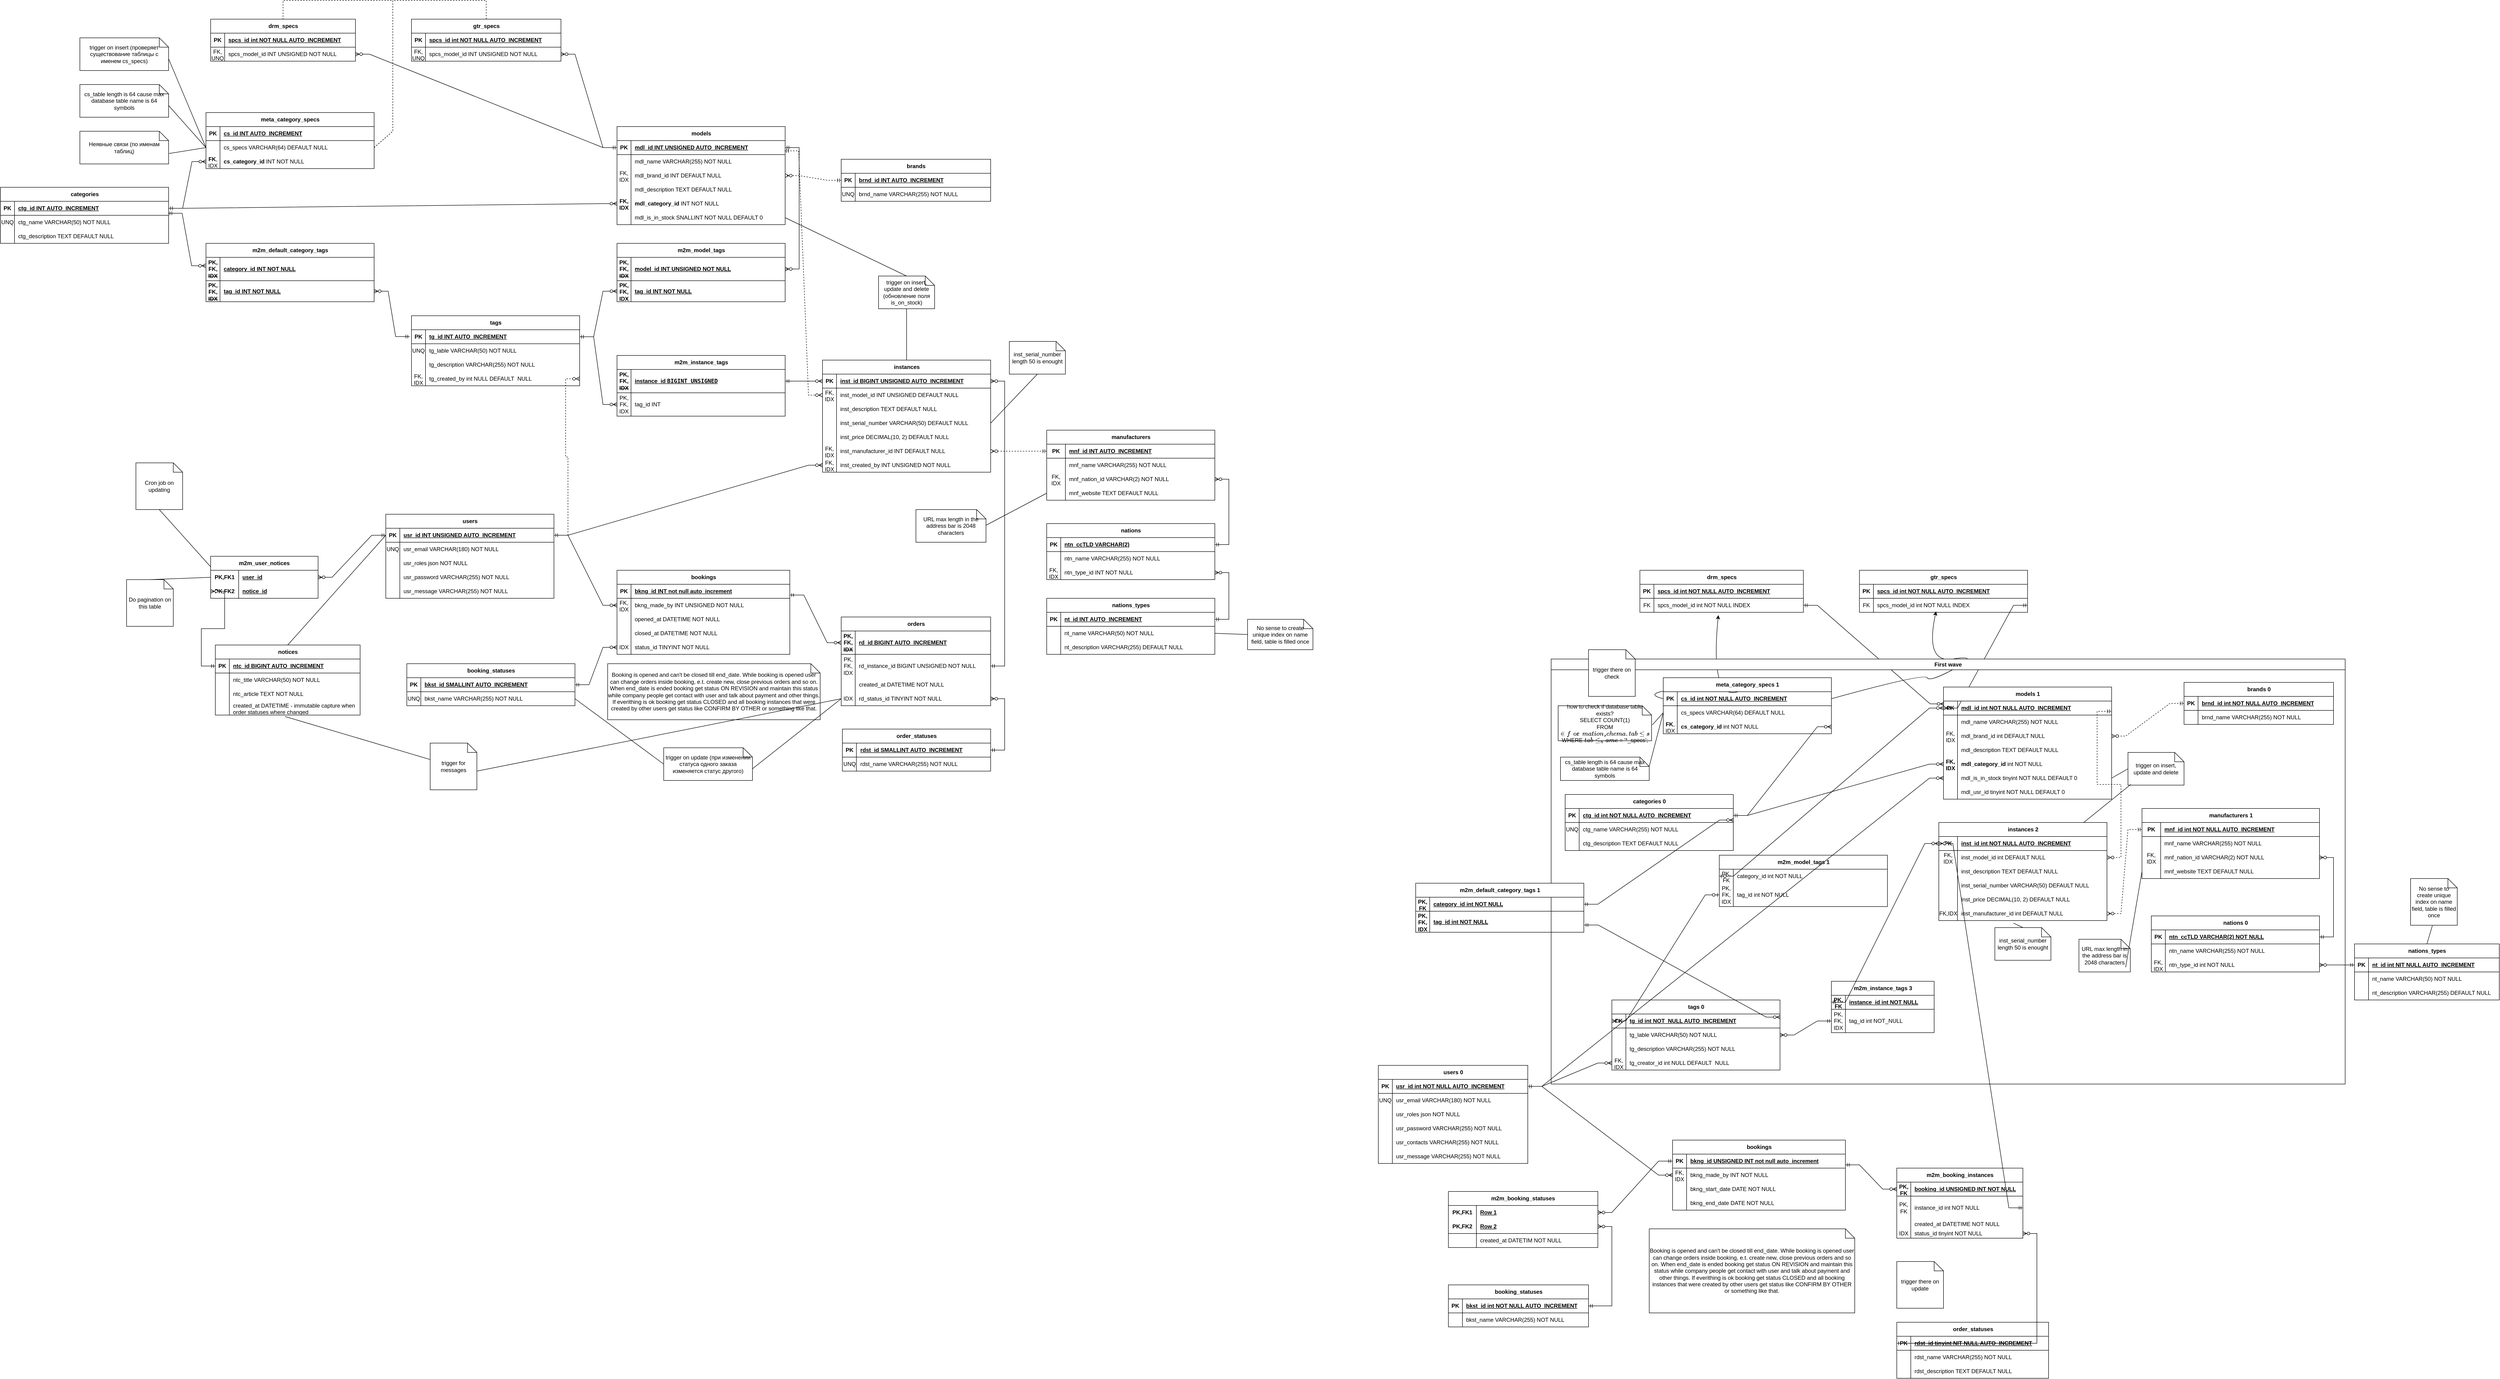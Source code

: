 <mxfile version="24.2.3" type="github">
  <diagram id="R2lEEEUBdFMjLlhIrx00" name="Page-1">
    <mxGraphModel dx="5684" dy="2959" grid="1" gridSize="10" guides="1" tooltips="1" connect="1" arrows="1" fold="1" page="1" pageScale="1" pageWidth="850" pageHeight="1100" math="0" shadow="0" extFonts="Permanent Marker^https://fonts.googleapis.com/css?family=Permanent+Marker">
      <root>
        <mxCell id="0" />
        <mxCell id="1" parent="0" />
        <mxCell id="geHbLHgJnNoxSJYk0Jwc-87" value="drm_specs" style="shape=table;startSize=30;container=1;collapsible=1;childLayout=tableLayout;fixedRows=1;rowLines=0;fontStyle=1;align=center;resizeLast=1;html=1;" parent="1" vertex="1">
          <mxGeometry x="-650" y="-110" width="350" height="90" as="geometry" />
        </mxCell>
        <mxCell id="geHbLHgJnNoxSJYk0Jwc-88" value="" style="shape=tableRow;horizontal=0;startSize=0;swimlaneHead=0;swimlaneBody=0;fillColor=none;collapsible=0;dropTarget=0;points=[[0,0.5],[1,0.5]];portConstraint=eastwest;top=0;left=0;right=0;bottom=1;" parent="geHbLHgJnNoxSJYk0Jwc-87" vertex="1">
          <mxGeometry y="30" width="350" height="30" as="geometry" />
        </mxCell>
        <mxCell id="geHbLHgJnNoxSJYk0Jwc-89" value="PK" style="shape=partialRectangle;connectable=0;fillColor=none;top=0;left=0;bottom=0;right=0;fontStyle=1;overflow=hidden;whiteSpace=wrap;html=1;" parent="geHbLHgJnNoxSJYk0Jwc-88" vertex="1">
          <mxGeometry width="30" height="30" as="geometry">
            <mxRectangle width="30" height="30" as="alternateBounds" />
          </mxGeometry>
        </mxCell>
        <mxCell id="geHbLHgJnNoxSJYk0Jwc-90" value="spcs_id int NOT NULL AUTO_INCREMENT" style="shape=partialRectangle;connectable=0;fillColor=none;top=0;left=0;bottom=0;right=0;align=left;spacingLeft=6;fontStyle=5;overflow=hidden;whiteSpace=wrap;html=1;" parent="geHbLHgJnNoxSJYk0Jwc-88" vertex="1">
          <mxGeometry x="30" width="320" height="30" as="geometry">
            <mxRectangle width="320" height="30" as="alternateBounds" />
          </mxGeometry>
        </mxCell>
        <mxCell id="geHbLHgJnNoxSJYk0Jwc-91" value="" style="shape=tableRow;horizontal=0;startSize=0;swimlaneHead=0;swimlaneBody=0;fillColor=none;collapsible=0;dropTarget=0;points=[[0,0.5],[1,0.5]];portConstraint=eastwest;top=0;left=0;right=0;bottom=0;" parent="geHbLHgJnNoxSJYk0Jwc-87" vertex="1">
          <mxGeometry y="60" width="350" height="30" as="geometry" />
        </mxCell>
        <mxCell id="geHbLHgJnNoxSJYk0Jwc-92" value="FK" style="shape=partialRectangle;connectable=0;fillColor=none;top=0;left=0;bottom=0;right=0;editable=1;overflow=hidden;whiteSpace=wrap;html=1;" parent="geHbLHgJnNoxSJYk0Jwc-91" vertex="1">
          <mxGeometry width="30" height="30" as="geometry">
            <mxRectangle width="30" height="30" as="alternateBounds" />
          </mxGeometry>
        </mxCell>
        <mxCell id="geHbLHgJnNoxSJYk0Jwc-93" value="spcs_model_id int NOT NULL INDEX" style="shape=partialRectangle;connectable=0;fillColor=none;top=0;left=0;bottom=0;right=0;align=left;spacingLeft=6;overflow=hidden;whiteSpace=wrap;html=1;" parent="geHbLHgJnNoxSJYk0Jwc-91" vertex="1">
          <mxGeometry x="30" width="320" height="30" as="geometry">
            <mxRectangle width="320" height="30" as="alternateBounds" />
          </mxGeometry>
        </mxCell>
        <mxCell id="geHbLHgJnNoxSJYk0Jwc-207" value="gtr_specs" style="shape=table;startSize=30;container=1;collapsible=1;childLayout=tableLayout;fixedRows=1;rowLines=0;fontStyle=1;align=center;resizeLast=1;html=1;" parent="1" vertex="1">
          <mxGeometry x="-180" y="-110" width="360" height="90" as="geometry" />
        </mxCell>
        <mxCell id="geHbLHgJnNoxSJYk0Jwc-208" value="" style="shape=tableRow;horizontal=0;startSize=0;swimlaneHead=0;swimlaneBody=0;fillColor=none;collapsible=0;dropTarget=0;points=[[0,0.5],[1,0.5]];portConstraint=eastwest;top=0;left=0;right=0;bottom=1;" parent="geHbLHgJnNoxSJYk0Jwc-207" vertex="1">
          <mxGeometry y="30" width="360" height="30" as="geometry" />
        </mxCell>
        <mxCell id="geHbLHgJnNoxSJYk0Jwc-209" value="PK" style="shape=partialRectangle;connectable=0;fillColor=none;top=0;left=0;bottom=0;right=0;fontStyle=1;overflow=hidden;whiteSpace=wrap;html=1;" parent="geHbLHgJnNoxSJYk0Jwc-208" vertex="1">
          <mxGeometry width="30" height="30" as="geometry">
            <mxRectangle width="30" height="30" as="alternateBounds" />
          </mxGeometry>
        </mxCell>
        <mxCell id="geHbLHgJnNoxSJYk0Jwc-210" value="spcs_id int NOT NULL AUTO_INCREMENT" style="shape=partialRectangle;connectable=0;fillColor=none;top=0;left=0;bottom=0;right=0;align=left;spacingLeft=6;fontStyle=5;overflow=hidden;whiteSpace=wrap;html=1;" parent="geHbLHgJnNoxSJYk0Jwc-208" vertex="1">
          <mxGeometry x="30" width="330" height="30" as="geometry">
            <mxRectangle width="330" height="30" as="alternateBounds" />
          </mxGeometry>
        </mxCell>
        <mxCell id="geHbLHgJnNoxSJYk0Jwc-211" value="" style="shape=tableRow;horizontal=0;startSize=0;swimlaneHead=0;swimlaneBody=0;fillColor=none;collapsible=0;dropTarget=0;points=[[0,0.5],[1,0.5]];portConstraint=eastwest;top=0;left=0;right=0;bottom=0;" parent="geHbLHgJnNoxSJYk0Jwc-207" vertex="1">
          <mxGeometry y="60" width="360" height="30" as="geometry" />
        </mxCell>
        <mxCell id="geHbLHgJnNoxSJYk0Jwc-212" value="FK" style="shape=partialRectangle;connectable=0;fillColor=none;top=0;left=0;bottom=0;right=0;editable=1;overflow=hidden;whiteSpace=wrap;html=1;" parent="geHbLHgJnNoxSJYk0Jwc-211" vertex="1">
          <mxGeometry width="30" height="30" as="geometry">
            <mxRectangle width="30" height="30" as="alternateBounds" />
          </mxGeometry>
        </mxCell>
        <mxCell id="geHbLHgJnNoxSJYk0Jwc-213" value="spcs_model_id int NOT NULL INDEX" style="shape=partialRectangle;connectable=0;fillColor=none;top=0;left=0;bottom=0;right=0;align=left;spacingLeft=6;overflow=hidden;whiteSpace=wrap;html=1;" parent="geHbLHgJnNoxSJYk0Jwc-211" vertex="1">
          <mxGeometry x="30" width="330" height="30" as="geometry">
            <mxRectangle width="330" height="30" as="alternateBounds" />
          </mxGeometry>
        </mxCell>
        <mxCell id="geHbLHgJnNoxSJYk0Jwc-226" value="" style="edgeStyle=entityRelationEdgeStyle;fontSize=12;html=1;endArrow=ERzeroToMany;startArrow=ERmandOne;rounded=0;exitX=1;exitY=0.5;exitDx=0;exitDy=0;entryX=0;entryY=0.5;entryDx=0;entryDy=0;" parent="1" source="geHbLHgJnNoxSJYk0Jwc-211" target="uTU5A2QFwylP1xqzKWEk-15" edge="1">
          <mxGeometry width="100" height="100" relative="1" as="geometry">
            <mxPoint x="-70" y="100" as="sourcePoint" />
            <mxPoint x="40" y="280" as="targetPoint" />
          </mxGeometry>
        </mxCell>
        <mxCell id="geHbLHgJnNoxSJYk0Jwc-264" value="" style="curved=1;endArrow=classic;html=1;rounded=0;entryX=0.48;entryY=1.2;entryDx=0;entryDy=0;entryPerimeter=0;exitX=0;exitY=0.5;exitDx=0;exitDy=0;" parent="1" source="geHbLHgJnNoxSJYk0Jwc-181" target="geHbLHgJnNoxSJYk0Jwc-91" edge="1">
          <mxGeometry width="50" height="50" relative="1" as="geometry">
            <mxPoint x="-300" y="300" as="sourcePoint" />
            <mxPoint x="-250" y="250" as="targetPoint" />
            <Array as="points">
              <mxPoint x="-660" y="150" />
              <mxPoint x="-380" y="130" />
              <mxPoint x="-500" y="170" />
            </Array>
          </mxGeometry>
        </mxCell>
        <mxCell id="geHbLHgJnNoxSJYk0Jwc-269" value="" style="curved=1;endArrow=classic;html=1;rounded=0;entryX=0.456;entryY=0.933;entryDx=0;entryDy=0;entryPerimeter=0;exitX=1;exitY=0.5;exitDx=0;exitDy=0;" parent="1" source="geHbLHgJnNoxSJYk0Jwc-181" target="geHbLHgJnNoxSJYk0Jwc-211" edge="1">
          <mxGeometry width="50" height="50" relative="1" as="geometry">
            <mxPoint x="-300" y="300" as="sourcePoint" />
            <mxPoint x="-250" y="250" as="targetPoint" />
            <Array as="points">
              <mxPoint x="-40" y="110" />
              <mxPoint x="-30" y="130" />
              <mxPoint x="80" y="70" />
              <mxPoint x="-40" y="90" />
            </Array>
          </mxGeometry>
        </mxCell>
        <mxCell id="geHbLHgJnNoxSJYk0Jwc-284" value="" style="edgeStyle=entityRelationEdgeStyle;fontSize=12;html=1;endArrow=ERzeroToMany;startArrow=ERmandOne;rounded=0;exitX=1;exitY=0.5;exitDx=0;exitDy=0;entryX=0.004;entryY=0.2;entryDx=0;entryDy=0;entryPerimeter=0;" parent="1" source="geHbLHgJnNoxSJYk0Jwc-91" target="uTU5A2QFwylP1xqzKWEk-15" edge="1">
          <mxGeometry width="100" height="100" relative="1" as="geometry">
            <mxPoint x="-500" y="430" as="sourcePoint" />
            <mxPoint x="40" y="220" as="targetPoint" />
            <Array as="points">
              <mxPoint x="-420" y="130" />
            </Array>
          </mxGeometry>
        </mxCell>
        <mxCell id="1ab6jVdE0hVZrRfoOXO--7" value="users 0" style="shape=table;startSize=30;container=1;collapsible=1;childLayout=tableLayout;fixedRows=1;rowLines=0;fontStyle=1;align=center;resizeLast=1;html=1;" parent="1" vertex="1">
          <mxGeometry x="-1210" y="950" width="320" height="210" as="geometry" />
        </mxCell>
        <mxCell id="1ab6jVdE0hVZrRfoOXO--8" value="" style="shape=tableRow;horizontal=0;startSize=0;swimlaneHead=0;swimlaneBody=0;fillColor=none;collapsible=0;dropTarget=0;points=[[0,0.5],[1,0.5]];portConstraint=eastwest;top=0;left=0;right=0;bottom=1;" parent="1ab6jVdE0hVZrRfoOXO--7" vertex="1">
          <mxGeometry y="30" width="320" height="30" as="geometry" />
        </mxCell>
        <mxCell id="1ab6jVdE0hVZrRfoOXO--9" value="PK" style="shape=partialRectangle;connectable=0;fillColor=none;top=0;left=0;bottom=0;right=0;fontStyle=1;overflow=hidden;whiteSpace=wrap;html=1;" parent="1ab6jVdE0hVZrRfoOXO--8" vertex="1">
          <mxGeometry width="30" height="30" as="geometry">
            <mxRectangle width="30" height="30" as="alternateBounds" />
          </mxGeometry>
        </mxCell>
        <mxCell id="1ab6jVdE0hVZrRfoOXO--10" value="usr_id int NOT NULL AUTO_INCREMENT" style="shape=partialRectangle;connectable=0;fillColor=none;top=0;left=0;bottom=0;right=0;align=left;spacingLeft=6;fontStyle=5;overflow=hidden;whiteSpace=wrap;html=1;" parent="1ab6jVdE0hVZrRfoOXO--8" vertex="1">
          <mxGeometry x="30" width="290" height="30" as="geometry">
            <mxRectangle width="290" height="30" as="alternateBounds" />
          </mxGeometry>
        </mxCell>
        <mxCell id="1ab6jVdE0hVZrRfoOXO--11" value="" style="shape=tableRow;horizontal=0;startSize=0;swimlaneHead=0;swimlaneBody=0;fillColor=none;collapsible=0;dropTarget=0;points=[[0,0.5],[1,0.5]];portConstraint=eastwest;top=0;left=0;right=0;bottom=0;" parent="1ab6jVdE0hVZrRfoOXO--7" vertex="1">
          <mxGeometry y="60" width="320" height="30" as="geometry" />
        </mxCell>
        <mxCell id="1ab6jVdE0hVZrRfoOXO--12" value="UNQ" style="shape=partialRectangle;connectable=0;fillColor=none;top=0;left=0;bottom=0;right=0;editable=1;overflow=hidden;whiteSpace=wrap;html=1;" parent="1ab6jVdE0hVZrRfoOXO--11" vertex="1">
          <mxGeometry width="30" height="30" as="geometry">
            <mxRectangle width="30" height="30" as="alternateBounds" />
          </mxGeometry>
        </mxCell>
        <mxCell id="1ab6jVdE0hVZrRfoOXO--13" value="usr_email VARCHAR(180) NOT NULL " style="shape=partialRectangle;connectable=0;fillColor=none;top=0;left=0;bottom=0;right=0;align=left;spacingLeft=6;overflow=hidden;whiteSpace=wrap;html=1;" parent="1ab6jVdE0hVZrRfoOXO--11" vertex="1">
          <mxGeometry x="30" width="290" height="30" as="geometry">
            <mxRectangle width="290" height="30" as="alternateBounds" />
          </mxGeometry>
        </mxCell>
        <mxCell id="pkbd_QNKs5X7gekgYpj1-10" value="" style="shape=tableRow;horizontal=0;startSize=0;swimlaneHead=0;swimlaneBody=0;fillColor=none;collapsible=0;dropTarget=0;points=[[0,0.5],[1,0.5]];portConstraint=eastwest;top=0;left=0;right=0;bottom=0;" parent="1ab6jVdE0hVZrRfoOXO--7" vertex="1">
          <mxGeometry y="90" width="320" height="30" as="geometry" />
        </mxCell>
        <mxCell id="pkbd_QNKs5X7gekgYpj1-11" value="" style="shape=partialRectangle;connectable=0;fillColor=none;top=0;left=0;bottom=0;right=0;editable=1;overflow=hidden;whiteSpace=wrap;html=1;" parent="pkbd_QNKs5X7gekgYpj1-10" vertex="1">
          <mxGeometry width="30" height="30" as="geometry">
            <mxRectangle width="30" height="30" as="alternateBounds" />
          </mxGeometry>
        </mxCell>
        <mxCell id="pkbd_QNKs5X7gekgYpj1-12" value="usr_roles json NOT NULL " style="shape=partialRectangle;connectable=0;fillColor=none;top=0;left=0;bottom=0;right=0;align=left;spacingLeft=6;overflow=hidden;whiteSpace=wrap;html=1;" parent="pkbd_QNKs5X7gekgYpj1-10" vertex="1">
          <mxGeometry x="30" width="290" height="30" as="geometry">
            <mxRectangle width="290" height="30" as="alternateBounds" />
          </mxGeometry>
        </mxCell>
        <mxCell id="pkbd_QNKs5X7gekgYpj1-13" value="" style="shape=tableRow;horizontal=0;startSize=0;swimlaneHead=0;swimlaneBody=0;fillColor=none;collapsible=0;dropTarget=0;points=[[0,0.5],[1,0.5]];portConstraint=eastwest;top=0;left=0;right=0;bottom=0;" parent="1ab6jVdE0hVZrRfoOXO--7" vertex="1">
          <mxGeometry y="120" width="320" height="30" as="geometry" />
        </mxCell>
        <mxCell id="pkbd_QNKs5X7gekgYpj1-14" value="" style="shape=partialRectangle;connectable=0;fillColor=none;top=0;left=0;bottom=0;right=0;editable=1;overflow=hidden;whiteSpace=wrap;html=1;" parent="pkbd_QNKs5X7gekgYpj1-13" vertex="1">
          <mxGeometry width="30" height="30" as="geometry">
            <mxRectangle width="30" height="30" as="alternateBounds" />
          </mxGeometry>
        </mxCell>
        <mxCell id="pkbd_QNKs5X7gekgYpj1-15" value="usr_password VARCHAR(255) NOT NULL " style="shape=partialRectangle;connectable=0;fillColor=none;top=0;left=0;bottom=0;right=0;align=left;spacingLeft=6;overflow=hidden;whiteSpace=wrap;html=1;" parent="pkbd_QNKs5X7gekgYpj1-13" vertex="1">
          <mxGeometry x="30" width="290" height="30" as="geometry">
            <mxRectangle width="290" height="30" as="alternateBounds" />
          </mxGeometry>
        </mxCell>
        <mxCell id="wW-30u5kgzMSlfwEfjNo-17" value="" style="shape=tableRow;horizontal=0;startSize=0;swimlaneHead=0;swimlaneBody=0;fillColor=none;collapsible=0;dropTarget=0;points=[[0,0.5],[1,0.5]];portConstraint=eastwest;top=0;left=0;right=0;bottom=0;" parent="1ab6jVdE0hVZrRfoOXO--7" vertex="1">
          <mxGeometry y="150" width="320" height="30" as="geometry" />
        </mxCell>
        <mxCell id="wW-30u5kgzMSlfwEfjNo-18" value="" style="shape=partialRectangle;connectable=0;fillColor=none;top=0;left=0;bottom=0;right=0;editable=1;overflow=hidden;whiteSpace=wrap;html=1;" parent="wW-30u5kgzMSlfwEfjNo-17" vertex="1">
          <mxGeometry width="30" height="30" as="geometry">
            <mxRectangle width="30" height="30" as="alternateBounds" />
          </mxGeometry>
        </mxCell>
        <mxCell id="wW-30u5kgzMSlfwEfjNo-19" value="usr_contacts VARCHAR(255) NOT NULL " style="shape=partialRectangle;connectable=0;fillColor=none;top=0;left=0;bottom=0;right=0;align=left;spacingLeft=6;overflow=hidden;whiteSpace=wrap;html=1;" parent="wW-30u5kgzMSlfwEfjNo-17" vertex="1">
          <mxGeometry x="30" width="290" height="30" as="geometry">
            <mxRectangle width="290" height="30" as="alternateBounds" />
          </mxGeometry>
        </mxCell>
        <mxCell id="wW-30u5kgzMSlfwEfjNo-24" value="" style="shape=tableRow;horizontal=0;startSize=0;swimlaneHead=0;swimlaneBody=0;fillColor=none;collapsible=0;dropTarget=0;points=[[0,0.5],[1,0.5]];portConstraint=eastwest;top=0;left=0;right=0;bottom=0;" parent="1ab6jVdE0hVZrRfoOXO--7" vertex="1">
          <mxGeometry y="180" width="320" height="30" as="geometry" />
        </mxCell>
        <mxCell id="wW-30u5kgzMSlfwEfjNo-25" value="" style="shape=partialRectangle;connectable=0;fillColor=none;top=0;left=0;bottom=0;right=0;editable=1;overflow=hidden;whiteSpace=wrap;html=1;" parent="wW-30u5kgzMSlfwEfjNo-24" vertex="1">
          <mxGeometry width="30" height="30" as="geometry">
            <mxRectangle width="30" height="30" as="alternateBounds" />
          </mxGeometry>
        </mxCell>
        <mxCell id="wW-30u5kgzMSlfwEfjNo-26" value="usr_message VARCHAR(255) NOT NULL " style="shape=partialRectangle;connectable=0;fillColor=none;top=0;left=0;bottom=0;right=0;align=left;spacingLeft=6;overflow=hidden;whiteSpace=wrap;html=1;" parent="wW-30u5kgzMSlfwEfjNo-24" vertex="1">
          <mxGeometry x="30" width="290" height="30" as="geometry">
            <mxRectangle width="290" height="30" as="alternateBounds" />
          </mxGeometry>
        </mxCell>
        <mxCell id="1ab6jVdE0hVZrRfoOXO--23" value="" style="edgeStyle=entityRelationEdgeStyle;fontSize=12;html=1;endArrow=ERzeroToMany;startArrow=ERmandOne;rounded=0;exitX=1;exitY=0.5;exitDx=0;exitDy=0;" parent="1" source="1ab6jVdE0hVZrRfoOXO--8" target="1ab6jVdE0hVZrRfoOXO--20" edge="1">
          <mxGeometry width="100" height="100" relative="1" as="geometry">
            <mxPoint x="-320" y="750" as="sourcePoint" />
            <mxPoint x="-220" y="650" as="targetPoint" />
            <Array as="points">
              <mxPoint x="-740" y="990" />
            </Array>
          </mxGeometry>
        </mxCell>
        <mxCell id="A4IJiEHoLnzKlmpq4-gW-2" value="First wave" style="swimlane;whiteSpace=wrap;html=1;" parent="1" vertex="1">
          <mxGeometry x="-840" y="80" width="1700" height="910" as="geometry" />
        </mxCell>
        <mxCell id="geHbLHgJnNoxSJYk0Jwc-108" value="instances 2" style="shape=table;startSize=30;container=1;collapsible=1;childLayout=tableLayout;fixedRows=1;rowLines=0;fontStyle=1;align=center;resizeLast=1;html=1;" parent="A4IJiEHoLnzKlmpq4-gW-2" vertex="1">
          <mxGeometry x="830" y="350" width="360" height="210" as="geometry" />
        </mxCell>
        <mxCell id="geHbLHgJnNoxSJYk0Jwc-109" value="" style="shape=tableRow;horizontal=0;startSize=0;swimlaneHead=0;swimlaneBody=0;fillColor=none;collapsible=0;dropTarget=0;points=[[0,0.5],[1,0.5]];portConstraint=eastwest;top=0;left=0;right=0;bottom=1;" parent="geHbLHgJnNoxSJYk0Jwc-108" vertex="1">
          <mxGeometry y="30" width="360" height="30" as="geometry" />
        </mxCell>
        <mxCell id="geHbLHgJnNoxSJYk0Jwc-110" value="PK" style="shape=partialRectangle;connectable=0;fillColor=none;top=0;left=0;bottom=0;right=0;fontStyle=1;overflow=hidden;whiteSpace=wrap;html=1;" parent="geHbLHgJnNoxSJYk0Jwc-109" vertex="1">
          <mxGeometry width="40" height="30" as="geometry">
            <mxRectangle width="40" height="30" as="alternateBounds" />
          </mxGeometry>
        </mxCell>
        <mxCell id="geHbLHgJnNoxSJYk0Jwc-111" value="inst_id int NOT NULL AUTO_INCREMENT" style="shape=partialRectangle;connectable=0;fillColor=none;top=0;left=0;bottom=0;right=0;align=left;spacingLeft=6;fontStyle=5;overflow=hidden;whiteSpace=wrap;html=1;" parent="geHbLHgJnNoxSJYk0Jwc-109" vertex="1">
          <mxGeometry x="40" width="320" height="30" as="geometry">
            <mxRectangle width="320" height="30" as="alternateBounds" />
          </mxGeometry>
        </mxCell>
        <mxCell id="geHbLHgJnNoxSJYk0Jwc-112" value="" style="shape=tableRow;horizontal=0;startSize=0;swimlaneHead=0;swimlaneBody=0;fillColor=none;collapsible=0;dropTarget=0;points=[[0,0.5],[1,0.5]];portConstraint=eastwest;top=0;left=0;right=0;bottom=0;" parent="geHbLHgJnNoxSJYk0Jwc-108" vertex="1">
          <mxGeometry y="60" width="360" height="30" as="geometry" />
        </mxCell>
        <mxCell id="geHbLHgJnNoxSJYk0Jwc-113" value="FK, IDX" style="shape=partialRectangle;connectable=0;fillColor=none;top=0;left=0;bottom=0;right=0;editable=1;overflow=hidden;whiteSpace=wrap;html=1;" parent="geHbLHgJnNoxSJYk0Jwc-112" vertex="1">
          <mxGeometry width="40" height="30" as="geometry">
            <mxRectangle width="40" height="30" as="alternateBounds" />
          </mxGeometry>
        </mxCell>
        <mxCell id="geHbLHgJnNoxSJYk0Jwc-114" value="inst_model_id int DEFAULT NULL" style="shape=partialRectangle;connectable=0;fillColor=none;top=0;left=0;bottom=0;right=0;align=left;spacingLeft=6;overflow=hidden;whiteSpace=wrap;html=1;" parent="geHbLHgJnNoxSJYk0Jwc-112" vertex="1">
          <mxGeometry x="40" width="320" height="30" as="geometry">
            <mxRectangle width="320" height="30" as="alternateBounds" />
          </mxGeometry>
        </mxCell>
        <mxCell id="geHbLHgJnNoxSJYk0Jwc-115" value="" style="shape=tableRow;horizontal=0;startSize=0;swimlaneHead=0;swimlaneBody=0;fillColor=none;collapsible=0;dropTarget=0;points=[[0,0.5],[1,0.5]];portConstraint=eastwest;top=0;left=0;right=0;bottom=0;" parent="geHbLHgJnNoxSJYk0Jwc-108" vertex="1">
          <mxGeometry y="90" width="360" height="30" as="geometry" />
        </mxCell>
        <mxCell id="geHbLHgJnNoxSJYk0Jwc-116" value="" style="shape=partialRectangle;connectable=0;fillColor=none;top=0;left=0;bottom=0;right=0;editable=1;overflow=hidden;whiteSpace=wrap;html=1;" parent="geHbLHgJnNoxSJYk0Jwc-115" vertex="1">
          <mxGeometry width="40" height="30" as="geometry">
            <mxRectangle width="40" height="30" as="alternateBounds" />
          </mxGeometry>
        </mxCell>
        <mxCell id="geHbLHgJnNoxSJYk0Jwc-117" value="inst_description TEXT DEFAULT NULL" style="shape=partialRectangle;connectable=0;fillColor=none;top=0;left=0;bottom=0;right=0;align=left;spacingLeft=6;overflow=hidden;whiteSpace=wrap;html=1;" parent="geHbLHgJnNoxSJYk0Jwc-115" vertex="1">
          <mxGeometry x="40" width="320" height="30" as="geometry">
            <mxRectangle width="320" height="30" as="alternateBounds" />
          </mxGeometry>
        </mxCell>
        <mxCell id="geHbLHgJnNoxSJYk0Jwc-126" value="" style="shape=tableRow;horizontal=0;startSize=0;swimlaneHead=0;swimlaneBody=0;fillColor=none;collapsible=0;dropTarget=0;points=[[0,0.5],[1,0.5]];portConstraint=eastwest;top=0;left=0;right=0;bottom=0;" parent="geHbLHgJnNoxSJYk0Jwc-108" vertex="1">
          <mxGeometry y="120" width="360" height="30" as="geometry" />
        </mxCell>
        <mxCell id="geHbLHgJnNoxSJYk0Jwc-127" value="" style="shape=partialRectangle;connectable=0;fillColor=none;top=0;left=0;bottom=0;right=0;editable=1;overflow=hidden;whiteSpace=wrap;html=1;" parent="geHbLHgJnNoxSJYk0Jwc-126" vertex="1">
          <mxGeometry width="40" height="30" as="geometry">
            <mxRectangle width="40" height="30" as="alternateBounds" />
          </mxGeometry>
        </mxCell>
        <mxCell id="geHbLHgJnNoxSJYk0Jwc-128" value="inst_serial_number VARCHAR(50) DEFAULT NULL" style="shape=partialRectangle;connectable=0;fillColor=none;top=0;left=0;bottom=0;right=0;align=left;spacingLeft=6;overflow=hidden;whiteSpace=wrap;html=1;" parent="geHbLHgJnNoxSJYk0Jwc-126" vertex="1">
          <mxGeometry x="40" width="320" height="30" as="geometry">
            <mxRectangle width="320" height="30" as="alternateBounds" />
          </mxGeometry>
        </mxCell>
        <mxCell id="geHbLHgJnNoxSJYk0Jwc-245" value="" style="shape=tableRow;horizontal=0;startSize=0;swimlaneHead=0;swimlaneBody=0;fillColor=none;collapsible=0;dropTarget=0;points=[[0,0.5],[1,0.5]];portConstraint=eastwest;top=0;left=0;right=0;bottom=0;" parent="geHbLHgJnNoxSJYk0Jwc-108" vertex="1">
          <mxGeometry y="150" width="360" height="30" as="geometry" />
        </mxCell>
        <mxCell id="geHbLHgJnNoxSJYk0Jwc-246" value="" style="shape=partialRectangle;connectable=0;fillColor=none;top=0;left=0;bottom=0;right=0;editable=1;overflow=hidden;whiteSpace=wrap;html=1;" parent="geHbLHgJnNoxSJYk0Jwc-245" vertex="1">
          <mxGeometry width="40" height="30" as="geometry">
            <mxRectangle width="40" height="30" as="alternateBounds" />
          </mxGeometry>
        </mxCell>
        <mxCell id="geHbLHgJnNoxSJYk0Jwc-247" value="inst_price DECIMAL(10, 2) DEFAULT NULL" style="shape=partialRectangle;connectable=0;fillColor=none;top=0;left=0;bottom=0;right=0;align=left;spacingLeft=6;overflow=hidden;whiteSpace=wrap;html=1;" parent="geHbLHgJnNoxSJYk0Jwc-245" vertex="1">
          <mxGeometry x="40" width="320" height="30" as="geometry">
            <mxRectangle width="320" height="30" as="alternateBounds" />
          </mxGeometry>
        </mxCell>
        <mxCell id="geHbLHgJnNoxSJYk0Jwc-275" value="" style="shape=tableRow;horizontal=0;startSize=0;swimlaneHead=0;swimlaneBody=0;fillColor=none;collapsible=0;dropTarget=0;points=[[0,0.5],[1,0.5]];portConstraint=eastwest;top=0;left=0;right=0;bottom=0;" parent="geHbLHgJnNoxSJYk0Jwc-108" vertex="1">
          <mxGeometry y="180" width="360" height="30" as="geometry" />
        </mxCell>
        <mxCell id="geHbLHgJnNoxSJYk0Jwc-276" value="FK,IDX" style="shape=partialRectangle;connectable=0;fillColor=none;top=0;left=0;bottom=0;right=0;editable=1;overflow=hidden;whiteSpace=wrap;html=1;" parent="geHbLHgJnNoxSJYk0Jwc-275" vertex="1">
          <mxGeometry width="40" height="30" as="geometry">
            <mxRectangle width="40" height="30" as="alternateBounds" />
          </mxGeometry>
        </mxCell>
        <mxCell id="geHbLHgJnNoxSJYk0Jwc-277" value="inst_manufacturer_id int DEFAULT NULL" style="shape=partialRectangle;connectable=0;fillColor=none;top=0;left=0;bottom=0;right=0;align=left;spacingLeft=6;overflow=hidden;whiteSpace=wrap;html=1;" parent="geHbLHgJnNoxSJYk0Jwc-275" vertex="1">
          <mxGeometry x="40" width="320" height="30" as="geometry">
            <mxRectangle width="320" height="30" as="alternateBounds" />
          </mxGeometry>
        </mxCell>
        <mxCell id="zEMKtuR8H-E7qVrc66Bj-1" value="manufacturers 1" style="shape=table;startSize=30;container=1;collapsible=1;childLayout=tableLayout;fixedRows=1;rowLines=0;fontStyle=1;align=center;resizeLast=1;html=1;" parent="A4IJiEHoLnzKlmpq4-gW-2" vertex="1">
          <mxGeometry x="1265" y="320" width="380" height="150" as="geometry" />
        </mxCell>
        <mxCell id="zEMKtuR8H-E7qVrc66Bj-2" value="" style="shape=tableRow;horizontal=0;startSize=0;swimlaneHead=0;swimlaneBody=0;fillColor=none;collapsible=0;dropTarget=0;points=[[0,0.5],[1,0.5]];portConstraint=eastwest;top=0;left=0;right=0;bottom=1;" parent="zEMKtuR8H-E7qVrc66Bj-1" vertex="1">
          <mxGeometry y="30" width="380" height="30" as="geometry" />
        </mxCell>
        <mxCell id="zEMKtuR8H-E7qVrc66Bj-3" value="PK" style="shape=partialRectangle;connectable=0;fillColor=none;top=0;left=0;bottom=0;right=0;fontStyle=1;overflow=hidden;whiteSpace=wrap;html=1;" parent="zEMKtuR8H-E7qVrc66Bj-2" vertex="1">
          <mxGeometry width="40" height="30" as="geometry">
            <mxRectangle width="40" height="30" as="alternateBounds" />
          </mxGeometry>
        </mxCell>
        <mxCell id="zEMKtuR8H-E7qVrc66Bj-4" value="mnf_id int NOT NULL AUTO_INCREMENT" style="shape=partialRectangle;connectable=0;fillColor=none;top=0;left=0;bottom=0;right=0;align=left;spacingLeft=6;fontStyle=5;overflow=hidden;whiteSpace=wrap;html=1;" parent="zEMKtuR8H-E7qVrc66Bj-2" vertex="1">
          <mxGeometry x="40" width="340" height="30" as="geometry">
            <mxRectangle width="340" height="30" as="alternateBounds" />
          </mxGeometry>
        </mxCell>
        <mxCell id="zEMKtuR8H-E7qVrc66Bj-5" value="" style="shape=tableRow;horizontal=0;startSize=0;swimlaneHead=0;swimlaneBody=0;fillColor=none;collapsible=0;dropTarget=0;points=[[0,0.5],[1,0.5]];portConstraint=eastwest;top=0;left=0;right=0;bottom=0;" parent="zEMKtuR8H-E7qVrc66Bj-1" vertex="1">
          <mxGeometry y="60" width="380" height="30" as="geometry" />
        </mxCell>
        <mxCell id="zEMKtuR8H-E7qVrc66Bj-6" value="" style="shape=partialRectangle;connectable=0;fillColor=none;top=0;left=0;bottom=0;right=0;editable=1;overflow=hidden;whiteSpace=wrap;html=1;" parent="zEMKtuR8H-E7qVrc66Bj-5" vertex="1">
          <mxGeometry width="40" height="30" as="geometry">
            <mxRectangle width="40" height="30" as="alternateBounds" />
          </mxGeometry>
        </mxCell>
        <mxCell id="zEMKtuR8H-E7qVrc66Bj-7" value="mnf_name VARCHAR(255) NOT NULL" style="shape=partialRectangle;connectable=0;fillColor=none;top=0;left=0;bottom=0;right=0;align=left;spacingLeft=6;overflow=hidden;whiteSpace=wrap;html=1;" parent="zEMKtuR8H-E7qVrc66Bj-5" vertex="1">
          <mxGeometry x="40" width="340" height="30" as="geometry">
            <mxRectangle width="340" height="30" as="alternateBounds" />
          </mxGeometry>
        </mxCell>
        <mxCell id="zEMKtuR8H-E7qVrc66Bj-8" value="" style="shape=tableRow;horizontal=0;startSize=0;swimlaneHead=0;swimlaneBody=0;fillColor=none;collapsible=0;dropTarget=0;points=[[0,0.5],[1,0.5]];portConstraint=eastwest;top=0;left=0;right=0;bottom=0;" parent="zEMKtuR8H-E7qVrc66Bj-1" vertex="1">
          <mxGeometry y="90" width="380" height="30" as="geometry" />
        </mxCell>
        <mxCell id="zEMKtuR8H-E7qVrc66Bj-9" value="FK, IDX" style="shape=partialRectangle;connectable=0;fillColor=none;top=0;left=0;bottom=0;right=0;editable=1;overflow=hidden;whiteSpace=wrap;html=1;" parent="zEMKtuR8H-E7qVrc66Bj-8" vertex="1">
          <mxGeometry width="40" height="30" as="geometry">
            <mxRectangle width="40" height="30" as="alternateBounds" />
          </mxGeometry>
        </mxCell>
        <mxCell id="zEMKtuR8H-E7qVrc66Bj-10" value="mnf_nation_id VARCHAR(2) NOT NULL" style="shape=partialRectangle;connectable=0;fillColor=none;top=0;left=0;bottom=0;right=0;align=left;spacingLeft=6;overflow=hidden;whiteSpace=wrap;html=1;" parent="zEMKtuR8H-E7qVrc66Bj-8" vertex="1">
          <mxGeometry x="40" width="340" height="30" as="geometry">
            <mxRectangle width="340" height="30" as="alternateBounds" />
          </mxGeometry>
        </mxCell>
        <mxCell id="geHbLHgJnNoxSJYk0Jwc-3" value="" style="shape=tableRow;horizontal=0;startSize=0;swimlaneHead=0;swimlaneBody=0;fillColor=none;collapsible=0;dropTarget=0;points=[[0,0.5],[1,0.5]];portConstraint=eastwest;top=0;left=0;right=0;bottom=0;" parent="zEMKtuR8H-E7qVrc66Bj-1" vertex="1">
          <mxGeometry y="120" width="380" height="30" as="geometry" />
        </mxCell>
        <mxCell id="geHbLHgJnNoxSJYk0Jwc-4" value="" style="shape=partialRectangle;connectable=0;fillColor=none;top=0;left=0;bottom=0;right=0;editable=1;overflow=hidden;whiteSpace=wrap;html=1;" parent="geHbLHgJnNoxSJYk0Jwc-3" vertex="1">
          <mxGeometry width="40" height="30" as="geometry">
            <mxRectangle width="40" height="30" as="alternateBounds" />
          </mxGeometry>
        </mxCell>
        <mxCell id="geHbLHgJnNoxSJYk0Jwc-5" value="mnf_website TEXT DEFAULT NULL" style="shape=partialRectangle;connectable=0;fillColor=none;top=0;left=0;bottom=0;right=0;align=left;spacingLeft=6;overflow=hidden;whiteSpace=wrap;html=1;" parent="geHbLHgJnNoxSJYk0Jwc-3" vertex="1">
          <mxGeometry x="40" width="340" height="30" as="geometry">
            <mxRectangle width="340" height="30" as="alternateBounds" />
          </mxGeometry>
        </mxCell>
        <mxCell id="zEMKtuR8H-E7qVrc66Bj-15" value="" style="edgeStyle=entityRelationEdgeStyle;fontSize=12;html=1;endArrow=ERzeroToMany;startArrow=ERmandOne;rounded=0;entryX=1;entryY=0.5;entryDx=0;entryDy=0;dashed=1;" parent="A4IJiEHoLnzKlmpq4-gW-2" source="zEMKtuR8H-E7qVrc66Bj-2" target="geHbLHgJnNoxSJYk0Jwc-275" edge="1">
          <mxGeometry width="100" height="100" relative="1" as="geometry">
            <mxPoint x="1120" y="290" as="sourcePoint" />
            <mxPoint x="1220" y="190" as="targetPoint" />
            <Array as="points">
              <mxPoint x="1170" y="300" />
              <mxPoint x="1120" y="700" />
            </Array>
          </mxGeometry>
        </mxCell>
        <mxCell id="zEMKtuR8H-E7qVrc66Bj-16" value="nations 0" style="shape=table;startSize=30;container=1;collapsible=1;childLayout=tableLayout;fixedRows=1;rowLines=0;fontStyle=1;align=center;resizeLast=1;html=1;" parent="A4IJiEHoLnzKlmpq4-gW-2" vertex="1">
          <mxGeometry x="1285" y="550" width="360" height="120" as="geometry" />
        </mxCell>
        <mxCell id="zEMKtuR8H-E7qVrc66Bj-17" value="" style="shape=tableRow;horizontal=0;startSize=0;swimlaneHead=0;swimlaneBody=0;fillColor=none;collapsible=0;dropTarget=0;points=[[0,0.5],[1,0.5]];portConstraint=eastwest;top=0;left=0;right=0;bottom=1;" parent="zEMKtuR8H-E7qVrc66Bj-16" vertex="1">
          <mxGeometry y="30" width="360" height="30" as="geometry" />
        </mxCell>
        <mxCell id="zEMKtuR8H-E7qVrc66Bj-18" value="PK" style="shape=partialRectangle;connectable=0;fillColor=none;top=0;left=0;bottom=0;right=0;fontStyle=1;overflow=hidden;whiteSpace=wrap;html=1;" parent="zEMKtuR8H-E7qVrc66Bj-17" vertex="1">
          <mxGeometry width="30" height="30" as="geometry">
            <mxRectangle width="30" height="30" as="alternateBounds" />
          </mxGeometry>
        </mxCell>
        <mxCell id="zEMKtuR8H-E7qVrc66Bj-19" value="ntn_ccTLD VARCHAR(2) NOT NULL" style="shape=partialRectangle;connectable=0;fillColor=none;top=0;left=0;bottom=0;right=0;align=left;spacingLeft=6;fontStyle=5;overflow=hidden;whiteSpace=wrap;html=1;" parent="zEMKtuR8H-E7qVrc66Bj-17" vertex="1">
          <mxGeometry x="30" width="330" height="30" as="geometry">
            <mxRectangle width="330" height="30" as="alternateBounds" />
          </mxGeometry>
        </mxCell>
        <mxCell id="zEMKtuR8H-E7qVrc66Bj-20" value="" style="shape=tableRow;horizontal=0;startSize=0;swimlaneHead=0;swimlaneBody=0;fillColor=none;collapsible=0;dropTarget=0;points=[[0,0.5],[1,0.5]];portConstraint=eastwest;top=0;left=0;right=0;bottom=0;" parent="zEMKtuR8H-E7qVrc66Bj-16" vertex="1">
          <mxGeometry y="60" width="360" height="30" as="geometry" />
        </mxCell>
        <mxCell id="zEMKtuR8H-E7qVrc66Bj-21" value="" style="shape=partialRectangle;connectable=0;fillColor=none;top=0;left=0;bottom=0;right=0;editable=1;overflow=hidden;whiteSpace=wrap;html=1;" parent="zEMKtuR8H-E7qVrc66Bj-20" vertex="1">
          <mxGeometry width="30" height="30" as="geometry">
            <mxRectangle width="30" height="30" as="alternateBounds" />
          </mxGeometry>
        </mxCell>
        <mxCell id="zEMKtuR8H-E7qVrc66Bj-22" value="ntn_name VARCHAR(255) NOT NULL" style="shape=partialRectangle;connectable=0;fillColor=none;top=0;left=0;bottom=0;right=0;align=left;spacingLeft=6;overflow=hidden;whiteSpace=wrap;html=1;" parent="zEMKtuR8H-E7qVrc66Bj-20" vertex="1">
          <mxGeometry x="30" width="330" height="30" as="geometry">
            <mxRectangle width="330" height="30" as="alternateBounds" />
          </mxGeometry>
        </mxCell>
        <mxCell id="geHbLHgJnNoxSJYk0Jwc-6" value="" style="shape=tableRow;horizontal=0;startSize=0;swimlaneHead=0;swimlaneBody=0;fillColor=none;collapsible=0;dropTarget=0;points=[[0,0.5],[1,0.5]];portConstraint=eastwest;top=0;left=0;right=0;bottom=0;" parent="zEMKtuR8H-E7qVrc66Bj-16" vertex="1">
          <mxGeometry y="90" width="360" height="30" as="geometry" />
        </mxCell>
        <mxCell id="geHbLHgJnNoxSJYk0Jwc-7" value="FK, IDX" style="shape=partialRectangle;connectable=0;fillColor=none;top=0;left=0;bottom=0;right=0;editable=1;overflow=hidden;whiteSpace=wrap;html=1;" parent="geHbLHgJnNoxSJYk0Jwc-6" vertex="1">
          <mxGeometry width="30" height="30" as="geometry">
            <mxRectangle width="30" height="30" as="alternateBounds" />
          </mxGeometry>
        </mxCell>
        <mxCell id="geHbLHgJnNoxSJYk0Jwc-8" value="ntn_type_id int NOT NULL" style="shape=partialRectangle;connectable=0;fillColor=none;top=0;left=0;bottom=0;right=0;align=left;spacingLeft=6;overflow=hidden;whiteSpace=wrap;html=1;" parent="geHbLHgJnNoxSJYk0Jwc-6" vertex="1">
          <mxGeometry x="30" width="330" height="30" as="geometry">
            <mxRectangle width="330" height="30" as="alternateBounds" />
          </mxGeometry>
        </mxCell>
        <mxCell id="geHbLHgJnNoxSJYk0Jwc-2" value="" style="edgeStyle=entityRelationEdgeStyle;fontSize=12;html=1;endArrow=ERzeroToMany;startArrow=ERmandOne;rounded=0;" parent="A4IJiEHoLnzKlmpq4-gW-2" source="zEMKtuR8H-E7qVrc66Bj-17" target="zEMKtuR8H-E7qVrc66Bj-8" edge="1">
          <mxGeometry width="100" height="100" relative="1" as="geometry">
            <mxPoint x="1245" y="830" as="sourcePoint" />
            <mxPoint x="1445" y="890" as="targetPoint" />
          </mxGeometry>
        </mxCell>
        <mxCell id="geHbLHgJnNoxSJYk0Jwc-290" value="URL max length in the address bar is 2048 characters" style="shape=note;size=20;whiteSpace=wrap;html=1;" parent="A4IJiEHoLnzKlmpq4-gW-2" vertex="1">
          <mxGeometry x="1130" y="600" width="110" height="70" as="geometry" />
        </mxCell>
        <mxCell id="geHbLHgJnNoxSJYk0Jwc-291" value="" style="endArrow=none;html=1;rounded=0;exitX=0;exitY=0;exitDx=100;exitDy=60;exitPerimeter=0;entryX=0;entryY=0.5;entryDx=0;entryDy=0;" parent="A4IJiEHoLnzKlmpq4-gW-2" source="geHbLHgJnNoxSJYk0Jwc-290" target="geHbLHgJnNoxSJYk0Jwc-3" edge="1">
          <mxGeometry relative="1" as="geometry">
            <mxPoint x="1100" y="860" as="sourcePoint" />
            <mxPoint x="1260" y="860" as="targetPoint" />
          </mxGeometry>
        </mxCell>
        <mxCell id="uTU5A2QFwylP1xqzKWEk-14" value="models 1" style="shape=table;startSize=30;container=1;collapsible=1;childLayout=tableLayout;fixedRows=1;rowLines=0;fontStyle=1;align=center;resizeLast=1;html=1;" parent="A4IJiEHoLnzKlmpq4-gW-2" vertex="1">
          <mxGeometry x="840" y="60" width="360" height="240" as="geometry" />
        </mxCell>
        <mxCell id="uTU5A2QFwylP1xqzKWEk-15" value="" style="shape=tableRow;horizontal=0;startSize=0;swimlaneHead=0;swimlaneBody=0;fillColor=none;collapsible=0;dropTarget=0;points=[[0,0.5],[1,0.5]];portConstraint=eastwest;top=0;left=0;right=0;bottom=1;" parent="uTU5A2QFwylP1xqzKWEk-14" vertex="1">
          <mxGeometry y="30" width="360" height="30" as="geometry" />
        </mxCell>
        <mxCell id="uTU5A2QFwylP1xqzKWEk-16" value="PK" style="shape=partialRectangle;connectable=0;fillColor=none;top=0;left=0;bottom=0;right=0;fontStyle=1;overflow=hidden;whiteSpace=wrap;html=1;" parent="uTU5A2QFwylP1xqzKWEk-15" vertex="1">
          <mxGeometry width="30" height="30" as="geometry">
            <mxRectangle width="30" height="30" as="alternateBounds" />
          </mxGeometry>
        </mxCell>
        <mxCell id="uTU5A2QFwylP1xqzKWEk-17" value="mdl_id int NOT NULL AUTO_INCREMENT" style="shape=partialRectangle;connectable=0;fillColor=none;top=0;left=0;bottom=0;right=0;align=left;spacingLeft=6;fontStyle=5;overflow=hidden;whiteSpace=wrap;html=1;" parent="uTU5A2QFwylP1xqzKWEk-15" vertex="1">
          <mxGeometry x="30" width="330" height="30" as="geometry">
            <mxRectangle width="330" height="30" as="alternateBounds" />
          </mxGeometry>
        </mxCell>
        <mxCell id="uTU5A2QFwylP1xqzKWEk-18" value="" style="shape=tableRow;horizontal=0;startSize=0;swimlaneHead=0;swimlaneBody=0;fillColor=none;collapsible=0;dropTarget=0;points=[[0,0.5],[1,0.5]];portConstraint=eastwest;top=0;left=0;right=0;bottom=0;" parent="uTU5A2QFwylP1xqzKWEk-14" vertex="1">
          <mxGeometry y="60" width="360" height="30" as="geometry" />
        </mxCell>
        <mxCell id="uTU5A2QFwylP1xqzKWEk-19" value="" style="shape=partialRectangle;connectable=0;fillColor=none;top=0;left=0;bottom=0;right=0;editable=1;overflow=hidden;whiteSpace=wrap;html=1;" parent="uTU5A2QFwylP1xqzKWEk-18" vertex="1">
          <mxGeometry width="30" height="30" as="geometry">
            <mxRectangle width="30" height="30" as="alternateBounds" />
          </mxGeometry>
        </mxCell>
        <mxCell id="uTU5A2QFwylP1xqzKWEk-20" value="mdl_name VARCHAR(255) NOT NULL" style="shape=partialRectangle;connectable=0;fillColor=none;top=0;left=0;bottom=0;right=0;align=left;spacingLeft=6;overflow=hidden;whiteSpace=wrap;html=1;" parent="uTU5A2QFwylP1xqzKWEk-18" vertex="1">
          <mxGeometry x="30" width="330" height="30" as="geometry">
            <mxRectangle width="330" height="30" as="alternateBounds" />
          </mxGeometry>
        </mxCell>
        <mxCell id="uTU5A2QFwylP1xqzKWEk-21" value="" style="shape=tableRow;horizontal=0;startSize=0;swimlaneHead=0;swimlaneBody=0;fillColor=none;collapsible=0;dropTarget=0;points=[[0,0.5],[1,0.5]];portConstraint=eastwest;top=0;left=0;right=0;bottom=0;" parent="uTU5A2QFwylP1xqzKWEk-14" vertex="1">
          <mxGeometry y="90" width="360" height="30" as="geometry" />
        </mxCell>
        <mxCell id="uTU5A2QFwylP1xqzKWEk-22" value="FK,&lt;br&gt;IDX" style="shape=partialRectangle;connectable=0;fillColor=none;top=0;left=0;bottom=0;right=0;editable=1;overflow=hidden;whiteSpace=wrap;html=1;" parent="uTU5A2QFwylP1xqzKWEk-21" vertex="1">
          <mxGeometry width="30" height="30" as="geometry">
            <mxRectangle width="30" height="30" as="alternateBounds" />
          </mxGeometry>
        </mxCell>
        <mxCell id="uTU5A2QFwylP1xqzKWEk-23" value="mdl_brand_id int DEFAULT NULL" style="shape=partialRectangle;connectable=0;fillColor=none;top=0;left=0;bottom=0;right=0;align=left;spacingLeft=6;overflow=hidden;whiteSpace=wrap;html=1;" parent="uTU5A2QFwylP1xqzKWEk-21" vertex="1">
          <mxGeometry x="30" width="330" height="30" as="geometry">
            <mxRectangle width="330" height="30" as="alternateBounds" />
          </mxGeometry>
        </mxCell>
        <mxCell id="uTU5A2QFwylP1xqzKWEk-28" value="" style="shape=tableRow;horizontal=0;startSize=0;swimlaneHead=0;swimlaneBody=0;fillColor=none;collapsible=0;dropTarget=0;points=[[0,0.5],[1,0.5]];portConstraint=eastwest;top=0;left=0;right=0;bottom=0;" parent="uTU5A2QFwylP1xqzKWEk-14" vertex="1">
          <mxGeometry y="120" width="360" height="30" as="geometry" />
        </mxCell>
        <mxCell id="uTU5A2QFwylP1xqzKWEk-29" value="" style="shape=partialRectangle;connectable=0;fillColor=none;top=0;left=0;bottom=0;right=0;editable=1;overflow=hidden;whiteSpace=wrap;html=1;" parent="uTU5A2QFwylP1xqzKWEk-28" vertex="1">
          <mxGeometry width="30" height="30" as="geometry">
            <mxRectangle width="30" height="30" as="alternateBounds" />
          </mxGeometry>
        </mxCell>
        <mxCell id="uTU5A2QFwylP1xqzKWEk-30" value="mdl_description TEXT DEFAULT NULL" style="shape=partialRectangle;connectable=0;fillColor=none;top=0;left=0;bottom=0;right=0;align=left;spacingLeft=6;overflow=hidden;whiteSpace=wrap;html=1;" parent="uTU5A2QFwylP1xqzKWEk-28" vertex="1">
          <mxGeometry x="30" width="330" height="30" as="geometry">
            <mxRectangle width="330" height="30" as="alternateBounds" />
          </mxGeometry>
        </mxCell>
        <mxCell id="geHbLHgJnNoxSJYk0Jwc-100" value="" style="shape=tableRow;horizontal=0;startSize=0;swimlaneHead=0;swimlaneBody=0;fillColor=none;collapsible=0;dropTarget=0;points=[[0,0.5],[1,0.5]];portConstraint=eastwest;top=0;left=0;right=0;bottom=0;" parent="uTU5A2QFwylP1xqzKWEk-14" vertex="1">
          <mxGeometry y="150" width="360" height="30" as="geometry" />
        </mxCell>
        <mxCell id="geHbLHgJnNoxSJYk0Jwc-101" value="&lt;b&gt;FK,&lt;br&gt;IDX&lt;/b&gt;" style="shape=partialRectangle;connectable=0;fillColor=none;top=0;left=0;bottom=0;right=0;editable=1;overflow=hidden;whiteSpace=wrap;html=1;" parent="geHbLHgJnNoxSJYk0Jwc-100" vertex="1">
          <mxGeometry width="30" height="30" as="geometry">
            <mxRectangle width="30" height="30" as="alternateBounds" />
          </mxGeometry>
        </mxCell>
        <mxCell id="geHbLHgJnNoxSJYk0Jwc-102" value="&lt;b&gt;mdl_category_id&lt;/b&gt; int NOT NULL" style="shape=partialRectangle;connectable=0;fillColor=none;top=0;left=0;bottom=0;right=0;align=left;spacingLeft=6;overflow=hidden;whiteSpace=wrap;html=1;" parent="geHbLHgJnNoxSJYk0Jwc-100" vertex="1">
          <mxGeometry x="30" width="330" height="30" as="geometry">
            <mxRectangle width="330" height="30" as="alternateBounds" />
          </mxGeometry>
        </mxCell>
        <mxCell id="pkbd_QNKs5X7gekgYpj1-1" value="" style="shape=tableRow;horizontal=0;startSize=0;swimlaneHead=0;swimlaneBody=0;fillColor=none;collapsible=0;dropTarget=0;points=[[0,0.5],[1,0.5]];portConstraint=eastwest;top=0;left=0;right=0;bottom=0;" parent="uTU5A2QFwylP1xqzKWEk-14" vertex="1">
          <mxGeometry y="180" width="360" height="30" as="geometry" />
        </mxCell>
        <mxCell id="pkbd_QNKs5X7gekgYpj1-2" value="" style="shape=partialRectangle;connectable=0;fillColor=none;top=0;left=0;bottom=0;right=0;editable=1;overflow=hidden;whiteSpace=wrap;html=1;" parent="pkbd_QNKs5X7gekgYpj1-1" vertex="1">
          <mxGeometry width="30" height="30" as="geometry">
            <mxRectangle width="30" height="30" as="alternateBounds" />
          </mxGeometry>
        </mxCell>
        <mxCell id="pkbd_QNKs5X7gekgYpj1-3" value="mdl_is_in_stock tinyint NOT NULL DEFAULT 0" style="shape=partialRectangle;connectable=0;fillColor=none;top=0;left=0;bottom=0;right=0;align=left;spacingLeft=6;overflow=hidden;whiteSpace=wrap;html=1;" parent="pkbd_QNKs5X7gekgYpj1-1" vertex="1">
          <mxGeometry x="30" width="330" height="30" as="geometry">
            <mxRectangle width="330" height="30" as="alternateBounds" />
          </mxGeometry>
        </mxCell>
        <mxCell id="wW-30u5kgzMSlfwEfjNo-21" value="" style="shape=tableRow;horizontal=0;startSize=0;swimlaneHead=0;swimlaneBody=0;fillColor=none;collapsible=0;dropTarget=0;points=[[0,0.5],[1,0.5]];portConstraint=eastwest;top=0;left=0;right=0;bottom=0;" parent="uTU5A2QFwylP1xqzKWEk-14" vertex="1">
          <mxGeometry y="210" width="360" height="30" as="geometry" />
        </mxCell>
        <mxCell id="wW-30u5kgzMSlfwEfjNo-22" value="" style="shape=partialRectangle;connectable=0;fillColor=none;top=0;left=0;bottom=0;right=0;editable=1;overflow=hidden;whiteSpace=wrap;html=1;" parent="wW-30u5kgzMSlfwEfjNo-21" vertex="1">
          <mxGeometry width="30" height="30" as="geometry">
            <mxRectangle width="30" height="30" as="alternateBounds" />
          </mxGeometry>
        </mxCell>
        <mxCell id="wW-30u5kgzMSlfwEfjNo-23" value="mdl_usr_id tinyint NOT NULL DEFAULT 0" style="shape=partialRectangle;connectable=0;fillColor=none;top=0;left=0;bottom=0;right=0;align=left;spacingLeft=6;overflow=hidden;whiteSpace=wrap;html=1;" parent="wW-30u5kgzMSlfwEfjNo-21" vertex="1">
          <mxGeometry x="30" width="330" height="30" as="geometry">
            <mxRectangle width="330" height="30" as="alternateBounds" />
          </mxGeometry>
        </mxCell>
        <mxCell id="geHbLHgJnNoxSJYk0Jwc-125" value="" style="edgeStyle=entityRelationEdgeStyle;fontSize=12;html=1;endArrow=ERzeroToMany;startArrow=ERmandOne;rounded=0;exitX=0.997;exitY=0.733;exitDx=0;exitDy=0;exitPerimeter=0;dashed=1;" parent="A4IJiEHoLnzKlmpq4-gW-2" source="uTU5A2QFwylP1xqzKWEk-15" target="geHbLHgJnNoxSJYk0Jwc-112" edge="1">
          <mxGeometry width="100" height="100" relative="1" as="geometry">
            <mxPoint x="1010" y="400" as="sourcePoint" />
            <mxPoint x="1130" y="400" as="targetPoint" />
          </mxGeometry>
        </mxCell>
        <mxCell id="geHbLHgJnNoxSJYk0Jwc-250" value="brands 0" style="shape=table;startSize=30;container=1;collapsible=1;childLayout=tableLayout;fixedRows=1;rowLines=0;fontStyle=1;align=center;resizeLast=1;html=1;" parent="A4IJiEHoLnzKlmpq4-gW-2" vertex="1">
          <mxGeometry x="1355" y="50" width="320" height="90" as="geometry" />
        </mxCell>
        <mxCell id="geHbLHgJnNoxSJYk0Jwc-251" value="" style="shape=tableRow;horizontal=0;startSize=0;swimlaneHead=0;swimlaneBody=0;fillColor=none;collapsible=0;dropTarget=0;points=[[0,0.5],[1,0.5]];portConstraint=eastwest;top=0;left=0;right=0;bottom=1;" parent="geHbLHgJnNoxSJYk0Jwc-250" vertex="1">
          <mxGeometry y="30" width="320" height="30" as="geometry" />
        </mxCell>
        <mxCell id="geHbLHgJnNoxSJYk0Jwc-252" value="PK" style="shape=partialRectangle;connectable=0;fillColor=none;top=0;left=0;bottom=0;right=0;fontStyle=1;overflow=hidden;whiteSpace=wrap;html=1;" parent="geHbLHgJnNoxSJYk0Jwc-251" vertex="1">
          <mxGeometry width="30" height="30" as="geometry">
            <mxRectangle width="30" height="30" as="alternateBounds" />
          </mxGeometry>
        </mxCell>
        <mxCell id="geHbLHgJnNoxSJYk0Jwc-253" value="brnd_id int NOT NULL AUTO_INCREMENT" style="shape=partialRectangle;connectable=0;fillColor=none;top=0;left=0;bottom=0;right=0;align=left;spacingLeft=6;fontStyle=5;overflow=hidden;whiteSpace=wrap;html=1;" parent="geHbLHgJnNoxSJYk0Jwc-251" vertex="1">
          <mxGeometry x="30" width="290" height="30" as="geometry">
            <mxRectangle width="290" height="30" as="alternateBounds" />
          </mxGeometry>
        </mxCell>
        <mxCell id="geHbLHgJnNoxSJYk0Jwc-254" value="" style="shape=tableRow;horizontal=0;startSize=0;swimlaneHead=0;swimlaneBody=0;fillColor=none;collapsible=0;dropTarget=0;points=[[0,0.5],[1,0.5]];portConstraint=eastwest;top=0;left=0;right=0;bottom=0;" parent="geHbLHgJnNoxSJYk0Jwc-250" vertex="1">
          <mxGeometry y="60" width="320" height="30" as="geometry" />
        </mxCell>
        <mxCell id="geHbLHgJnNoxSJYk0Jwc-255" value="" style="shape=partialRectangle;connectable=0;fillColor=none;top=0;left=0;bottom=0;right=0;editable=1;overflow=hidden;whiteSpace=wrap;html=1;" parent="geHbLHgJnNoxSJYk0Jwc-254" vertex="1">
          <mxGeometry width="30" height="30" as="geometry">
            <mxRectangle width="30" height="30" as="alternateBounds" />
          </mxGeometry>
        </mxCell>
        <mxCell id="geHbLHgJnNoxSJYk0Jwc-256" value="brnd_name VARCHAR(255) NOT NULL" style="shape=partialRectangle;connectable=0;fillColor=none;top=0;left=0;bottom=0;right=0;align=left;spacingLeft=6;overflow=hidden;whiteSpace=wrap;html=1;" parent="geHbLHgJnNoxSJYk0Jwc-254" vertex="1">
          <mxGeometry x="30" width="290" height="30" as="geometry">
            <mxRectangle width="290" height="30" as="alternateBounds" />
          </mxGeometry>
        </mxCell>
        <mxCell id="geHbLHgJnNoxSJYk0Jwc-278" value="" style="edgeStyle=entityRelationEdgeStyle;fontSize=12;html=1;endArrow=ERzeroToMany;startArrow=ERmandOne;rounded=0;entryX=1;entryY=0.5;entryDx=0;entryDy=0;exitX=0;exitY=0.5;exitDx=0;exitDy=0;dashed=1;" parent="A4IJiEHoLnzKlmpq4-gW-2" source="geHbLHgJnNoxSJYk0Jwc-251" target="uTU5A2QFwylP1xqzKWEk-21" edge="1">
          <mxGeometry width="100" height="100" relative="1" as="geometry">
            <mxPoint x="1145" y="290" as="sourcePoint" />
            <mxPoint x="1305" y="155" as="targetPoint" />
          </mxGeometry>
        </mxCell>
        <mxCell id="geHbLHgJnNoxSJYk0Jwc-286" value="inst_serial_number length 50 is enought" style="shape=note;size=20;whiteSpace=wrap;html=1;" parent="A4IJiEHoLnzKlmpq4-gW-2" vertex="1">
          <mxGeometry x="950" y="575" width="120" height="70" as="geometry" />
        </mxCell>
        <mxCell id="geHbLHgJnNoxSJYk0Jwc-288" value="" style="endArrow=none;html=1;rounded=0;exitX=0.5;exitY=0;exitDx=0;exitDy=0;exitPerimeter=0;entryX=0.444;entryY=1.178;entryDx=0;entryDy=0;entryPerimeter=0;" parent="A4IJiEHoLnzKlmpq4-gW-2" source="geHbLHgJnNoxSJYk0Jwc-286" target="geHbLHgJnNoxSJYk0Jwc-275" edge="1">
          <mxGeometry relative="1" as="geometry">
            <mxPoint x="820" y="690" as="sourcePoint" />
            <mxPoint x="980" y="690" as="targetPoint" />
          </mxGeometry>
        </mxCell>
        <mxCell id="geHbLHgJnNoxSJYk0Jwc-30" value="m2m_instance_tags 3" style="shape=table;startSize=30;container=1;collapsible=1;childLayout=tableLayout;fixedRows=1;rowLines=0;fontStyle=1;align=center;resizeLast=1;html=1;" parent="A4IJiEHoLnzKlmpq4-gW-2" vertex="1">
          <mxGeometry x="600" y="690" width="220" height="110" as="geometry" />
        </mxCell>
        <mxCell id="geHbLHgJnNoxSJYk0Jwc-31" value="" style="shape=tableRow;horizontal=0;startSize=0;swimlaneHead=0;swimlaneBody=0;fillColor=none;collapsible=0;dropTarget=0;points=[[0,0.5],[1,0.5]];portConstraint=eastwest;top=0;left=0;right=0;bottom=1;" parent="geHbLHgJnNoxSJYk0Jwc-30" vertex="1">
          <mxGeometry y="30" width="220" height="30" as="geometry" />
        </mxCell>
        <mxCell id="geHbLHgJnNoxSJYk0Jwc-32" value="PK, FK" style="shape=partialRectangle;connectable=0;fillColor=none;top=0;left=0;bottom=0;right=0;fontStyle=1;overflow=hidden;whiteSpace=wrap;html=1;" parent="geHbLHgJnNoxSJYk0Jwc-31" vertex="1">
          <mxGeometry width="30" height="30" as="geometry">
            <mxRectangle width="30" height="30" as="alternateBounds" />
          </mxGeometry>
        </mxCell>
        <mxCell id="geHbLHgJnNoxSJYk0Jwc-33" value="instance_id int NOT NULL" style="shape=partialRectangle;connectable=0;fillColor=none;top=0;left=0;bottom=0;right=0;align=left;spacingLeft=6;fontStyle=5;overflow=hidden;whiteSpace=wrap;html=1;" parent="geHbLHgJnNoxSJYk0Jwc-31" vertex="1">
          <mxGeometry x="30" width="190" height="30" as="geometry">
            <mxRectangle width="190" height="30" as="alternateBounds" />
          </mxGeometry>
        </mxCell>
        <mxCell id="geHbLHgJnNoxSJYk0Jwc-34" value="" style="shape=tableRow;horizontal=0;startSize=0;swimlaneHead=0;swimlaneBody=0;fillColor=none;collapsible=0;dropTarget=0;points=[[0,0.5],[1,0.5]];portConstraint=eastwest;top=0;left=0;right=0;bottom=0;" parent="geHbLHgJnNoxSJYk0Jwc-30" vertex="1">
          <mxGeometry y="60" width="220" height="50" as="geometry" />
        </mxCell>
        <mxCell id="geHbLHgJnNoxSJYk0Jwc-35" value="PK, FK, IDX" style="shape=partialRectangle;connectable=0;fillColor=none;top=0;left=0;bottom=0;right=0;editable=1;overflow=hidden;whiteSpace=wrap;html=1;" parent="geHbLHgJnNoxSJYk0Jwc-34" vertex="1">
          <mxGeometry width="30" height="50" as="geometry">
            <mxRectangle width="30" height="50" as="alternateBounds" />
          </mxGeometry>
        </mxCell>
        <mxCell id="geHbLHgJnNoxSJYk0Jwc-36" value="tag_id int NOT_NULL" style="shape=partialRectangle;connectable=0;fillColor=none;top=0;left=0;bottom=0;right=0;align=left;spacingLeft=6;overflow=hidden;whiteSpace=wrap;html=1;" parent="geHbLHgJnNoxSJYk0Jwc-34" vertex="1">
          <mxGeometry x="30" width="190" height="50" as="geometry">
            <mxRectangle width="190" height="50" as="alternateBounds" />
          </mxGeometry>
        </mxCell>
        <mxCell id="geHbLHgJnNoxSJYk0Jwc-249" value="" style="edgeStyle=entityRelationEdgeStyle;fontSize=12;html=1;endArrow=ERzeroToMany;startArrow=ERmandOne;rounded=0;exitX=0;exitY=0.5;exitDx=0;exitDy=0;entryX=0;entryY=0.5;entryDx=0;entryDy=0;" parent="A4IJiEHoLnzKlmpq4-gW-2" source="geHbLHgJnNoxSJYk0Jwc-31" target="geHbLHgJnNoxSJYk0Jwc-109" edge="1">
          <mxGeometry width="100" height="100" relative="1" as="geometry">
            <mxPoint x="789" y="446" as="sourcePoint" />
            <mxPoint x="709" y="111" as="targetPoint" />
            <Array as="points">
              <mxPoint x="698" y="181" />
              <mxPoint x="759" y="341" />
              <mxPoint x="749" y="331" />
              <mxPoint x="699" y="111" />
            </Array>
          </mxGeometry>
        </mxCell>
        <mxCell id="uTU5A2QFwylP1xqzKWEk-31" value="categories 0" style="shape=table;startSize=30;container=1;collapsible=1;childLayout=tableLayout;fixedRows=1;rowLines=0;fontStyle=1;align=center;resizeLast=1;html=1;rounded=0;swimlaneLine=1;shadow=0;" parent="A4IJiEHoLnzKlmpq4-gW-2" vertex="1">
          <mxGeometry x="30" y="290" width="360" height="120" as="geometry" />
        </mxCell>
        <mxCell id="uTU5A2QFwylP1xqzKWEk-32" value="" style="shape=tableRow;horizontal=0;startSize=0;swimlaneHead=0;swimlaneBody=0;fillColor=none;collapsible=0;dropTarget=0;points=[[0,0.5],[1,0.5]];portConstraint=eastwest;top=0;left=0;right=0;bottom=1;" parent="uTU5A2QFwylP1xqzKWEk-31" vertex="1">
          <mxGeometry y="30" width="360" height="30" as="geometry" />
        </mxCell>
        <mxCell id="uTU5A2QFwylP1xqzKWEk-33" value="PK" style="shape=partialRectangle;connectable=0;fillColor=none;top=0;left=0;bottom=0;right=0;fontStyle=1;overflow=hidden;whiteSpace=wrap;html=1;" parent="uTU5A2QFwylP1xqzKWEk-32" vertex="1">
          <mxGeometry width="30" height="30" as="geometry">
            <mxRectangle width="30" height="30" as="alternateBounds" />
          </mxGeometry>
        </mxCell>
        <mxCell id="uTU5A2QFwylP1xqzKWEk-34" value="ctg_id int NOT NULL AUTO_INCREMENT" style="shape=partialRectangle;connectable=0;fillColor=none;top=0;left=0;bottom=0;right=0;align=left;spacingLeft=6;fontStyle=5;overflow=hidden;whiteSpace=wrap;html=1;" parent="uTU5A2QFwylP1xqzKWEk-32" vertex="1">
          <mxGeometry x="30" width="330" height="30" as="geometry">
            <mxRectangle width="330" height="30" as="alternateBounds" />
          </mxGeometry>
        </mxCell>
        <mxCell id="uTU5A2QFwylP1xqzKWEk-35" value="" style="shape=tableRow;horizontal=0;startSize=0;swimlaneHead=0;swimlaneBody=0;fillColor=none;collapsible=0;dropTarget=0;points=[[0,0.5],[1,0.5]];portConstraint=eastwest;top=0;left=0;right=0;bottom=0;" parent="uTU5A2QFwylP1xqzKWEk-31" vertex="1">
          <mxGeometry y="60" width="360" height="30" as="geometry" />
        </mxCell>
        <mxCell id="uTU5A2QFwylP1xqzKWEk-36" value="UNQ" style="shape=partialRectangle;connectable=0;fillColor=none;top=0;left=0;bottom=0;right=0;editable=1;overflow=hidden;whiteSpace=wrap;html=1;" parent="uTU5A2QFwylP1xqzKWEk-35" vertex="1">
          <mxGeometry width="30" height="30" as="geometry">
            <mxRectangle width="30" height="30" as="alternateBounds" />
          </mxGeometry>
        </mxCell>
        <mxCell id="uTU5A2QFwylP1xqzKWEk-37" value="ctg_name VARCHAR(255) NOT NULL" style="shape=partialRectangle;connectable=0;fillColor=none;top=0;left=0;bottom=0;right=0;align=left;spacingLeft=6;overflow=hidden;whiteSpace=wrap;html=1;" parent="uTU5A2QFwylP1xqzKWEk-35" vertex="1">
          <mxGeometry x="30" width="330" height="30" as="geometry">
            <mxRectangle width="330" height="30" as="alternateBounds" />
          </mxGeometry>
        </mxCell>
        <mxCell id="geHbLHgJnNoxSJYk0Jwc-12" value="" style="shape=tableRow;horizontal=0;startSize=0;swimlaneHead=0;swimlaneBody=0;fillColor=none;collapsible=0;dropTarget=0;points=[[0,0.5],[1,0.5]];portConstraint=eastwest;top=0;left=0;right=0;bottom=0;" parent="uTU5A2QFwylP1xqzKWEk-31" vertex="1">
          <mxGeometry y="90" width="360" height="30" as="geometry" />
        </mxCell>
        <mxCell id="geHbLHgJnNoxSJYk0Jwc-13" value="" style="shape=partialRectangle;connectable=0;fillColor=none;top=0;left=0;bottom=0;right=0;editable=1;overflow=hidden;whiteSpace=wrap;html=1;" parent="geHbLHgJnNoxSJYk0Jwc-12" vertex="1">
          <mxGeometry width="30" height="30" as="geometry">
            <mxRectangle width="30" height="30" as="alternateBounds" />
          </mxGeometry>
        </mxCell>
        <mxCell id="geHbLHgJnNoxSJYk0Jwc-14" value="ctg_description TEXT DEFAULT NULL" style="shape=partialRectangle;connectable=0;fillColor=none;top=0;left=0;bottom=0;right=0;align=left;spacingLeft=6;overflow=hidden;whiteSpace=wrap;html=1;" parent="geHbLHgJnNoxSJYk0Jwc-12" vertex="1">
          <mxGeometry x="30" width="330" height="30" as="geometry">
            <mxRectangle width="330" height="30" as="alternateBounds" />
          </mxGeometry>
        </mxCell>
        <mxCell id="geHbLHgJnNoxSJYk0Jwc-15" value="tags 0" style="shape=table;startSize=30;container=1;collapsible=1;childLayout=tableLayout;fixedRows=1;rowLines=0;fontStyle=1;align=center;resizeLast=1;html=1;" parent="A4IJiEHoLnzKlmpq4-gW-2" vertex="1">
          <mxGeometry x="130" y="730" width="360" height="150" as="geometry" />
        </mxCell>
        <mxCell id="geHbLHgJnNoxSJYk0Jwc-16" value="" style="shape=tableRow;horizontal=0;startSize=0;swimlaneHead=0;swimlaneBody=0;fillColor=none;collapsible=0;dropTarget=0;points=[[0,0.5],[1,0.5]];portConstraint=eastwest;top=0;left=0;right=0;bottom=1;" parent="geHbLHgJnNoxSJYk0Jwc-15" vertex="1">
          <mxGeometry y="30" width="360" height="30" as="geometry" />
        </mxCell>
        <mxCell id="geHbLHgJnNoxSJYk0Jwc-17" value="PK" style="shape=partialRectangle;connectable=0;fillColor=none;top=0;left=0;bottom=0;right=0;fontStyle=1;overflow=hidden;whiteSpace=wrap;html=1;" parent="geHbLHgJnNoxSJYk0Jwc-16" vertex="1">
          <mxGeometry width="30" height="30" as="geometry">
            <mxRectangle width="30" height="30" as="alternateBounds" />
          </mxGeometry>
        </mxCell>
        <mxCell id="geHbLHgJnNoxSJYk0Jwc-18" value="tg_id int NOT_NULL AUTO_INCREMENT" style="shape=partialRectangle;connectable=0;fillColor=none;top=0;left=0;bottom=0;right=0;align=left;spacingLeft=6;fontStyle=5;overflow=hidden;whiteSpace=wrap;html=1;" parent="geHbLHgJnNoxSJYk0Jwc-16" vertex="1">
          <mxGeometry x="30" width="330" height="30" as="geometry">
            <mxRectangle width="330" height="30" as="alternateBounds" />
          </mxGeometry>
        </mxCell>
        <mxCell id="geHbLHgJnNoxSJYk0Jwc-19" value="" style="shape=tableRow;horizontal=0;startSize=0;swimlaneHead=0;swimlaneBody=0;fillColor=none;collapsible=0;dropTarget=0;points=[[0,0.5],[1,0.5]];portConstraint=eastwest;top=0;left=0;right=0;bottom=0;" parent="geHbLHgJnNoxSJYk0Jwc-15" vertex="1">
          <mxGeometry y="60" width="360" height="30" as="geometry" />
        </mxCell>
        <mxCell id="geHbLHgJnNoxSJYk0Jwc-20" value="" style="shape=partialRectangle;connectable=0;fillColor=none;top=0;left=0;bottom=0;right=0;editable=1;overflow=hidden;whiteSpace=wrap;html=1;" parent="geHbLHgJnNoxSJYk0Jwc-19" vertex="1">
          <mxGeometry width="30" height="30" as="geometry">
            <mxRectangle width="30" height="30" as="alternateBounds" />
          </mxGeometry>
        </mxCell>
        <mxCell id="geHbLHgJnNoxSJYk0Jwc-21" value="tg_lable VARCHAR(50) NOT NULL" style="shape=partialRectangle;connectable=0;fillColor=none;top=0;left=0;bottom=0;right=0;align=left;spacingLeft=6;overflow=hidden;whiteSpace=wrap;html=1;" parent="geHbLHgJnNoxSJYk0Jwc-19" vertex="1">
          <mxGeometry x="30" width="330" height="30" as="geometry">
            <mxRectangle width="330" height="30" as="alternateBounds" />
          </mxGeometry>
        </mxCell>
        <mxCell id="1ab6jVdE0hVZrRfoOXO--1" value="" style="shape=tableRow;horizontal=0;startSize=0;swimlaneHead=0;swimlaneBody=0;fillColor=none;collapsible=0;dropTarget=0;points=[[0,0.5],[1,0.5]];portConstraint=eastwest;top=0;left=0;right=0;bottom=0;" parent="geHbLHgJnNoxSJYk0Jwc-15" vertex="1">
          <mxGeometry y="90" width="360" height="30" as="geometry" />
        </mxCell>
        <mxCell id="1ab6jVdE0hVZrRfoOXO--2" value="" style="shape=partialRectangle;connectable=0;fillColor=none;top=0;left=0;bottom=0;right=0;editable=1;overflow=hidden;whiteSpace=wrap;html=1;" parent="1ab6jVdE0hVZrRfoOXO--1" vertex="1">
          <mxGeometry width="30" height="30" as="geometry">
            <mxRectangle width="30" height="30" as="alternateBounds" />
          </mxGeometry>
        </mxCell>
        <mxCell id="1ab6jVdE0hVZrRfoOXO--3" value="tg_description VARCHAR(255) NOT NULL" style="shape=partialRectangle;connectable=0;fillColor=none;top=0;left=0;bottom=0;right=0;align=left;spacingLeft=6;overflow=hidden;whiteSpace=wrap;html=1;" parent="1ab6jVdE0hVZrRfoOXO--1" vertex="1">
          <mxGeometry x="30" width="330" height="30" as="geometry">
            <mxRectangle width="330" height="30" as="alternateBounds" />
          </mxGeometry>
        </mxCell>
        <mxCell id="1ab6jVdE0hVZrRfoOXO--20" value="" style="shape=tableRow;horizontal=0;startSize=0;swimlaneHead=0;swimlaneBody=0;fillColor=none;collapsible=0;dropTarget=0;points=[[0,0.5],[1,0.5]];portConstraint=eastwest;top=0;left=0;right=0;bottom=0;" parent="geHbLHgJnNoxSJYk0Jwc-15" vertex="1">
          <mxGeometry y="120" width="360" height="30" as="geometry" />
        </mxCell>
        <mxCell id="1ab6jVdE0hVZrRfoOXO--21" value="FK, IDX" style="shape=partialRectangle;connectable=0;fillColor=none;top=0;left=0;bottom=0;right=0;editable=1;overflow=hidden;whiteSpace=wrap;html=1;" parent="1ab6jVdE0hVZrRfoOXO--20" vertex="1">
          <mxGeometry width="30" height="30" as="geometry">
            <mxRectangle width="30" height="30" as="alternateBounds" />
          </mxGeometry>
        </mxCell>
        <mxCell id="1ab6jVdE0hVZrRfoOXO--22" value="&lt;div align=&quot;left&quot;&gt;tg_creator_id int NULL DEFAULT&amp;nbsp; NULL&lt;/div&gt;" style="shape=partialRectangle;connectable=0;fillColor=none;top=0;left=0;bottom=0;right=0;align=left;spacingLeft=6;overflow=hidden;whiteSpace=wrap;html=1;" parent="1ab6jVdE0hVZrRfoOXO--20" vertex="1">
          <mxGeometry x="30" width="330" height="30" as="geometry">
            <mxRectangle width="330" height="30" as="alternateBounds" />
          </mxGeometry>
        </mxCell>
        <mxCell id="geHbLHgJnNoxSJYk0Jwc-180" value="meta_category_specs 1" style="shape=table;startSize=30;container=1;collapsible=1;childLayout=tableLayout;fixedRows=1;rowLines=0;fontStyle=1;align=center;resizeLast=1;html=1;" parent="A4IJiEHoLnzKlmpq4-gW-2" vertex="1">
          <mxGeometry x="240" y="40" width="360" height="120" as="geometry" />
        </mxCell>
        <mxCell id="geHbLHgJnNoxSJYk0Jwc-181" value="" style="shape=tableRow;horizontal=0;startSize=0;swimlaneHead=0;swimlaneBody=0;fillColor=none;collapsible=0;dropTarget=0;points=[[0,0.5],[1,0.5]];portConstraint=eastwest;top=0;left=0;right=0;bottom=1;" parent="geHbLHgJnNoxSJYk0Jwc-180" vertex="1">
          <mxGeometry y="30" width="360" height="30" as="geometry" />
        </mxCell>
        <mxCell id="geHbLHgJnNoxSJYk0Jwc-182" value="PK" style="shape=partialRectangle;connectable=0;fillColor=none;top=0;left=0;bottom=0;right=0;fontStyle=1;overflow=hidden;whiteSpace=wrap;html=1;" parent="geHbLHgJnNoxSJYk0Jwc-181" vertex="1">
          <mxGeometry width="30" height="30" as="geometry">
            <mxRectangle width="30" height="30" as="alternateBounds" />
          </mxGeometry>
        </mxCell>
        <mxCell id="geHbLHgJnNoxSJYk0Jwc-183" value="cs_id int NOT NULL AUTO_INCREMENT" style="shape=partialRectangle;connectable=0;fillColor=none;top=0;left=0;bottom=0;right=0;align=left;spacingLeft=6;fontStyle=5;overflow=hidden;whiteSpace=wrap;html=1;" parent="geHbLHgJnNoxSJYk0Jwc-181" vertex="1">
          <mxGeometry x="30" width="330" height="30" as="geometry">
            <mxRectangle width="330" height="30" as="alternateBounds" />
          </mxGeometry>
        </mxCell>
        <mxCell id="geHbLHgJnNoxSJYk0Jwc-184" value="" style="shape=tableRow;horizontal=0;startSize=0;swimlaneHead=0;swimlaneBody=0;fillColor=none;collapsible=0;dropTarget=0;points=[[0,0.5],[1,0.5]];portConstraint=eastwest;top=0;left=0;right=0;bottom=0;" parent="geHbLHgJnNoxSJYk0Jwc-180" vertex="1">
          <mxGeometry y="60" width="360" height="30" as="geometry" />
        </mxCell>
        <mxCell id="geHbLHgJnNoxSJYk0Jwc-185" value="" style="shape=partialRectangle;connectable=0;fillColor=none;top=0;left=0;bottom=0;right=0;editable=1;overflow=hidden;whiteSpace=wrap;html=1;" parent="geHbLHgJnNoxSJYk0Jwc-184" vertex="1">
          <mxGeometry width="30" height="30" as="geometry">
            <mxRectangle width="30" height="30" as="alternateBounds" />
          </mxGeometry>
        </mxCell>
        <mxCell id="geHbLHgJnNoxSJYk0Jwc-186" value="cs_specs VARCHAR(64) DEFAULT NULL" style="shape=partialRectangle;connectable=0;fillColor=none;top=0;left=0;bottom=0;right=0;align=left;spacingLeft=6;overflow=hidden;whiteSpace=wrap;html=1;" parent="geHbLHgJnNoxSJYk0Jwc-184" vertex="1">
          <mxGeometry x="30" width="330" height="30" as="geometry">
            <mxRectangle width="330" height="30" as="alternateBounds" />
          </mxGeometry>
        </mxCell>
        <mxCell id="geHbLHgJnNoxSJYk0Jwc-270" value="" style="shape=tableRow;horizontal=0;startSize=0;swimlaneHead=0;swimlaneBody=0;fillColor=none;collapsible=0;dropTarget=0;points=[[0,0.5],[1,0.5]];portConstraint=eastwest;top=0;left=0;right=0;bottom=0;" parent="geHbLHgJnNoxSJYk0Jwc-180" vertex="1">
          <mxGeometry y="90" width="360" height="30" as="geometry" />
        </mxCell>
        <mxCell id="geHbLHgJnNoxSJYk0Jwc-271" value="&lt;b&gt;FK&lt;/b&gt;, IDX" style="shape=partialRectangle;connectable=0;fillColor=none;top=0;left=0;bottom=0;right=0;editable=1;overflow=hidden;whiteSpace=wrap;html=1;" parent="geHbLHgJnNoxSJYk0Jwc-270" vertex="1">
          <mxGeometry width="30" height="30" as="geometry">
            <mxRectangle width="30" height="30" as="alternateBounds" />
          </mxGeometry>
        </mxCell>
        <mxCell id="geHbLHgJnNoxSJYk0Jwc-272" value="&lt;b&gt;cs_category_id&lt;/b&gt; int NOT NULL" style="shape=partialRectangle;connectable=0;fillColor=none;top=0;left=0;bottom=0;right=0;align=left;spacingLeft=6;overflow=hidden;whiteSpace=wrap;html=1;" parent="geHbLHgJnNoxSJYk0Jwc-270" vertex="1">
          <mxGeometry x="30" width="330" height="30" as="geometry">
            <mxRectangle width="330" height="30" as="alternateBounds" />
          </mxGeometry>
        </mxCell>
        <mxCell id="geHbLHgJnNoxSJYk0Jwc-200" value="" style="edgeStyle=entityRelationEdgeStyle;fontSize=12;html=1;endArrow=ERzeroToMany;startArrow=ERmandOne;rounded=0;entryX=1;entryY=0.5;entryDx=0;entryDy=0;exitX=1;exitY=0.5;exitDx=0;exitDy=0;" parent="A4IJiEHoLnzKlmpq4-gW-2" source="uTU5A2QFwylP1xqzKWEk-32" target="geHbLHgJnNoxSJYk0Jwc-270" edge="1">
          <mxGeometry width="100" height="100" relative="1" as="geometry">
            <mxPoint x="600" y="258" as="sourcePoint" />
            <mxPoint x="570" y="123" as="targetPoint" />
            <Array as="points">
              <mxPoint x="323" y="198" />
              <mxPoint x="733" y="228" />
              <mxPoint x="663" y="198" />
              <mxPoint x="263" y="248" />
              <mxPoint x="683" y="158" />
            </Array>
          </mxGeometry>
        </mxCell>
        <mxCell id="geHbLHgJnNoxSJYk0Jwc-202" value="" style="edgeStyle=entityRelationEdgeStyle;fontSize=12;html=1;endArrow=ERzeroToMany;startArrow=ERmandOne;rounded=0;entryX=0;entryY=0.5;entryDx=0;entryDy=0;exitX=1;exitY=0.5;exitDx=0;exitDy=0;" parent="A4IJiEHoLnzKlmpq4-gW-2" source="uTU5A2QFwylP1xqzKWEk-32" target="geHbLHgJnNoxSJYk0Jwc-100" edge="1">
          <mxGeometry width="100" height="100" relative="1" as="geometry">
            <mxPoint x="570" y="330" as="sourcePoint" />
            <mxPoint x="670" y="230" as="targetPoint" />
          </mxGeometry>
        </mxCell>
        <mxCell id="geHbLHgJnNoxSJYk0Jwc-285" value="" style="edgeStyle=entityRelationEdgeStyle;fontSize=12;html=1;endArrow=ERzeroToMany;startArrow=ERmandOne;rounded=0;exitX=0;exitY=0.5;exitDx=0;exitDy=0;entryX=1;entryY=0.5;entryDx=0;entryDy=0;" parent="A4IJiEHoLnzKlmpq4-gW-2" source="geHbLHgJnNoxSJYk0Jwc-34" target="geHbLHgJnNoxSJYk0Jwc-19" edge="1">
          <mxGeometry width="100" height="100" relative="1" as="geometry">
            <mxPoint x="670" y="610" as="sourcePoint" />
            <mxPoint x="770" y="510" as="targetPoint" />
          </mxGeometry>
        </mxCell>
        <mxCell id="geHbLHgJnNoxSJYk0Jwc-61" value="m2m_model_tags 1" style="shape=table;startSize=30;container=1;collapsible=1;childLayout=tableLayout;fixedRows=1;rowLines=0;fontStyle=1;align=center;resizeLast=1;html=1;" parent="A4IJiEHoLnzKlmpq4-gW-2" vertex="1">
          <mxGeometry x="360" y="420" width="360" height="110" as="geometry" />
        </mxCell>
        <mxCell id="geHbLHgJnNoxSJYk0Jwc-65" value="" style="shape=tableRow;horizontal=0;startSize=0;swimlaneHead=0;swimlaneBody=0;fillColor=none;collapsible=0;dropTarget=0;points=[[0,0.5],[1,0.5]];portConstraint=eastwest;top=0;left=0;right=0;bottom=0;" parent="geHbLHgJnNoxSJYk0Jwc-61" vertex="1">
          <mxGeometry y="30" width="360" height="30" as="geometry" />
        </mxCell>
        <mxCell id="geHbLHgJnNoxSJYk0Jwc-66" value="PK, FK" style="shape=partialRectangle;connectable=0;fillColor=none;top=0;left=0;bottom=0;right=0;editable=1;overflow=hidden;whiteSpace=wrap;html=1;" parent="geHbLHgJnNoxSJYk0Jwc-65" vertex="1">
          <mxGeometry width="30" height="30" as="geometry">
            <mxRectangle width="30" height="30" as="alternateBounds" />
          </mxGeometry>
        </mxCell>
        <mxCell id="geHbLHgJnNoxSJYk0Jwc-67" value="category_id int NOT NULL" style="shape=partialRectangle;connectable=0;fillColor=none;top=0;left=0;bottom=0;right=0;align=left;spacingLeft=6;overflow=hidden;whiteSpace=wrap;html=1;" parent="geHbLHgJnNoxSJYk0Jwc-65" vertex="1">
          <mxGeometry x="30" width="330" height="30" as="geometry">
            <mxRectangle width="330" height="30" as="alternateBounds" />
          </mxGeometry>
        </mxCell>
        <mxCell id="geHbLHgJnNoxSJYk0Jwc-68" value="" style="shape=tableRow;horizontal=0;startSize=0;swimlaneHead=0;swimlaneBody=0;fillColor=none;collapsible=0;dropTarget=0;points=[[0,0.5],[1,0.5]];portConstraint=eastwest;top=0;left=0;right=0;bottom=0;" parent="geHbLHgJnNoxSJYk0Jwc-61" vertex="1">
          <mxGeometry y="60" width="360" height="50" as="geometry" />
        </mxCell>
        <mxCell id="geHbLHgJnNoxSJYk0Jwc-69" value="PK, FK, IDX" style="shape=partialRectangle;connectable=0;fillColor=none;top=0;left=0;bottom=0;right=0;editable=1;overflow=hidden;whiteSpace=wrap;html=1;" parent="geHbLHgJnNoxSJYk0Jwc-68" vertex="1">
          <mxGeometry width="30" height="50" as="geometry">
            <mxRectangle width="30" height="50" as="alternateBounds" />
          </mxGeometry>
        </mxCell>
        <mxCell id="geHbLHgJnNoxSJYk0Jwc-70" value="tag_id int NOT NULL" style="shape=partialRectangle;connectable=0;fillColor=none;top=0;left=0;bottom=0;right=0;align=left;spacingLeft=6;overflow=hidden;whiteSpace=wrap;html=1;" parent="geHbLHgJnNoxSJYk0Jwc-68" vertex="1">
          <mxGeometry x="30" width="330" height="50" as="geometry">
            <mxRectangle width="330" height="50" as="alternateBounds" />
          </mxGeometry>
        </mxCell>
        <mxCell id="geHbLHgJnNoxSJYk0Jwc-220" value="" style="edgeStyle=entityRelationEdgeStyle;fontSize=12;html=1;endArrow=ERzeroToMany;startArrow=ERzeroToOne;rounded=0;exitX=0;exitY=0.5;exitDx=0;exitDy=0;entryX=0;entryY=0.5;entryDx=0;entryDy=0;" parent="A4IJiEHoLnzKlmpq4-gW-2" source="geHbLHgJnNoxSJYk0Jwc-65" target="uTU5A2QFwylP1xqzKWEk-15" edge="1">
          <mxGeometry width="100" height="100" relative="1" as="geometry">
            <mxPoint x="327" y="390" as="sourcePoint" />
            <mxPoint x="427" y="290" as="targetPoint" />
            <Array as="points">
              <mxPoint x="107" y="360" />
              <mxPoint x="167" y="390" />
            </Array>
          </mxGeometry>
        </mxCell>
        <mxCell id="geHbLHgJnNoxSJYk0Jwc-221" value="" style="edgeStyle=entityRelationEdgeStyle;fontSize=12;html=1;endArrow=ERzeroToMany;startArrow=ERzeroToOne;rounded=0;exitX=0;exitY=0.5;exitDx=0;exitDy=0;entryX=0;entryY=0.5;entryDx=0;entryDy=0;" parent="A4IJiEHoLnzKlmpq4-gW-2" source="geHbLHgJnNoxSJYk0Jwc-68" target="geHbLHgJnNoxSJYk0Jwc-16" edge="1">
          <mxGeometry width="100" height="100" relative="1" as="geometry">
            <mxPoint x="327" y="390" as="sourcePoint" />
            <mxPoint x="427" y="290" as="targetPoint" />
          </mxGeometry>
        </mxCell>
        <mxCell id="geHbLHgJnNoxSJYk0Jwc-178" value="how to check if database table exists?&lt;br&gt;SELECT COUNT(1)&lt;br&gt;FROM `information_schema.tables`&lt;br&gt;WHERE `table_name` = &#39;*_specs&#39;;" style="shape=note;size=20;whiteSpace=wrap;html=1;" parent="A4IJiEHoLnzKlmpq4-gW-2" vertex="1">
          <mxGeometry x="15" y="100" width="200" height="75" as="geometry" />
        </mxCell>
        <mxCell id="geHbLHgJnNoxSJYk0Jwc-193" value="" style="endArrow=none;html=1;rounded=0;exitX=1.008;exitY=0.547;exitDx=0;exitDy=0;exitPerimeter=0;entryX=0;entryY=0.5;entryDx=0;entryDy=0;" parent="A4IJiEHoLnzKlmpq4-gW-2" source="geHbLHgJnNoxSJYk0Jwc-178" target="geHbLHgJnNoxSJYk0Jwc-184" edge="1">
          <mxGeometry relative="1" as="geometry">
            <mxPoint x="460" y="300" as="sourcePoint" />
            <mxPoint x="620" y="300" as="targetPoint" />
          </mxGeometry>
        </mxCell>
        <mxCell id="geHbLHgJnNoxSJYk0Jwc-273" value="cs_table length is 64 cause max database table name is 64 symbols" style="shape=note;size=20;whiteSpace=wrap;html=1;" parent="A4IJiEHoLnzKlmpq4-gW-2" vertex="1">
          <mxGeometry x="20" y="210" width="190" height="50" as="geometry" />
        </mxCell>
        <mxCell id="geHbLHgJnNoxSJYk0Jwc-274" value="" style="endArrow=none;html=1;rounded=0;exitX=0;exitY=0;exitDx=190;exitDy=20;exitPerimeter=0;entryX=0;entryY=0.5;entryDx=0;entryDy=0;" parent="A4IJiEHoLnzKlmpq4-gW-2" source="geHbLHgJnNoxSJYk0Jwc-273" target="geHbLHgJnNoxSJYk0Jwc-184" edge="1">
          <mxGeometry relative="1" as="geometry">
            <mxPoint x="150" y="290" as="sourcePoint" />
            <mxPoint x="310" y="290" as="targetPoint" />
          </mxGeometry>
        </mxCell>
        <mxCell id="pkbd_QNKs5X7gekgYpj1-4" value="trigger on insert, update and delete" style="shape=note;size=20;whiteSpace=wrap;html=1;" parent="A4IJiEHoLnzKlmpq4-gW-2" vertex="1">
          <mxGeometry x="1235" y="200" width="120" height="70" as="geometry" />
        </mxCell>
        <mxCell id="pkbd_QNKs5X7gekgYpj1-7" value="" style="endArrow=none;html=1;rounded=0;entryX=0;entryY=0.5;entryDx=0;entryDy=0;entryPerimeter=0;exitX=1;exitY=0.5;exitDx=0;exitDy=0;" parent="A4IJiEHoLnzKlmpq4-gW-2" source="pkbd_QNKs5X7gekgYpj1-1" target="pkbd_QNKs5X7gekgYpj1-4" edge="1">
          <mxGeometry relative="1" as="geometry">
            <mxPoint x="1030" y="380" as="sourcePoint" />
            <mxPoint x="1190" y="380" as="targetPoint" />
          </mxGeometry>
        </mxCell>
        <mxCell id="pkbd_QNKs5X7gekgYpj1-8" value="" style="endArrow=none;html=1;rounded=0;entryX=0.049;entryY=0.981;entryDx=0;entryDy=0;entryPerimeter=0;" parent="A4IJiEHoLnzKlmpq4-gW-2" source="geHbLHgJnNoxSJYk0Jwc-108" target="pkbd_QNKs5X7gekgYpj1-4" edge="1">
          <mxGeometry relative="1" as="geometry">
            <mxPoint x="1030" y="380" as="sourcePoint" />
            <mxPoint x="1190" y="380" as="targetPoint" />
          </mxGeometry>
        </mxCell>
        <mxCell id="wW-30u5kgzMSlfwEfjNo-15" value="trigger there on check" style="shape=note;size=20;whiteSpace=wrap;html=1;" parent="A4IJiEHoLnzKlmpq4-gW-2" vertex="1">
          <mxGeometry x="80" y="-20" width="100" height="100" as="geometry" />
        </mxCell>
        <mxCell id="nis5YMcvNkcsX_JApfKa-1" value="nations_types" style="shape=table;startSize=30;container=1;collapsible=1;childLayout=tableLayout;fixedRows=1;rowLines=0;fontStyle=1;align=center;resizeLast=1;html=1;" parent="1" vertex="1">
          <mxGeometry x="880" y="690" width="310" height="120" as="geometry" />
        </mxCell>
        <mxCell id="nis5YMcvNkcsX_JApfKa-2" value="" style="shape=tableRow;horizontal=0;startSize=0;swimlaneHead=0;swimlaneBody=0;fillColor=none;collapsible=0;dropTarget=0;points=[[0,0.5],[1,0.5]];portConstraint=eastwest;top=0;left=0;right=0;bottom=1;" parent="nis5YMcvNkcsX_JApfKa-1" vertex="1">
          <mxGeometry y="30" width="310" height="30" as="geometry" />
        </mxCell>
        <mxCell id="nis5YMcvNkcsX_JApfKa-3" value="PK" style="shape=partialRectangle;connectable=0;fillColor=none;top=0;left=0;bottom=0;right=0;fontStyle=1;overflow=hidden;whiteSpace=wrap;html=1;" parent="nis5YMcvNkcsX_JApfKa-2" vertex="1">
          <mxGeometry width="30" height="30" as="geometry">
            <mxRectangle width="30" height="30" as="alternateBounds" />
          </mxGeometry>
        </mxCell>
        <mxCell id="nis5YMcvNkcsX_JApfKa-4" value="nt_id int NIT NULL AUTO_INCREMENT" style="shape=partialRectangle;connectable=0;fillColor=none;top=0;left=0;bottom=0;right=0;align=left;spacingLeft=6;fontStyle=5;overflow=hidden;whiteSpace=wrap;html=1;" parent="nis5YMcvNkcsX_JApfKa-2" vertex="1">
          <mxGeometry x="30" width="280" height="30" as="geometry">
            <mxRectangle width="280" height="30" as="alternateBounds" />
          </mxGeometry>
        </mxCell>
        <mxCell id="nis5YMcvNkcsX_JApfKa-5" value="" style="shape=tableRow;horizontal=0;startSize=0;swimlaneHead=0;swimlaneBody=0;fillColor=none;collapsible=0;dropTarget=0;points=[[0,0.5],[1,0.5]];portConstraint=eastwest;top=0;left=0;right=0;bottom=0;" parent="nis5YMcvNkcsX_JApfKa-1" vertex="1">
          <mxGeometry y="60" width="310" height="30" as="geometry" />
        </mxCell>
        <mxCell id="nis5YMcvNkcsX_JApfKa-6" value="" style="shape=partialRectangle;connectable=0;fillColor=none;top=0;left=0;bottom=0;right=0;editable=1;overflow=hidden;whiteSpace=wrap;html=1;" parent="nis5YMcvNkcsX_JApfKa-5" vertex="1">
          <mxGeometry width="30" height="30" as="geometry">
            <mxRectangle width="30" height="30" as="alternateBounds" />
          </mxGeometry>
        </mxCell>
        <mxCell id="nis5YMcvNkcsX_JApfKa-7" value="nt_name VARCHAR(50) NOT NULL" style="shape=partialRectangle;connectable=0;fillColor=none;top=0;left=0;bottom=0;right=0;align=left;spacingLeft=6;overflow=hidden;whiteSpace=wrap;html=1;" parent="nis5YMcvNkcsX_JApfKa-5" vertex="1">
          <mxGeometry x="30" width="280" height="30" as="geometry">
            <mxRectangle width="280" height="30" as="alternateBounds" />
          </mxGeometry>
        </mxCell>
        <mxCell id="nis5YMcvNkcsX_JApfKa-17" value="" style="shape=tableRow;horizontal=0;startSize=0;swimlaneHead=0;swimlaneBody=0;fillColor=none;collapsible=0;dropTarget=0;points=[[0,0.5],[1,0.5]];portConstraint=eastwest;top=0;left=0;right=0;bottom=0;" parent="nis5YMcvNkcsX_JApfKa-1" vertex="1">
          <mxGeometry y="90" width="310" height="30" as="geometry" />
        </mxCell>
        <mxCell id="nis5YMcvNkcsX_JApfKa-18" value="" style="shape=partialRectangle;connectable=0;fillColor=none;top=0;left=0;bottom=0;right=0;editable=1;overflow=hidden;whiteSpace=wrap;html=1;" parent="nis5YMcvNkcsX_JApfKa-17" vertex="1">
          <mxGeometry width="30" height="30" as="geometry">
            <mxRectangle width="30" height="30" as="alternateBounds" />
          </mxGeometry>
        </mxCell>
        <mxCell id="nis5YMcvNkcsX_JApfKa-19" value="nt_description VARCHAR(255) DEFAULT NULL" style="shape=partialRectangle;connectable=0;fillColor=none;top=0;left=0;bottom=0;right=0;align=left;spacingLeft=6;overflow=hidden;whiteSpace=wrap;html=1;" parent="nis5YMcvNkcsX_JApfKa-17" vertex="1">
          <mxGeometry x="30" width="280" height="30" as="geometry">
            <mxRectangle width="280" height="30" as="alternateBounds" />
          </mxGeometry>
        </mxCell>
        <mxCell id="nis5YMcvNkcsX_JApfKa-14" value="" style="edgeStyle=entityRelationEdgeStyle;fontSize=12;html=1;endArrow=ERzeroToMany;startArrow=ERmandOne;rounded=0;exitX=0;exitY=0.5;exitDx=0;exitDy=0;" parent="1" source="nis5YMcvNkcsX_JApfKa-2" target="geHbLHgJnNoxSJYk0Jwc-6" edge="1">
          <mxGeometry width="100" height="100" relative="1" as="geometry">
            <mxPoint x="710" y="680" as="sourcePoint" />
            <mxPoint x="810" y="580" as="targetPoint" />
          </mxGeometry>
        </mxCell>
        <mxCell id="nis5YMcvNkcsX_JApfKa-15" value="No sense to create unique index on name field, table is filled once" style="shape=note;size=20;whiteSpace=wrap;html=1;" parent="1" vertex="1">
          <mxGeometry x="1000" y="550" width="100" height="100" as="geometry" />
        </mxCell>
        <mxCell id="nis5YMcvNkcsX_JApfKa-16" value="" style="endArrow=none;html=1;rounded=0;entryX=0.467;entryY=1.009;entryDx=0;entryDy=0;entryPerimeter=0;exitX=0.5;exitY=0;exitDx=0;exitDy=0;" parent="1" source="nis5YMcvNkcsX_JApfKa-1" target="nis5YMcvNkcsX_JApfKa-15" edge="1">
          <mxGeometry relative="1" as="geometry">
            <mxPoint x="830" y="610" as="sourcePoint" />
            <mxPoint x="990" y="610" as="targetPoint" />
          </mxGeometry>
        </mxCell>
        <mxCell id="pkbd_QNKs5X7gekgYpj1-16" value="bookings" style="shape=table;startSize=30;container=1;collapsible=1;childLayout=tableLayout;fixedRows=1;rowLines=0;fontStyle=1;align=center;resizeLast=1;html=1;" parent="1" vertex="1">
          <mxGeometry x="-580" y="1110" width="370" height="150" as="geometry" />
        </mxCell>
        <mxCell id="pkbd_QNKs5X7gekgYpj1-17" value="" style="shape=tableRow;horizontal=0;startSize=0;swimlaneHead=0;swimlaneBody=0;fillColor=none;collapsible=0;dropTarget=0;points=[[0,0.5],[1,0.5]];portConstraint=eastwest;top=0;left=0;right=0;bottom=1;" parent="pkbd_QNKs5X7gekgYpj1-16" vertex="1">
          <mxGeometry y="30" width="370" height="30" as="geometry" />
        </mxCell>
        <mxCell id="pkbd_QNKs5X7gekgYpj1-18" value="PK" style="shape=partialRectangle;connectable=0;fillColor=none;top=0;left=0;bottom=0;right=0;fontStyle=1;overflow=hidden;whiteSpace=wrap;html=1;" parent="pkbd_QNKs5X7gekgYpj1-17" vertex="1">
          <mxGeometry width="30" height="30" as="geometry">
            <mxRectangle width="30" height="30" as="alternateBounds" />
          </mxGeometry>
        </mxCell>
        <mxCell id="pkbd_QNKs5X7gekgYpj1-19" value="bkng_id UNSIGNED INT not null auto_increment" style="shape=partialRectangle;connectable=0;fillColor=none;top=0;left=0;bottom=0;right=0;align=left;spacingLeft=6;fontStyle=5;overflow=hidden;whiteSpace=wrap;html=1;" parent="pkbd_QNKs5X7gekgYpj1-17" vertex="1">
          <mxGeometry x="30" width="340" height="30" as="geometry">
            <mxRectangle width="340" height="30" as="alternateBounds" />
          </mxGeometry>
        </mxCell>
        <mxCell id="pkbd_QNKs5X7gekgYpj1-20" value="" style="shape=tableRow;horizontal=0;startSize=0;swimlaneHead=0;swimlaneBody=0;fillColor=none;collapsible=0;dropTarget=0;points=[[0,0.5],[1,0.5]];portConstraint=eastwest;top=0;left=0;right=0;bottom=0;" parent="pkbd_QNKs5X7gekgYpj1-16" vertex="1">
          <mxGeometry y="60" width="370" height="30" as="geometry" />
        </mxCell>
        <mxCell id="pkbd_QNKs5X7gekgYpj1-21" value="FK, IDX" style="shape=partialRectangle;connectable=0;fillColor=none;top=0;left=0;bottom=0;right=0;editable=1;overflow=hidden;whiteSpace=wrap;html=1;" parent="pkbd_QNKs5X7gekgYpj1-20" vertex="1">
          <mxGeometry width="30" height="30" as="geometry">
            <mxRectangle width="30" height="30" as="alternateBounds" />
          </mxGeometry>
        </mxCell>
        <mxCell id="pkbd_QNKs5X7gekgYpj1-22" value="bkng_made_by INT NOT NULL" style="shape=partialRectangle;connectable=0;fillColor=none;top=0;left=0;bottom=0;right=0;align=left;spacingLeft=6;overflow=hidden;whiteSpace=wrap;html=1;" parent="pkbd_QNKs5X7gekgYpj1-20" vertex="1">
          <mxGeometry x="30" width="340" height="30" as="geometry">
            <mxRectangle width="340" height="30" as="alternateBounds" />
          </mxGeometry>
        </mxCell>
        <mxCell id="pkbd_QNKs5X7gekgYpj1-23" value="" style="shape=tableRow;horizontal=0;startSize=0;swimlaneHead=0;swimlaneBody=0;fillColor=none;collapsible=0;dropTarget=0;points=[[0,0.5],[1,0.5]];portConstraint=eastwest;top=0;left=0;right=0;bottom=0;" parent="pkbd_QNKs5X7gekgYpj1-16" vertex="1">
          <mxGeometry y="90" width="370" height="30" as="geometry" />
        </mxCell>
        <mxCell id="pkbd_QNKs5X7gekgYpj1-24" value="" style="shape=partialRectangle;connectable=0;fillColor=none;top=0;left=0;bottom=0;right=0;editable=1;overflow=hidden;whiteSpace=wrap;html=1;" parent="pkbd_QNKs5X7gekgYpj1-23" vertex="1">
          <mxGeometry width="30" height="30" as="geometry">
            <mxRectangle width="30" height="30" as="alternateBounds" />
          </mxGeometry>
        </mxCell>
        <mxCell id="pkbd_QNKs5X7gekgYpj1-25" value="bkng_start_date DATE NOT NULL" style="shape=partialRectangle;connectable=0;fillColor=none;top=0;left=0;bottom=0;right=0;align=left;spacingLeft=6;overflow=hidden;whiteSpace=wrap;html=1;" parent="pkbd_QNKs5X7gekgYpj1-23" vertex="1">
          <mxGeometry x="30" width="340" height="30" as="geometry">
            <mxRectangle width="340" height="30" as="alternateBounds" />
          </mxGeometry>
        </mxCell>
        <mxCell id="pkbd_QNKs5X7gekgYpj1-26" value="" style="shape=tableRow;horizontal=0;startSize=0;swimlaneHead=0;swimlaneBody=0;fillColor=none;collapsible=0;dropTarget=0;points=[[0,0.5],[1,0.5]];portConstraint=eastwest;top=0;left=0;right=0;bottom=0;" parent="pkbd_QNKs5X7gekgYpj1-16" vertex="1">
          <mxGeometry y="120" width="370" height="30" as="geometry" />
        </mxCell>
        <mxCell id="pkbd_QNKs5X7gekgYpj1-27" value="" style="shape=partialRectangle;connectable=0;fillColor=none;top=0;left=0;bottom=0;right=0;editable=1;overflow=hidden;whiteSpace=wrap;html=1;" parent="pkbd_QNKs5X7gekgYpj1-26" vertex="1">
          <mxGeometry width="30" height="30" as="geometry">
            <mxRectangle width="30" height="30" as="alternateBounds" />
          </mxGeometry>
        </mxCell>
        <mxCell id="pkbd_QNKs5X7gekgYpj1-28" value="bkng_end_date DATE NOT NULL" style="shape=partialRectangle;connectable=0;fillColor=none;top=0;left=0;bottom=0;right=0;align=left;spacingLeft=6;overflow=hidden;whiteSpace=wrap;html=1;" parent="pkbd_QNKs5X7gekgYpj1-26" vertex="1">
          <mxGeometry x="30" width="340" height="30" as="geometry">
            <mxRectangle width="340" height="30" as="alternateBounds" />
          </mxGeometry>
        </mxCell>
        <mxCell id="pkbd_QNKs5X7gekgYpj1-29" value="" style="edgeStyle=entityRelationEdgeStyle;fontSize=12;html=1;endArrow=ERzeroToMany;startArrow=ERmandOne;rounded=0;entryX=0;entryY=0.5;entryDx=0;entryDy=0;" parent="1" source="1ab6jVdE0hVZrRfoOXO--8" target="pkbd_QNKs5X7gekgYpj1-20" edge="1">
          <mxGeometry width="100" height="100" relative="1" as="geometry">
            <mxPoint x="-660" y="1090" as="sourcePoint" />
            <mxPoint x="-420" y="920" as="targetPoint" />
          </mxGeometry>
        </mxCell>
        <mxCell id="pkbd_QNKs5X7gekgYpj1-47" value="m2m_booking_instances" style="shape=table;startSize=30;container=1;collapsible=1;childLayout=tableLayout;fixedRows=1;rowLines=0;fontStyle=1;align=center;resizeLast=1;html=1;" parent="1" vertex="1">
          <mxGeometry x="-100" y="1170" width="270" height="150" as="geometry" />
        </mxCell>
        <mxCell id="pkbd_QNKs5X7gekgYpj1-48" value="" style="shape=tableRow;horizontal=0;startSize=0;swimlaneHead=0;swimlaneBody=0;fillColor=none;collapsible=0;dropTarget=0;points=[[0,0.5],[1,0.5]];portConstraint=eastwest;top=0;left=0;right=0;bottom=1;" parent="pkbd_QNKs5X7gekgYpj1-47" vertex="1">
          <mxGeometry y="30" width="270" height="30" as="geometry" />
        </mxCell>
        <mxCell id="pkbd_QNKs5X7gekgYpj1-49" value="PK, FK" style="shape=partialRectangle;connectable=0;fillColor=none;top=0;left=0;bottom=0;right=0;fontStyle=1;overflow=hidden;whiteSpace=wrap;html=1;" parent="pkbd_QNKs5X7gekgYpj1-48" vertex="1">
          <mxGeometry width="30" height="30" as="geometry">
            <mxRectangle width="30" height="30" as="alternateBounds" />
          </mxGeometry>
        </mxCell>
        <mxCell id="pkbd_QNKs5X7gekgYpj1-50" value="booking_id UNSIGNED INT NOT NULL" style="shape=partialRectangle;connectable=0;fillColor=none;top=0;left=0;bottom=0;right=0;align=left;spacingLeft=6;fontStyle=5;overflow=hidden;whiteSpace=wrap;html=1;" parent="pkbd_QNKs5X7gekgYpj1-48" vertex="1">
          <mxGeometry x="30" width="240" height="30" as="geometry">
            <mxRectangle width="240" height="30" as="alternateBounds" />
          </mxGeometry>
        </mxCell>
        <mxCell id="pkbd_QNKs5X7gekgYpj1-51" value="" style="shape=tableRow;horizontal=0;startSize=0;swimlaneHead=0;swimlaneBody=0;fillColor=none;collapsible=0;dropTarget=0;points=[[0,0.5],[1,0.5]];portConstraint=eastwest;top=0;left=0;right=0;bottom=0;" parent="pkbd_QNKs5X7gekgYpj1-47" vertex="1">
          <mxGeometry y="60" width="270" height="50" as="geometry" />
        </mxCell>
        <mxCell id="pkbd_QNKs5X7gekgYpj1-52" value="PK, FK" style="shape=partialRectangle;connectable=0;fillColor=none;top=0;left=0;bottom=0;right=0;editable=1;overflow=hidden;whiteSpace=wrap;html=1;" parent="pkbd_QNKs5X7gekgYpj1-51" vertex="1">
          <mxGeometry width="30" height="50" as="geometry">
            <mxRectangle width="30" height="50" as="alternateBounds" />
          </mxGeometry>
        </mxCell>
        <mxCell id="pkbd_QNKs5X7gekgYpj1-53" value="instance_id int NOT NULL" style="shape=partialRectangle;connectable=0;fillColor=none;top=0;left=0;bottom=0;right=0;align=left;spacingLeft=6;overflow=hidden;whiteSpace=wrap;html=1;" parent="pkbd_QNKs5X7gekgYpj1-51" vertex="1">
          <mxGeometry x="30" width="240" height="50" as="geometry">
            <mxRectangle width="240" height="50" as="alternateBounds" />
          </mxGeometry>
        </mxCell>
        <mxCell id="LO98aKb2fO1J7e2HYxRs-2" value="" style="shape=tableRow;horizontal=0;startSize=0;swimlaneHead=0;swimlaneBody=0;fillColor=none;collapsible=0;dropTarget=0;points=[[0,0.5],[1,0.5]];portConstraint=eastwest;top=0;left=0;right=0;bottom=0;" parent="pkbd_QNKs5X7gekgYpj1-47" vertex="1">
          <mxGeometry y="110" width="270" height="20" as="geometry" />
        </mxCell>
        <mxCell id="LO98aKb2fO1J7e2HYxRs-3" value="" style="shape=partialRectangle;connectable=0;fillColor=none;top=0;left=0;bottom=0;right=0;editable=1;overflow=hidden;whiteSpace=wrap;html=1;" parent="LO98aKb2fO1J7e2HYxRs-2" vertex="1">
          <mxGeometry width="30" height="20" as="geometry">
            <mxRectangle width="30" height="20" as="alternateBounds" />
          </mxGeometry>
        </mxCell>
        <mxCell id="LO98aKb2fO1J7e2HYxRs-4" value="created_at DATETIME NOT NULL" style="shape=partialRectangle;connectable=0;fillColor=none;top=0;left=0;bottom=0;right=0;align=left;spacingLeft=6;overflow=hidden;whiteSpace=wrap;html=1;" parent="LO98aKb2fO1J7e2HYxRs-2" vertex="1">
          <mxGeometry x="30" width="240" height="20" as="geometry">
            <mxRectangle width="240" height="20" as="alternateBounds" />
          </mxGeometry>
        </mxCell>
        <mxCell id="LO98aKb2fO1J7e2HYxRs-16" value="" style="shape=tableRow;horizontal=0;startSize=0;swimlaneHead=0;swimlaneBody=0;fillColor=none;collapsible=0;dropTarget=0;points=[[0,0.5],[1,0.5]];portConstraint=eastwest;top=0;left=0;right=0;bottom=0;" parent="pkbd_QNKs5X7gekgYpj1-47" vertex="1">
          <mxGeometry y="130" width="270" height="20" as="geometry" />
        </mxCell>
        <mxCell id="LO98aKb2fO1J7e2HYxRs-17" value="IDX" style="shape=partialRectangle;connectable=0;fillColor=none;top=0;left=0;bottom=0;right=0;editable=1;overflow=hidden;whiteSpace=wrap;html=1;" parent="LO98aKb2fO1J7e2HYxRs-16" vertex="1">
          <mxGeometry width="30" height="20" as="geometry">
            <mxRectangle width="30" height="20" as="alternateBounds" />
          </mxGeometry>
        </mxCell>
        <mxCell id="LO98aKb2fO1J7e2HYxRs-18" value="status_id tinyint NOT NULL" style="shape=partialRectangle;connectable=0;fillColor=none;top=0;left=0;bottom=0;right=0;align=left;spacingLeft=6;overflow=hidden;whiteSpace=wrap;html=1;" parent="LO98aKb2fO1J7e2HYxRs-16" vertex="1">
          <mxGeometry x="30" width="240" height="20" as="geometry">
            <mxRectangle width="240" height="20" as="alternateBounds" />
          </mxGeometry>
        </mxCell>
        <mxCell id="pkbd_QNKs5X7gekgYpj1-54" value="" style="edgeStyle=entityRelationEdgeStyle;fontSize=12;html=1;endArrow=ERzeroToMany;startArrow=ERmandOne;rounded=0;exitX=1;exitY=0.5;exitDx=0;exitDy=0;entryX=0;entryY=0.5;entryDx=0;entryDy=0;" parent="1" source="pkbd_QNKs5X7gekgYpj1-51" target="geHbLHgJnNoxSJYk0Jwc-109" edge="1">
          <mxGeometry width="100" height="100" relative="1" as="geometry">
            <mxPoint x="-50" y="920" as="sourcePoint" />
            <mxPoint x="60" y="790" as="targetPoint" />
            <Array as="points">
              <mxPoint y="720" />
            </Array>
          </mxGeometry>
        </mxCell>
        <mxCell id="pkbd_QNKs5X7gekgYpj1-61" value="booking_statuses" style="shape=table;startSize=30;container=1;collapsible=1;childLayout=tableLayout;fixedRows=1;rowLines=0;fontStyle=1;align=center;resizeLast=1;html=1;" parent="1" vertex="1">
          <mxGeometry x="-1060" y="1420" width="300" height="90" as="geometry" />
        </mxCell>
        <mxCell id="pkbd_QNKs5X7gekgYpj1-62" value="" style="shape=tableRow;horizontal=0;startSize=0;swimlaneHead=0;swimlaneBody=0;fillColor=none;collapsible=0;dropTarget=0;points=[[0,0.5],[1,0.5]];portConstraint=eastwest;top=0;left=0;right=0;bottom=1;" parent="pkbd_QNKs5X7gekgYpj1-61" vertex="1">
          <mxGeometry y="30" width="300" height="30" as="geometry" />
        </mxCell>
        <mxCell id="pkbd_QNKs5X7gekgYpj1-63" value="PK" style="shape=partialRectangle;connectable=0;fillColor=none;top=0;left=0;bottom=0;right=0;fontStyle=1;overflow=hidden;whiteSpace=wrap;html=1;" parent="pkbd_QNKs5X7gekgYpj1-62" vertex="1">
          <mxGeometry width="30" height="30" as="geometry">
            <mxRectangle width="30" height="30" as="alternateBounds" />
          </mxGeometry>
        </mxCell>
        <mxCell id="pkbd_QNKs5X7gekgYpj1-64" value="bkst_id int NOT NULL AUTO_INCREMENT" style="shape=partialRectangle;connectable=0;fillColor=none;top=0;left=0;bottom=0;right=0;align=left;spacingLeft=6;fontStyle=5;overflow=hidden;whiteSpace=wrap;html=1;" parent="pkbd_QNKs5X7gekgYpj1-62" vertex="1">
          <mxGeometry x="30" width="270" height="30" as="geometry">
            <mxRectangle width="270" height="30" as="alternateBounds" />
          </mxGeometry>
        </mxCell>
        <mxCell id="pkbd_QNKs5X7gekgYpj1-65" value="" style="shape=tableRow;horizontal=0;startSize=0;swimlaneHead=0;swimlaneBody=0;fillColor=none;collapsible=0;dropTarget=0;points=[[0,0.5],[1,0.5]];portConstraint=eastwest;top=0;left=0;right=0;bottom=0;" parent="pkbd_QNKs5X7gekgYpj1-61" vertex="1">
          <mxGeometry y="60" width="300" height="30" as="geometry" />
        </mxCell>
        <mxCell id="pkbd_QNKs5X7gekgYpj1-66" value="" style="shape=partialRectangle;connectable=0;fillColor=none;top=0;left=0;bottom=0;right=0;editable=1;overflow=hidden;whiteSpace=wrap;html=1;" parent="pkbd_QNKs5X7gekgYpj1-65" vertex="1">
          <mxGeometry width="30" height="30" as="geometry">
            <mxRectangle width="30" height="30" as="alternateBounds" />
          </mxGeometry>
        </mxCell>
        <mxCell id="pkbd_QNKs5X7gekgYpj1-67" value="bkst_name VARCHAR(255) NOT NULL" style="shape=partialRectangle;connectable=0;fillColor=none;top=0;left=0;bottom=0;right=0;align=left;spacingLeft=6;overflow=hidden;whiteSpace=wrap;html=1;" parent="pkbd_QNKs5X7gekgYpj1-65" vertex="1">
          <mxGeometry x="30" width="270" height="30" as="geometry">
            <mxRectangle width="270" height="30" as="alternateBounds" />
          </mxGeometry>
        </mxCell>
        <mxCell id="LO98aKb2fO1J7e2HYxRs-5" value="Booking is opened and can&#39;t be closed till end_date. While booking is opened user can change orders inside booking, e.t. create new, close previous orders and so on. When end_date is ended booking get status ON REVISION and maintain this status while company people get contact with user and talk about payment and other things. If everithing is ok booking get status CLOSED and all booking instances that were created by other users get status like CONFIRM BY OTHER or something like that." style="shape=note;size=20;whiteSpace=wrap;html=1;" parent="1" vertex="1">
          <mxGeometry x="-630" y="1300" width="440" height="180" as="geometry" />
        </mxCell>
        <mxCell id="LO98aKb2fO1J7e2HYxRs-32" value="order_statuses" style="shape=table;startSize=30;container=1;collapsible=1;childLayout=tableLayout;fixedRows=1;rowLines=0;fontStyle=1;align=center;resizeLast=1;html=1;" parent="1" vertex="1">
          <mxGeometry x="-100" y="1500" width="325" height="120" as="geometry" />
        </mxCell>
        <mxCell id="LO98aKb2fO1J7e2HYxRs-33" value="" style="shape=tableRow;horizontal=0;startSize=0;swimlaneHead=0;swimlaneBody=0;fillColor=none;collapsible=0;dropTarget=0;points=[[0,0.5],[1,0.5]];portConstraint=eastwest;top=0;left=0;right=0;bottom=1;" parent="LO98aKb2fO1J7e2HYxRs-32" vertex="1">
          <mxGeometry y="30" width="325" height="30" as="geometry" />
        </mxCell>
        <mxCell id="LO98aKb2fO1J7e2HYxRs-34" value="PK" style="shape=partialRectangle;connectable=0;fillColor=none;top=0;left=0;bottom=0;right=0;fontStyle=1;overflow=hidden;whiteSpace=wrap;html=1;" parent="LO98aKb2fO1J7e2HYxRs-33" vertex="1">
          <mxGeometry width="30" height="30" as="geometry">
            <mxRectangle width="30" height="30" as="alternateBounds" />
          </mxGeometry>
        </mxCell>
        <mxCell id="LO98aKb2fO1J7e2HYxRs-35" value="rdst_id tinyint NIT NULL AUTO_INCREMENT" style="shape=partialRectangle;connectable=0;fillColor=none;top=0;left=0;bottom=0;right=0;align=left;spacingLeft=6;fontStyle=5;overflow=hidden;whiteSpace=wrap;html=1;" parent="LO98aKb2fO1J7e2HYxRs-33" vertex="1">
          <mxGeometry x="30" width="295" height="30" as="geometry">
            <mxRectangle width="295" height="30" as="alternateBounds" />
          </mxGeometry>
        </mxCell>
        <mxCell id="LO98aKb2fO1J7e2HYxRs-36" value="" style="shape=tableRow;horizontal=0;startSize=0;swimlaneHead=0;swimlaneBody=0;fillColor=none;collapsible=0;dropTarget=0;points=[[0,0.5],[1,0.5]];portConstraint=eastwest;top=0;left=0;right=0;bottom=0;" parent="LO98aKb2fO1J7e2HYxRs-32" vertex="1">
          <mxGeometry y="60" width="325" height="30" as="geometry" />
        </mxCell>
        <mxCell id="LO98aKb2fO1J7e2HYxRs-37" value="" style="shape=partialRectangle;connectable=0;fillColor=none;top=0;left=0;bottom=0;right=0;editable=1;overflow=hidden;whiteSpace=wrap;html=1;" parent="LO98aKb2fO1J7e2HYxRs-36" vertex="1">
          <mxGeometry width="30" height="30" as="geometry">
            <mxRectangle width="30" height="30" as="alternateBounds" />
          </mxGeometry>
        </mxCell>
        <mxCell id="LO98aKb2fO1J7e2HYxRs-38" value="rdst_name VARCHAR(255) NOT NULL" style="shape=partialRectangle;connectable=0;fillColor=none;top=0;left=0;bottom=0;right=0;align=left;spacingLeft=6;overflow=hidden;whiteSpace=wrap;html=1;" parent="LO98aKb2fO1J7e2HYxRs-36" vertex="1">
          <mxGeometry x="30" width="295" height="30" as="geometry">
            <mxRectangle width="295" height="30" as="alternateBounds" />
          </mxGeometry>
        </mxCell>
        <mxCell id="LO98aKb2fO1J7e2HYxRs-39" value="" style="shape=tableRow;horizontal=0;startSize=0;swimlaneHead=0;swimlaneBody=0;fillColor=none;collapsible=0;dropTarget=0;points=[[0,0.5],[1,0.5]];portConstraint=eastwest;top=0;left=0;right=0;bottom=0;" parent="LO98aKb2fO1J7e2HYxRs-32" vertex="1">
          <mxGeometry y="90" width="325" height="30" as="geometry" />
        </mxCell>
        <mxCell id="LO98aKb2fO1J7e2HYxRs-40" value="" style="shape=partialRectangle;connectable=0;fillColor=none;top=0;left=0;bottom=0;right=0;editable=1;overflow=hidden;whiteSpace=wrap;html=1;" parent="LO98aKb2fO1J7e2HYxRs-39" vertex="1">
          <mxGeometry width="30" height="30" as="geometry">
            <mxRectangle width="30" height="30" as="alternateBounds" />
          </mxGeometry>
        </mxCell>
        <mxCell id="LO98aKb2fO1J7e2HYxRs-41" value="rdst_description TEXT DEFAULT NULL" style="shape=partialRectangle;connectable=0;fillColor=none;top=0;left=0;bottom=0;right=0;align=left;spacingLeft=6;overflow=hidden;whiteSpace=wrap;html=1;" parent="LO98aKb2fO1J7e2HYxRs-39" vertex="1">
          <mxGeometry x="30" width="295" height="30" as="geometry">
            <mxRectangle width="295" height="30" as="alternateBounds" />
          </mxGeometry>
        </mxCell>
        <mxCell id="LO98aKb2fO1J7e2HYxRs-45" value="" style="edgeStyle=entityRelationEdgeStyle;fontSize=12;html=1;endArrow=ERzeroToMany;startArrow=ERmandOne;rounded=0;exitX=0;exitY=0.5;exitDx=0;exitDy=0;" parent="1" source="LO98aKb2fO1J7e2HYxRs-33" target="LO98aKb2fO1J7e2HYxRs-16" edge="1">
          <mxGeometry width="100" height="100" relative="1" as="geometry">
            <mxPoint x="-210" y="1430" as="sourcePoint" />
            <mxPoint x="-110" y="1330" as="targetPoint" />
          </mxGeometry>
        </mxCell>
        <mxCell id="pkbd_QNKs5X7gekgYpj1-46" value="" style="edgeStyle=entityRelationEdgeStyle;fontSize=12;html=1;endArrow=ERzeroToMany;startArrow=ERmandOne;rounded=0;entryX=0;entryY=0.5;entryDx=0;entryDy=0;exitX=1;exitY=0.767;exitDx=0;exitDy=0;exitPerimeter=0;" parent="1" source="pkbd_QNKs5X7gekgYpj1-17" target="pkbd_QNKs5X7gekgYpj1-48" edge="1">
          <mxGeometry width="100" height="100" relative="1" as="geometry">
            <mxPoint x="-90" y="1020" as="sourcePoint" />
            <mxPoint x="-190" y="1305" as="targetPoint" />
          </mxGeometry>
        </mxCell>
        <mxCell id="pkbd_QNKs5X7gekgYpj1-104" value="" style="edgeStyle=entityRelationEdgeStyle;fontSize=12;html=1;endArrow=ERzeroToMany;startArrow=ERmandOne;rounded=0;exitX=1;exitY=0.5;exitDx=0;exitDy=0;" parent="1" source="pkbd_QNKs5X7gekgYpj1-62" target="wW-30u5kgzMSlfwEfjNo-5" edge="1">
          <mxGeometry width="100" height="100" relative="1" as="geometry">
            <mxPoint x="-520" y="1320" as="sourcePoint" />
            <mxPoint x="-650" y="1275" as="targetPoint" />
          </mxGeometry>
        </mxCell>
        <mxCell id="wW-30u5kgzMSlfwEfjNo-1" value="m2m_booking_statuses" style="shape=table;startSize=30;container=1;collapsible=1;childLayout=tableLayout;fixedRows=1;rowLines=0;fontStyle=1;align=center;resizeLast=1;html=1;whiteSpace=wrap;" parent="1" vertex="1">
          <mxGeometry x="-1060" y="1220" width="320" height="120" as="geometry" />
        </mxCell>
        <mxCell id="wW-30u5kgzMSlfwEfjNo-2" value="" style="shape=tableRow;horizontal=0;startSize=0;swimlaneHead=0;swimlaneBody=0;fillColor=none;collapsible=0;dropTarget=0;points=[[0,0.5],[1,0.5]];portConstraint=eastwest;top=0;left=0;right=0;bottom=0;html=1;" parent="wW-30u5kgzMSlfwEfjNo-1" vertex="1">
          <mxGeometry y="30" width="320" height="30" as="geometry" />
        </mxCell>
        <mxCell id="wW-30u5kgzMSlfwEfjNo-3" value="PK,FK1" style="shape=partialRectangle;connectable=0;fillColor=none;top=0;left=0;bottom=0;right=0;fontStyle=1;overflow=hidden;html=1;whiteSpace=wrap;" parent="wW-30u5kgzMSlfwEfjNo-2" vertex="1">
          <mxGeometry width="60" height="30" as="geometry">
            <mxRectangle width="60" height="30" as="alternateBounds" />
          </mxGeometry>
        </mxCell>
        <mxCell id="wW-30u5kgzMSlfwEfjNo-4" value="Row 1" style="shape=partialRectangle;connectable=0;fillColor=none;top=0;left=0;bottom=0;right=0;align=left;spacingLeft=6;fontStyle=5;overflow=hidden;html=1;whiteSpace=wrap;" parent="wW-30u5kgzMSlfwEfjNo-2" vertex="1">
          <mxGeometry x="60" width="260" height="30" as="geometry">
            <mxRectangle width="260" height="30" as="alternateBounds" />
          </mxGeometry>
        </mxCell>
        <mxCell id="wW-30u5kgzMSlfwEfjNo-5" value="" style="shape=tableRow;horizontal=0;startSize=0;swimlaneHead=0;swimlaneBody=0;fillColor=none;collapsible=0;dropTarget=0;points=[[0,0.5],[1,0.5]];portConstraint=eastwest;top=0;left=0;right=0;bottom=1;html=1;" parent="wW-30u5kgzMSlfwEfjNo-1" vertex="1">
          <mxGeometry y="60" width="320" height="30" as="geometry" />
        </mxCell>
        <mxCell id="wW-30u5kgzMSlfwEfjNo-6" value="PK,FK2" style="shape=partialRectangle;connectable=0;fillColor=none;top=0;left=0;bottom=0;right=0;fontStyle=1;overflow=hidden;html=1;whiteSpace=wrap;" parent="wW-30u5kgzMSlfwEfjNo-5" vertex="1">
          <mxGeometry width="60" height="30" as="geometry">
            <mxRectangle width="60" height="30" as="alternateBounds" />
          </mxGeometry>
        </mxCell>
        <mxCell id="wW-30u5kgzMSlfwEfjNo-7" value="Row 2" style="shape=partialRectangle;connectable=0;fillColor=none;top=0;left=0;bottom=0;right=0;align=left;spacingLeft=6;fontStyle=5;overflow=hidden;html=1;whiteSpace=wrap;" parent="wW-30u5kgzMSlfwEfjNo-5" vertex="1">
          <mxGeometry x="60" width="260" height="30" as="geometry">
            <mxRectangle width="260" height="30" as="alternateBounds" />
          </mxGeometry>
        </mxCell>
        <mxCell id="wW-30u5kgzMSlfwEfjNo-8" value="" style="shape=tableRow;horizontal=0;startSize=0;swimlaneHead=0;swimlaneBody=0;fillColor=none;collapsible=0;dropTarget=0;points=[[0,0.5],[1,0.5]];portConstraint=eastwest;top=0;left=0;right=0;bottom=0;html=1;" parent="wW-30u5kgzMSlfwEfjNo-1" vertex="1">
          <mxGeometry y="90" width="320" height="30" as="geometry" />
        </mxCell>
        <mxCell id="wW-30u5kgzMSlfwEfjNo-9" value="" style="shape=partialRectangle;connectable=0;fillColor=none;top=0;left=0;bottom=0;right=0;editable=1;overflow=hidden;html=1;whiteSpace=wrap;" parent="wW-30u5kgzMSlfwEfjNo-8" vertex="1">
          <mxGeometry width="60" height="30" as="geometry">
            <mxRectangle width="60" height="30" as="alternateBounds" />
          </mxGeometry>
        </mxCell>
        <mxCell id="wW-30u5kgzMSlfwEfjNo-10" value="created_at DATETIM NOT NULL" style="shape=partialRectangle;connectable=0;fillColor=none;top=0;left=0;bottom=0;right=0;align=left;spacingLeft=6;overflow=hidden;html=1;whiteSpace=wrap;" parent="wW-30u5kgzMSlfwEfjNo-8" vertex="1">
          <mxGeometry x="60" width="260" height="30" as="geometry">
            <mxRectangle width="260" height="30" as="alternateBounds" />
          </mxGeometry>
        </mxCell>
        <mxCell id="wW-30u5kgzMSlfwEfjNo-14" value="" style="edgeStyle=entityRelationEdgeStyle;fontSize=12;html=1;endArrow=ERzeroToMany;startArrow=ERmandOne;rounded=0;exitX=0;exitY=0.5;exitDx=0;exitDy=0;" parent="1" source="pkbd_QNKs5X7gekgYpj1-17" target="wW-30u5kgzMSlfwEfjNo-2" edge="1">
          <mxGeometry width="100" height="100" relative="1" as="geometry">
            <mxPoint x="-700" y="1370" as="sourcePoint" />
            <mxPoint x="-600" y="1270" as="targetPoint" />
          </mxGeometry>
        </mxCell>
        <mxCell id="geHbLHgJnNoxSJYk0Jwc-227" value="m2m_default_category_tags 1" style="shape=table;startSize=30;container=1;collapsible=1;childLayout=tableLayout;fixedRows=1;rowLines=0;fontStyle=1;align=center;resizeLast=1;html=1;" parent="1" vertex="1">
          <mxGeometry x="-1130" y="560" width="360" height="105" as="geometry" />
        </mxCell>
        <mxCell id="geHbLHgJnNoxSJYk0Jwc-228" value="" style="shape=tableRow;horizontal=0;startSize=0;swimlaneHead=0;swimlaneBody=0;fillColor=none;collapsible=0;dropTarget=0;points=[[0,0.5],[1,0.5]];portConstraint=eastwest;top=0;left=0;right=0;bottom=1;" parent="geHbLHgJnNoxSJYk0Jwc-227" vertex="1">
          <mxGeometry y="30" width="360" height="30" as="geometry" />
        </mxCell>
        <mxCell id="geHbLHgJnNoxSJYk0Jwc-229" value="PK, FK" style="shape=partialRectangle;connectable=0;fillColor=none;top=0;left=0;bottom=0;right=0;fontStyle=1;overflow=hidden;whiteSpace=wrap;html=1;" parent="geHbLHgJnNoxSJYk0Jwc-228" vertex="1">
          <mxGeometry width="30" height="30" as="geometry">
            <mxRectangle width="30" height="30" as="alternateBounds" />
          </mxGeometry>
        </mxCell>
        <mxCell id="geHbLHgJnNoxSJYk0Jwc-230" value="category_id int NOT NULL" style="shape=partialRectangle;connectable=0;fillColor=none;top=0;left=0;bottom=0;right=0;align=left;spacingLeft=6;fontStyle=5;overflow=hidden;whiteSpace=wrap;html=1;" parent="geHbLHgJnNoxSJYk0Jwc-228" vertex="1">
          <mxGeometry x="30" width="330" height="30" as="geometry">
            <mxRectangle width="330" height="30" as="alternateBounds" />
          </mxGeometry>
        </mxCell>
        <mxCell id="geHbLHgJnNoxSJYk0Jwc-240" value="" style="shape=tableRow;horizontal=0;startSize=0;swimlaneHead=0;swimlaneBody=0;fillColor=none;collapsible=0;dropTarget=0;points=[[0,0.5],[1,0.5]];portConstraint=eastwest;top=0;left=0;right=0;bottom=1;" parent="geHbLHgJnNoxSJYk0Jwc-227" vertex="1">
          <mxGeometry y="60" width="360" height="45" as="geometry" />
        </mxCell>
        <mxCell id="geHbLHgJnNoxSJYk0Jwc-241" value="PK, FK, IDX" style="shape=partialRectangle;connectable=0;fillColor=none;top=0;left=0;bottom=0;right=0;fontStyle=1;overflow=hidden;whiteSpace=wrap;html=1;" parent="geHbLHgJnNoxSJYk0Jwc-240" vertex="1">
          <mxGeometry width="30" height="45" as="geometry">
            <mxRectangle width="30" height="45" as="alternateBounds" />
          </mxGeometry>
        </mxCell>
        <mxCell id="geHbLHgJnNoxSJYk0Jwc-242" value="tag_id int NOT NULL" style="shape=partialRectangle;connectable=0;fillColor=none;top=0;left=0;bottom=0;right=0;align=left;spacingLeft=6;fontStyle=5;overflow=hidden;whiteSpace=wrap;html=1;" parent="geHbLHgJnNoxSJYk0Jwc-240" vertex="1">
          <mxGeometry x="30" width="330" height="45" as="geometry">
            <mxRectangle width="330" height="45" as="alternateBounds" />
          </mxGeometry>
        </mxCell>
        <mxCell id="geHbLHgJnNoxSJYk0Jwc-243" value="" style="edgeStyle=entityRelationEdgeStyle;fontSize=12;html=1;endArrow=ERzeroToMany;startArrow=ERmandOne;rounded=0;entryX=1.002;entryY=0.825;entryDx=0;entryDy=0;entryPerimeter=0;exitX=1;exitY=0.5;exitDx=0;exitDy=0;" parent="1" source="geHbLHgJnNoxSJYk0Jwc-228" target="uTU5A2QFwylP1xqzKWEk-32" edge="1">
          <mxGeometry width="100" height="100" relative="1" as="geometry">
            <mxPoint x="-239" y="510" as="sourcePoint" />
            <mxPoint x="-199" y="353" as="targetPoint" />
          </mxGeometry>
        </mxCell>
        <mxCell id="geHbLHgJnNoxSJYk0Jwc-244" value="" style="edgeStyle=entityRelationEdgeStyle;fontSize=12;html=1;endArrow=ERzeroToMany;startArrow=ERmandOne;rounded=0;exitX=1.002;exitY=0.655;exitDx=0;exitDy=0;exitPerimeter=0;entryX=1.002;entryY=0.225;entryDx=0;entryDy=0;entryPerimeter=0;" parent="1" source="geHbLHgJnNoxSJYk0Jwc-240" target="geHbLHgJnNoxSJYk0Jwc-16" edge="1">
          <mxGeometry width="100" height="100" relative="1" as="geometry">
            <mxPoint x="-216.28" y="540.28" as="sourcePoint" />
            <mxPoint x="-194" y="620" as="targetPoint" />
          </mxGeometry>
        </mxCell>
        <mxCell id="wW-30u5kgzMSlfwEfjNo-16" value="trigger there on update" style="shape=note;size=20;whiteSpace=wrap;html=1;" parent="1" vertex="1">
          <mxGeometry x="-100" y="1370" width="100" height="100" as="geometry" />
        </mxCell>
        <mxCell id="wW-30u5kgzMSlfwEfjNo-20" value="" style="edgeStyle=entityRelationEdgeStyle;fontSize=12;html=1;endArrow=ERzeroToMany;startArrow=ERmandOne;rounded=0;exitX=1;exitY=0.5;exitDx=0;exitDy=0;entryX=0;entryY=0.5;entryDx=0;entryDy=0;" parent="1" source="1ab6jVdE0hVZrRfoOXO--8" target="pkbd_QNKs5X7gekgYpj1-1" edge="1">
          <mxGeometry width="100" height="100" relative="1" as="geometry">
            <mxPoint x="-910" y="990" as="sourcePoint" />
            <mxPoint x="-10" y="380" as="targetPoint" />
          </mxGeometry>
        </mxCell>
        <mxCell id="wW-30u5kgzMSlfwEfjNo-27" value="drm_specs" style="shape=table;startSize=30;container=1;collapsible=1;childLayout=tableLayout;fixedRows=1;rowLines=0;fontStyle=1;align=center;resizeLast=1;html=1;" parent="1" vertex="1">
          <mxGeometry x="-3710" y="-1290" width="310" height="90" as="geometry" />
        </mxCell>
        <mxCell id="wW-30u5kgzMSlfwEfjNo-28" value="" style="shape=tableRow;horizontal=0;startSize=0;swimlaneHead=0;swimlaneBody=0;fillColor=none;collapsible=0;dropTarget=0;points=[[0,0.5],[1,0.5]];portConstraint=eastwest;top=0;left=0;right=0;bottom=1;" parent="wW-30u5kgzMSlfwEfjNo-27" vertex="1">
          <mxGeometry y="30" width="310" height="30" as="geometry" />
        </mxCell>
        <mxCell id="wW-30u5kgzMSlfwEfjNo-29" value="PK" style="shape=partialRectangle;connectable=0;fillColor=none;top=0;left=0;bottom=0;right=0;fontStyle=1;overflow=hidden;whiteSpace=wrap;html=1;" parent="wW-30u5kgzMSlfwEfjNo-28" vertex="1">
          <mxGeometry width="30" height="30" as="geometry">
            <mxRectangle width="30" height="30" as="alternateBounds" />
          </mxGeometry>
        </mxCell>
        <mxCell id="wW-30u5kgzMSlfwEfjNo-30" value="spcs_id int NOT NULL AUTO_INCREMENT" style="shape=partialRectangle;connectable=0;fillColor=none;top=0;left=0;bottom=0;right=0;align=left;spacingLeft=6;fontStyle=5;overflow=hidden;whiteSpace=wrap;html=1;" parent="wW-30u5kgzMSlfwEfjNo-28" vertex="1">
          <mxGeometry x="30" width="280" height="30" as="geometry">
            <mxRectangle width="280" height="30" as="alternateBounds" />
          </mxGeometry>
        </mxCell>
        <mxCell id="wW-30u5kgzMSlfwEfjNo-31" value="" style="shape=tableRow;horizontal=0;startSize=0;swimlaneHead=0;swimlaneBody=0;fillColor=none;collapsible=0;dropTarget=0;points=[[0,0.5],[1,0.5]];portConstraint=eastwest;top=0;left=0;right=0;bottom=0;" parent="wW-30u5kgzMSlfwEfjNo-27" vertex="1">
          <mxGeometry y="60" width="310" height="30" as="geometry" />
        </mxCell>
        <mxCell id="wW-30u5kgzMSlfwEfjNo-32" value="&lt;div&gt;FK,&lt;/div&gt;UNQ" style="shape=partialRectangle;connectable=0;fillColor=none;top=0;left=0;bottom=0;right=0;editable=1;overflow=hidden;whiteSpace=wrap;html=1;" parent="wW-30u5kgzMSlfwEfjNo-31" vertex="1">
          <mxGeometry width="30" height="30" as="geometry">
            <mxRectangle width="30" height="30" as="alternateBounds" />
          </mxGeometry>
        </mxCell>
        <mxCell id="wW-30u5kgzMSlfwEfjNo-33" value="spcs_model_id INT UNSIGNED NOT NULL" style="shape=partialRectangle;connectable=0;fillColor=none;top=0;left=0;bottom=0;right=0;align=left;spacingLeft=6;overflow=hidden;whiteSpace=wrap;html=1;" parent="wW-30u5kgzMSlfwEfjNo-31" vertex="1">
          <mxGeometry x="30" width="280" height="30" as="geometry">
            <mxRectangle width="280" height="30" as="alternateBounds" />
          </mxGeometry>
        </mxCell>
        <mxCell id="wW-30u5kgzMSlfwEfjNo-34" value="gtr_specs" style="shape=table;startSize=30;container=1;collapsible=1;childLayout=tableLayout;fixedRows=1;rowLines=0;fontStyle=1;align=center;resizeLast=1;html=1;" parent="1" vertex="1">
          <mxGeometry x="-3280" y="-1290" width="320" height="90" as="geometry" />
        </mxCell>
        <mxCell id="wW-30u5kgzMSlfwEfjNo-35" value="" style="shape=tableRow;horizontal=0;startSize=0;swimlaneHead=0;swimlaneBody=0;fillColor=none;collapsible=0;dropTarget=0;points=[[0,0.5],[1,0.5]];portConstraint=eastwest;top=0;left=0;right=0;bottom=1;" parent="wW-30u5kgzMSlfwEfjNo-34" vertex="1">
          <mxGeometry y="30" width="320" height="30" as="geometry" />
        </mxCell>
        <mxCell id="wW-30u5kgzMSlfwEfjNo-36" value="PK" style="shape=partialRectangle;connectable=0;fillColor=none;top=0;left=0;bottom=0;right=0;fontStyle=1;overflow=hidden;whiteSpace=wrap;html=1;" parent="wW-30u5kgzMSlfwEfjNo-35" vertex="1">
          <mxGeometry width="30" height="30" as="geometry">
            <mxRectangle width="30" height="30" as="alternateBounds" />
          </mxGeometry>
        </mxCell>
        <mxCell id="wW-30u5kgzMSlfwEfjNo-37" value="spcs_id int NOT NULL AUTO_INCREMENT" style="shape=partialRectangle;connectable=0;fillColor=none;top=0;left=0;bottom=0;right=0;align=left;spacingLeft=6;fontStyle=5;overflow=hidden;whiteSpace=wrap;html=1;" parent="wW-30u5kgzMSlfwEfjNo-35" vertex="1">
          <mxGeometry x="30" width="290" height="30" as="geometry">
            <mxRectangle width="290" height="30" as="alternateBounds" />
          </mxGeometry>
        </mxCell>
        <mxCell id="wW-30u5kgzMSlfwEfjNo-38" value="" style="shape=tableRow;horizontal=0;startSize=0;swimlaneHead=0;swimlaneBody=0;fillColor=none;collapsible=0;dropTarget=0;points=[[0,0.5],[1,0.5]];portConstraint=eastwest;top=0;left=0;right=0;bottom=0;" parent="wW-30u5kgzMSlfwEfjNo-34" vertex="1">
          <mxGeometry y="60" width="320" height="30" as="geometry" />
        </mxCell>
        <mxCell id="wW-30u5kgzMSlfwEfjNo-39" value="&lt;div&gt;FK,&lt;/div&gt;&lt;div&gt;UNQ&lt;br&gt;&lt;/div&gt;" style="shape=partialRectangle;connectable=0;fillColor=none;top=0;left=0;bottom=0;right=0;editable=1;overflow=hidden;whiteSpace=wrap;html=1;" parent="wW-30u5kgzMSlfwEfjNo-38" vertex="1">
          <mxGeometry width="30" height="30" as="geometry">
            <mxRectangle width="30" height="30" as="alternateBounds" />
          </mxGeometry>
        </mxCell>
        <mxCell id="wW-30u5kgzMSlfwEfjNo-40" value="spcs_model_id INT UNSIGNED NOT NULL" style="shape=partialRectangle;connectable=0;fillColor=none;top=0;left=0;bottom=0;right=0;align=left;spacingLeft=6;overflow=hidden;whiteSpace=wrap;html=1;" parent="wW-30u5kgzMSlfwEfjNo-38" vertex="1">
          <mxGeometry x="30" width="290" height="30" as="geometry">
            <mxRectangle width="290" height="30" as="alternateBounds" />
          </mxGeometry>
        </mxCell>
        <mxCell id="wW-30u5kgzMSlfwEfjNo-45" value="users" style="shape=table;startSize=30;container=1;collapsible=1;childLayout=tableLayout;fixedRows=1;rowLines=0;fontStyle=1;align=center;resizeLast=1;html=1;" parent="1" vertex="1">
          <mxGeometry x="-3335" y="-230" width="360" height="180" as="geometry" />
        </mxCell>
        <mxCell id="wW-30u5kgzMSlfwEfjNo-46" value="" style="shape=tableRow;horizontal=0;startSize=0;swimlaneHead=0;swimlaneBody=0;fillColor=none;collapsible=0;dropTarget=0;points=[[0,0.5],[1,0.5]];portConstraint=eastwest;top=0;left=0;right=0;bottom=1;" parent="wW-30u5kgzMSlfwEfjNo-45" vertex="1">
          <mxGeometry y="30" width="360" height="30" as="geometry" />
        </mxCell>
        <mxCell id="wW-30u5kgzMSlfwEfjNo-47" value="PK" style="shape=partialRectangle;connectable=0;fillColor=none;top=0;left=0;bottom=0;right=0;fontStyle=1;overflow=hidden;whiteSpace=wrap;html=1;" parent="wW-30u5kgzMSlfwEfjNo-46" vertex="1">
          <mxGeometry width="30" height="30" as="geometry">
            <mxRectangle width="30" height="30" as="alternateBounds" />
          </mxGeometry>
        </mxCell>
        <mxCell id="wW-30u5kgzMSlfwEfjNo-48" value="usr_id INT UNSIGNED AUTO_INCREMENT" style="shape=partialRectangle;connectable=0;fillColor=none;top=0;left=0;bottom=0;right=0;align=left;spacingLeft=6;fontStyle=5;overflow=hidden;whiteSpace=wrap;html=1;" parent="wW-30u5kgzMSlfwEfjNo-46" vertex="1">
          <mxGeometry x="30" width="330" height="30" as="geometry">
            <mxRectangle width="330" height="30" as="alternateBounds" />
          </mxGeometry>
        </mxCell>
        <mxCell id="wW-30u5kgzMSlfwEfjNo-49" value="" style="shape=tableRow;horizontal=0;startSize=0;swimlaneHead=0;swimlaneBody=0;fillColor=none;collapsible=0;dropTarget=0;points=[[0,0.5],[1,0.5]];portConstraint=eastwest;top=0;left=0;right=0;bottom=0;" parent="wW-30u5kgzMSlfwEfjNo-45" vertex="1">
          <mxGeometry y="60" width="360" height="30" as="geometry" />
        </mxCell>
        <mxCell id="wW-30u5kgzMSlfwEfjNo-50" value="UNQ" style="shape=partialRectangle;connectable=0;fillColor=none;top=0;left=0;bottom=0;right=0;editable=1;overflow=hidden;whiteSpace=wrap;html=1;" parent="wW-30u5kgzMSlfwEfjNo-49" vertex="1">
          <mxGeometry width="30" height="30" as="geometry">
            <mxRectangle width="30" height="30" as="alternateBounds" />
          </mxGeometry>
        </mxCell>
        <mxCell id="wW-30u5kgzMSlfwEfjNo-51" value="usr_email VARCHAR(180) NOT NULL " style="shape=partialRectangle;connectable=0;fillColor=none;top=0;left=0;bottom=0;right=0;align=left;spacingLeft=6;overflow=hidden;whiteSpace=wrap;html=1;" parent="wW-30u5kgzMSlfwEfjNo-49" vertex="1">
          <mxGeometry x="30" width="330" height="30" as="geometry">
            <mxRectangle width="330" height="30" as="alternateBounds" />
          </mxGeometry>
        </mxCell>
        <mxCell id="wW-30u5kgzMSlfwEfjNo-52" value="" style="shape=tableRow;horizontal=0;startSize=0;swimlaneHead=0;swimlaneBody=0;fillColor=none;collapsible=0;dropTarget=0;points=[[0,0.5],[1,0.5]];portConstraint=eastwest;top=0;left=0;right=0;bottom=0;" parent="wW-30u5kgzMSlfwEfjNo-45" vertex="1">
          <mxGeometry y="90" width="360" height="30" as="geometry" />
        </mxCell>
        <mxCell id="wW-30u5kgzMSlfwEfjNo-53" value="" style="shape=partialRectangle;connectable=0;fillColor=none;top=0;left=0;bottom=0;right=0;editable=1;overflow=hidden;whiteSpace=wrap;html=1;" parent="wW-30u5kgzMSlfwEfjNo-52" vertex="1">
          <mxGeometry width="30" height="30" as="geometry">
            <mxRectangle width="30" height="30" as="alternateBounds" />
          </mxGeometry>
        </mxCell>
        <mxCell id="wW-30u5kgzMSlfwEfjNo-54" value="usr_roles json NOT NULL " style="shape=partialRectangle;connectable=0;fillColor=none;top=0;left=0;bottom=0;right=0;align=left;spacingLeft=6;overflow=hidden;whiteSpace=wrap;html=1;" parent="wW-30u5kgzMSlfwEfjNo-52" vertex="1">
          <mxGeometry x="30" width="330" height="30" as="geometry">
            <mxRectangle width="330" height="30" as="alternateBounds" />
          </mxGeometry>
        </mxCell>
        <mxCell id="wW-30u5kgzMSlfwEfjNo-55" value="" style="shape=tableRow;horizontal=0;startSize=0;swimlaneHead=0;swimlaneBody=0;fillColor=none;collapsible=0;dropTarget=0;points=[[0,0.5],[1,0.5]];portConstraint=eastwest;top=0;left=0;right=0;bottom=0;" parent="wW-30u5kgzMSlfwEfjNo-45" vertex="1">
          <mxGeometry y="120" width="360" height="30" as="geometry" />
        </mxCell>
        <mxCell id="wW-30u5kgzMSlfwEfjNo-56" value="" style="shape=partialRectangle;connectable=0;fillColor=none;top=0;left=0;bottom=0;right=0;editable=1;overflow=hidden;whiteSpace=wrap;html=1;" parent="wW-30u5kgzMSlfwEfjNo-55" vertex="1">
          <mxGeometry width="30" height="30" as="geometry">
            <mxRectangle width="30" height="30" as="alternateBounds" />
          </mxGeometry>
        </mxCell>
        <mxCell id="wW-30u5kgzMSlfwEfjNo-57" value="usr_password VARCHAR(255) NOT NULL " style="shape=partialRectangle;connectable=0;fillColor=none;top=0;left=0;bottom=0;right=0;align=left;spacingLeft=6;overflow=hidden;whiteSpace=wrap;html=1;" parent="wW-30u5kgzMSlfwEfjNo-55" vertex="1">
          <mxGeometry x="30" width="330" height="30" as="geometry">
            <mxRectangle width="330" height="30" as="alternateBounds" />
          </mxGeometry>
        </mxCell>
        <mxCell id="wW-30u5kgzMSlfwEfjNo-61" value="" style="shape=tableRow;horizontal=0;startSize=0;swimlaneHead=0;swimlaneBody=0;fillColor=none;collapsible=0;dropTarget=0;points=[[0,0.5],[1,0.5]];portConstraint=eastwest;top=0;left=0;right=0;bottom=0;" parent="wW-30u5kgzMSlfwEfjNo-45" vertex="1">
          <mxGeometry y="150" width="360" height="30" as="geometry" />
        </mxCell>
        <mxCell id="wW-30u5kgzMSlfwEfjNo-62" value="" style="shape=partialRectangle;connectable=0;fillColor=none;top=0;left=0;bottom=0;right=0;editable=1;overflow=hidden;whiteSpace=wrap;html=1;" parent="wW-30u5kgzMSlfwEfjNo-61" vertex="1">
          <mxGeometry width="30" height="30" as="geometry">
            <mxRectangle width="30" height="30" as="alternateBounds" />
          </mxGeometry>
        </mxCell>
        <mxCell id="wW-30u5kgzMSlfwEfjNo-63" value="usr_message VARCHAR(255) NOT NULL " style="shape=partialRectangle;connectable=0;fillColor=none;top=0;left=0;bottom=0;right=0;align=left;spacingLeft=6;overflow=hidden;whiteSpace=wrap;html=1;" parent="wW-30u5kgzMSlfwEfjNo-61" vertex="1">
          <mxGeometry x="30" width="330" height="30" as="geometry">
            <mxRectangle width="330" height="30" as="alternateBounds" />
          </mxGeometry>
        </mxCell>
        <mxCell id="wW-30u5kgzMSlfwEfjNo-206" value="nations_types" style="shape=table;startSize=30;container=1;collapsible=1;childLayout=tableLayout;fixedRows=1;rowLines=0;fontStyle=1;align=center;resizeLast=1;html=1;" parent="1" vertex="1">
          <mxGeometry x="-1920" y="-50" width="360" height="120" as="geometry" />
        </mxCell>
        <mxCell id="wW-30u5kgzMSlfwEfjNo-207" value="" style="shape=tableRow;horizontal=0;startSize=0;swimlaneHead=0;swimlaneBody=0;fillColor=none;collapsible=0;dropTarget=0;points=[[0,0.5],[1,0.5]];portConstraint=eastwest;top=0;left=0;right=0;bottom=1;" parent="wW-30u5kgzMSlfwEfjNo-206" vertex="1">
          <mxGeometry y="30" width="360" height="30" as="geometry" />
        </mxCell>
        <mxCell id="wW-30u5kgzMSlfwEfjNo-208" value="PK" style="shape=partialRectangle;connectable=0;fillColor=none;top=0;left=0;bottom=0;right=0;fontStyle=1;overflow=hidden;whiteSpace=wrap;html=1;" parent="wW-30u5kgzMSlfwEfjNo-207" vertex="1">
          <mxGeometry width="30" height="30" as="geometry">
            <mxRectangle width="30" height="30" as="alternateBounds" />
          </mxGeometry>
        </mxCell>
        <mxCell id="wW-30u5kgzMSlfwEfjNo-209" value="nt_id INT AUTO_INCREMENT" style="shape=partialRectangle;connectable=0;fillColor=none;top=0;left=0;bottom=0;right=0;align=left;spacingLeft=6;fontStyle=5;overflow=hidden;whiteSpace=wrap;html=1;" parent="wW-30u5kgzMSlfwEfjNo-207" vertex="1">
          <mxGeometry x="30" width="330" height="30" as="geometry">
            <mxRectangle width="330" height="30" as="alternateBounds" />
          </mxGeometry>
        </mxCell>
        <mxCell id="wW-30u5kgzMSlfwEfjNo-210" value="" style="shape=tableRow;horizontal=0;startSize=0;swimlaneHead=0;swimlaneBody=0;fillColor=none;collapsible=0;dropTarget=0;points=[[0,0.5],[1,0.5]];portConstraint=eastwest;top=0;left=0;right=0;bottom=0;" parent="wW-30u5kgzMSlfwEfjNo-206" vertex="1">
          <mxGeometry y="60" width="360" height="30" as="geometry" />
        </mxCell>
        <mxCell id="wW-30u5kgzMSlfwEfjNo-211" value="" style="shape=partialRectangle;connectable=0;fillColor=none;top=0;left=0;bottom=0;right=0;editable=1;overflow=hidden;whiteSpace=wrap;html=1;" parent="wW-30u5kgzMSlfwEfjNo-210" vertex="1">
          <mxGeometry width="30" height="30" as="geometry">
            <mxRectangle width="30" height="30" as="alternateBounds" />
          </mxGeometry>
        </mxCell>
        <mxCell id="wW-30u5kgzMSlfwEfjNo-212" value="nt_name VARCHAR(50) NOT NULL" style="shape=partialRectangle;connectable=0;fillColor=none;top=0;left=0;bottom=0;right=0;align=left;spacingLeft=6;overflow=hidden;whiteSpace=wrap;html=1;" parent="wW-30u5kgzMSlfwEfjNo-210" vertex="1">
          <mxGeometry x="30" width="330" height="30" as="geometry">
            <mxRectangle width="330" height="30" as="alternateBounds" />
          </mxGeometry>
        </mxCell>
        <mxCell id="wW-30u5kgzMSlfwEfjNo-213" value="" style="shape=tableRow;horizontal=0;startSize=0;swimlaneHead=0;swimlaneBody=0;fillColor=none;collapsible=0;dropTarget=0;points=[[0,0.5],[1,0.5]];portConstraint=eastwest;top=0;left=0;right=0;bottom=0;" parent="wW-30u5kgzMSlfwEfjNo-206" vertex="1">
          <mxGeometry y="90" width="360" height="30" as="geometry" />
        </mxCell>
        <mxCell id="wW-30u5kgzMSlfwEfjNo-214" value="" style="shape=partialRectangle;connectable=0;fillColor=none;top=0;left=0;bottom=0;right=0;editable=1;overflow=hidden;whiteSpace=wrap;html=1;" parent="wW-30u5kgzMSlfwEfjNo-213" vertex="1">
          <mxGeometry width="30" height="30" as="geometry">
            <mxRectangle width="30" height="30" as="alternateBounds" />
          </mxGeometry>
        </mxCell>
        <mxCell id="wW-30u5kgzMSlfwEfjNo-215" value="nt_description VARCHAR(255) DEFAULT NULL" style="shape=partialRectangle;connectable=0;fillColor=none;top=0;left=0;bottom=0;right=0;align=left;spacingLeft=6;overflow=hidden;whiteSpace=wrap;html=1;" parent="wW-30u5kgzMSlfwEfjNo-213" vertex="1">
          <mxGeometry x="30" width="330" height="30" as="geometry">
            <mxRectangle width="330" height="30" as="alternateBounds" />
          </mxGeometry>
        </mxCell>
        <mxCell id="wW-30u5kgzMSlfwEfjNo-216" value="" style="edgeStyle=entityRelationEdgeStyle;fontSize=12;html=1;endArrow=ERzeroToMany;startArrow=ERmandOne;rounded=0;exitX=1;exitY=0.5;exitDx=0;exitDy=0;" parent="1" source="wW-30u5kgzMSlfwEfjNo-207" target="wW-30u5kgzMSlfwEfjNo-106" edge="1">
          <mxGeometry width="100" height="100" relative="1" as="geometry">
            <mxPoint x="-1650" y="-570" as="sourcePoint" />
            <mxPoint x="-1550" y="-670" as="targetPoint" />
          </mxGeometry>
        </mxCell>
        <mxCell id="wW-30u5kgzMSlfwEfjNo-217" value="No sense to create unique index on name field, table is filled once" style="shape=note;size=20;whiteSpace=wrap;html=1;" parent="1" vertex="1">
          <mxGeometry x="-1490" y="-5" width="140" height="65" as="geometry" />
        </mxCell>
        <mxCell id="wW-30u5kgzMSlfwEfjNo-218" value="" style="endArrow=none;html=1;rounded=0;entryX=0;entryY=0.5;entryDx=0;entryDy=0;entryPerimeter=0;exitX=1;exitY=0.5;exitDx=0;exitDy=0;" parent="1" source="wW-30u5kgzMSlfwEfjNo-210" target="wW-30u5kgzMSlfwEfjNo-217" edge="1">
          <mxGeometry relative="1" as="geometry">
            <mxPoint x="-1530" y="-640" as="sourcePoint" />
            <mxPoint x="-1370" y="-640" as="targetPoint" />
          </mxGeometry>
        </mxCell>
        <mxCell id="wW-30u5kgzMSlfwEfjNo-219" value="bookings" style="shape=table;startSize=30;container=1;collapsible=1;childLayout=tableLayout;fixedRows=1;rowLines=0;fontStyle=1;align=center;resizeLast=1;html=1;" parent="1" vertex="1">
          <mxGeometry x="-2840" y="-110" width="370" height="180" as="geometry" />
        </mxCell>
        <mxCell id="wW-30u5kgzMSlfwEfjNo-220" value="" style="shape=tableRow;horizontal=0;startSize=0;swimlaneHead=0;swimlaneBody=0;fillColor=none;collapsible=0;dropTarget=0;points=[[0,0.5],[1,0.5]];portConstraint=eastwest;top=0;left=0;right=0;bottom=1;" parent="wW-30u5kgzMSlfwEfjNo-219" vertex="1">
          <mxGeometry y="30" width="370" height="30" as="geometry" />
        </mxCell>
        <mxCell id="wW-30u5kgzMSlfwEfjNo-221" value="PK" style="shape=partialRectangle;connectable=0;fillColor=none;top=0;left=0;bottom=0;right=0;fontStyle=1;overflow=hidden;whiteSpace=wrap;html=1;" parent="wW-30u5kgzMSlfwEfjNo-220" vertex="1">
          <mxGeometry width="30" height="30" as="geometry">
            <mxRectangle width="30" height="30" as="alternateBounds" />
          </mxGeometry>
        </mxCell>
        <mxCell id="wW-30u5kgzMSlfwEfjNo-222" value="bkng_id INT not null auto_increment" style="shape=partialRectangle;connectable=0;fillColor=none;top=0;left=0;bottom=0;right=0;align=left;spacingLeft=6;fontStyle=5;overflow=hidden;whiteSpace=wrap;html=1;" parent="wW-30u5kgzMSlfwEfjNo-220" vertex="1">
          <mxGeometry x="30" width="340" height="30" as="geometry">
            <mxRectangle width="340" height="30" as="alternateBounds" />
          </mxGeometry>
        </mxCell>
        <mxCell id="wW-30u5kgzMSlfwEfjNo-223" value="" style="shape=tableRow;horizontal=0;startSize=0;swimlaneHead=0;swimlaneBody=0;fillColor=none;collapsible=0;dropTarget=0;points=[[0,0.5],[1,0.5]];portConstraint=eastwest;top=0;left=0;right=0;bottom=0;" parent="wW-30u5kgzMSlfwEfjNo-219" vertex="1">
          <mxGeometry y="60" width="370" height="30" as="geometry" />
        </mxCell>
        <mxCell id="wW-30u5kgzMSlfwEfjNo-224" value="FK, IDX" style="shape=partialRectangle;connectable=0;fillColor=none;top=0;left=0;bottom=0;right=0;editable=1;overflow=hidden;whiteSpace=wrap;html=1;" parent="wW-30u5kgzMSlfwEfjNo-223" vertex="1">
          <mxGeometry width="30" height="30" as="geometry">
            <mxRectangle width="30" height="30" as="alternateBounds" />
          </mxGeometry>
        </mxCell>
        <mxCell id="wW-30u5kgzMSlfwEfjNo-225" value="bkng_made_by INT UNSIGNED NOT NULL" style="shape=partialRectangle;connectable=0;fillColor=none;top=0;left=0;bottom=0;right=0;align=left;spacingLeft=6;overflow=hidden;whiteSpace=wrap;html=1;" parent="wW-30u5kgzMSlfwEfjNo-223" vertex="1">
          <mxGeometry x="30" width="340" height="30" as="geometry">
            <mxRectangle width="340" height="30" as="alternateBounds" />
          </mxGeometry>
        </mxCell>
        <mxCell id="wW-30u5kgzMSlfwEfjNo-226" value="" style="shape=tableRow;horizontal=0;startSize=0;swimlaneHead=0;swimlaneBody=0;fillColor=none;collapsible=0;dropTarget=0;points=[[0,0.5],[1,0.5]];portConstraint=eastwest;top=0;left=0;right=0;bottom=0;" parent="wW-30u5kgzMSlfwEfjNo-219" vertex="1">
          <mxGeometry y="90" width="370" height="30" as="geometry" />
        </mxCell>
        <mxCell id="wW-30u5kgzMSlfwEfjNo-227" value="" style="shape=partialRectangle;connectable=0;fillColor=none;top=0;left=0;bottom=0;right=0;editable=1;overflow=hidden;whiteSpace=wrap;html=1;" parent="wW-30u5kgzMSlfwEfjNo-226" vertex="1">
          <mxGeometry width="30" height="30" as="geometry">
            <mxRectangle width="30" height="30" as="alternateBounds" />
          </mxGeometry>
        </mxCell>
        <mxCell id="wW-30u5kgzMSlfwEfjNo-228" value="opened_at DATETIME NOT NULL" style="shape=partialRectangle;connectable=0;fillColor=none;top=0;left=0;bottom=0;right=0;align=left;spacingLeft=6;overflow=hidden;whiteSpace=wrap;html=1;" parent="wW-30u5kgzMSlfwEfjNo-226" vertex="1">
          <mxGeometry x="30" width="340" height="30" as="geometry">
            <mxRectangle width="340" height="30" as="alternateBounds" />
          </mxGeometry>
        </mxCell>
        <mxCell id="wW-30u5kgzMSlfwEfjNo-229" value="" style="shape=tableRow;horizontal=0;startSize=0;swimlaneHead=0;swimlaneBody=0;fillColor=none;collapsible=0;dropTarget=0;points=[[0,0.5],[1,0.5]];portConstraint=eastwest;top=0;left=0;right=0;bottom=0;" parent="wW-30u5kgzMSlfwEfjNo-219" vertex="1">
          <mxGeometry y="120" width="370" height="30" as="geometry" />
        </mxCell>
        <mxCell id="wW-30u5kgzMSlfwEfjNo-230" value="" style="shape=partialRectangle;connectable=0;fillColor=none;top=0;left=0;bottom=0;right=0;editable=1;overflow=hidden;whiteSpace=wrap;html=1;" parent="wW-30u5kgzMSlfwEfjNo-229" vertex="1">
          <mxGeometry width="30" height="30" as="geometry">
            <mxRectangle width="30" height="30" as="alternateBounds" />
          </mxGeometry>
        </mxCell>
        <mxCell id="wW-30u5kgzMSlfwEfjNo-231" value="closed_at DATETIME NOT NULL" style="shape=partialRectangle;connectable=0;fillColor=none;top=0;left=0;bottom=0;right=0;align=left;spacingLeft=6;overflow=hidden;whiteSpace=wrap;html=1;" parent="wW-30u5kgzMSlfwEfjNo-229" vertex="1">
          <mxGeometry x="30" width="340" height="30" as="geometry">
            <mxRectangle width="340" height="30" as="alternateBounds" />
          </mxGeometry>
        </mxCell>
        <mxCell id="fVDVULzpQO808D6jP_WO-2" value="" style="shape=tableRow;horizontal=0;startSize=0;swimlaneHead=0;swimlaneBody=0;fillColor=none;collapsible=0;dropTarget=0;points=[[0,0.5],[1,0.5]];portConstraint=eastwest;top=0;left=0;right=0;bottom=0;" parent="wW-30u5kgzMSlfwEfjNo-219" vertex="1">
          <mxGeometry y="150" width="370" height="30" as="geometry" />
        </mxCell>
        <mxCell id="fVDVULzpQO808D6jP_WO-3" value="IDX" style="shape=partialRectangle;connectable=0;fillColor=none;top=0;left=0;bottom=0;right=0;editable=1;overflow=hidden;whiteSpace=wrap;html=1;" parent="fVDVULzpQO808D6jP_WO-2" vertex="1">
          <mxGeometry width="30" height="30" as="geometry">
            <mxRectangle width="30" height="30" as="alternateBounds" />
          </mxGeometry>
        </mxCell>
        <mxCell id="fVDVULzpQO808D6jP_WO-4" value="status_id TINYINT NOT NULL" style="shape=partialRectangle;connectable=0;fillColor=none;top=0;left=0;bottom=0;right=0;align=left;spacingLeft=6;overflow=hidden;whiteSpace=wrap;html=1;" parent="fVDVULzpQO808D6jP_WO-2" vertex="1">
          <mxGeometry x="30" width="340" height="30" as="geometry">
            <mxRectangle width="340" height="30" as="alternateBounds" />
          </mxGeometry>
        </mxCell>
        <mxCell id="wW-30u5kgzMSlfwEfjNo-232" value="" style="edgeStyle=entityRelationEdgeStyle;fontSize=12;html=1;endArrow=ERzeroToMany;startArrow=ERmandOne;rounded=0;entryX=0;entryY=0.5;entryDx=0;entryDy=0;" parent="1" source="wW-30u5kgzMSlfwEfjNo-46" target="wW-30u5kgzMSlfwEfjNo-223" edge="1">
          <mxGeometry width="100" height="100" relative="1" as="geometry">
            <mxPoint x="-3020" y="-160" as="sourcePoint" />
            <mxPoint x="-2780" y="-330" as="targetPoint" />
          </mxGeometry>
        </mxCell>
        <mxCell id="wW-30u5kgzMSlfwEfjNo-233" value="orders" style="shape=table;startSize=30;container=1;collapsible=1;childLayout=tableLayout;fixedRows=1;rowLines=0;fontStyle=1;align=center;resizeLast=1;html=1;" parent="1" vertex="1">
          <mxGeometry x="-2360" y="-10" width="320" height="190.0" as="geometry" />
        </mxCell>
        <mxCell id="wW-30u5kgzMSlfwEfjNo-234" value="" style="shape=tableRow;horizontal=0;startSize=0;swimlaneHead=0;swimlaneBody=0;fillColor=none;collapsible=0;dropTarget=0;points=[[0,0.5],[1,0.5]];portConstraint=eastwest;top=0;left=0;right=0;bottom=1;" parent="wW-30u5kgzMSlfwEfjNo-233" vertex="1">
          <mxGeometry y="30" width="320" height="50" as="geometry" />
        </mxCell>
        <mxCell id="wW-30u5kgzMSlfwEfjNo-235" value="&lt;div&gt;PK, FK,&lt;/div&gt;&lt;div&gt;&lt;strike&gt;IDX&lt;/strike&gt;&lt;br&gt;&lt;/div&gt;" style="shape=partialRectangle;connectable=0;fillColor=none;top=0;left=0;bottom=0;right=0;fontStyle=1;overflow=hidden;whiteSpace=wrap;html=1;" parent="wW-30u5kgzMSlfwEfjNo-234" vertex="1">
          <mxGeometry width="30" height="50" as="geometry">
            <mxRectangle width="30" height="50" as="alternateBounds" />
          </mxGeometry>
        </mxCell>
        <mxCell id="wW-30u5kgzMSlfwEfjNo-236" value="&lt;div&gt;rd_id BIGINT AUTO_INCREMENT&lt;br&gt;&lt;/div&gt;" style="shape=partialRectangle;connectable=0;fillColor=none;top=0;left=0;bottom=0;right=0;align=left;spacingLeft=6;fontStyle=5;overflow=hidden;whiteSpace=wrap;html=1;" parent="wW-30u5kgzMSlfwEfjNo-234" vertex="1">
          <mxGeometry x="30" width="290" height="50" as="geometry">
            <mxRectangle width="290" height="50" as="alternateBounds" />
          </mxGeometry>
        </mxCell>
        <mxCell id="wW-30u5kgzMSlfwEfjNo-237" value="" style="shape=tableRow;horizontal=0;startSize=0;swimlaneHead=0;swimlaneBody=0;fillColor=none;collapsible=0;dropTarget=0;points=[[0,0.5],[1,0.5]];portConstraint=eastwest;top=0;left=0;right=0;bottom=0;" parent="wW-30u5kgzMSlfwEfjNo-233" vertex="1">
          <mxGeometry y="80" width="320" height="50" as="geometry" />
        </mxCell>
        <mxCell id="wW-30u5kgzMSlfwEfjNo-238" value="&lt;div&gt;PK, FK,&lt;/div&gt;&lt;div&gt;IDX&lt;br&gt;&lt;/div&gt;" style="shape=partialRectangle;connectable=0;fillColor=none;top=0;left=0;bottom=0;right=0;editable=1;overflow=hidden;whiteSpace=wrap;html=1;" parent="wW-30u5kgzMSlfwEfjNo-237" vertex="1">
          <mxGeometry width="30" height="50" as="geometry">
            <mxRectangle width="30" height="50" as="alternateBounds" />
          </mxGeometry>
        </mxCell>
        <mxCell id="wW-30u5kgzMSlfwEfjNo-239" value="rd_instance_id BIGINT UNSIGNED NOT NULL" style="shape=partialRectangle;connectable=0;fillColor=none;top=0;left=0;bottom=0;right=0;align=left;spacingLeft=6;overflow=hidden;whiteSpace=wrap;html=1;" parent="wW-30u5kgzMSlfwEfjNo-237" vertex="1">
          <mxGeometry x="30" width="290" height="50" as="geometry">
            <mxRectangle width="290" height="50" as="alternateBounds" />
          </mxGeometry>
        </mxCell>
        <mxCell id="wW-30u5kgzMSlfwEfjNo-240" value="" style="shape=tableRow;horizontal=0;startSize=0;swimlaneHead=0;swimlaneBody=0;fillColor=none;collapsible=0;dropTarget=0;points=[[0,0.5],[1,0.5]];portConstraint=eastwest;top=0;left=0;right=0;bottom=0;" parent="wW-30u5kgzMSlfwEfjNo-233" vertex="1">
          <mxGeometry y="130" width="320" height="30" as="geometry" />
        </mxCell>
        <mxCell id="wW-30u5kgzMSlfwEfjNo-241" value="" style="shape=partialRectangle;connectable=0;fillColor=none;top=0;left=0;bottom=0;right=0;editable=1;overflow=hidden;whiteSpace=wrap;html=1;" parent="wW-30u5kgzMSlfwEfjNo-240" vertex="1">
          <mxGeometry width="30" height="30" as="geometry">
            <mxRectangle width="30" height="30" as="alternateBounds" />
          </mxGeometry>
        </mxCell>
        <mxCell id="wW-30u5kgzMSlfwEfjNo-242" value="created_at DATETIME NOT NULL" style="shape=partialRectangle;connectable=0;fillColor=none;top=0;left=0;bottom=0;right=0;align=left;spacingLeft=6;overflow=hidden;whiteSpace=wrap;html=1;" parent="wW-30u5kgzMSlfwEfjNo-240" vertex="1">
          <mxGeometry x="30" width="290" height="30" as="geometry">
            <mxRectangle width="290" height="30" as="alternateBounds" />
          </mxGeometry>
        </mxCell>
        <mxCell id="wW-30u5kgzMSlfwEfjNo-243" value="" style="shape=tableRow;horizontal=0;startSize=0;swimlaneHead=0;swimlaneBody=0;fillColor=none;collapsible=0;dropTarget=0;points=[[0,0.5],[1,0.5]];portConstraint=eastwest;top=0;left=0;right=0;bottom=0;" parent="wW-30u5kgzMSlfwEfjNo-233" vertex="1">
          <mxGeometry y="160" width="320" height="30" as="geometry" />
        </mxCell>
        <mxCell id="wW-30u5kgzMSlfwEfjNo-244" value="IDX" style="shape=partialRectangle;connectable=0;fillColor=none;top=0;left=0;bottom=0;right=0;editable=1;overflow=hidden;whiteSpace=wrap;html=1;" parent="wW-30u5kgzMSlfwEfjNo-243" vertex="1">
          <mxGeometry width="30" height="30" as="geometry">
            <mxRectangle width="30" height="30" as="alternateBounds" />
          </mxGeometry>
        </mxCell>
        <mxCell id="wW-30u5kgzMSlfwEfjNo-245" value="rd_status_id TINYINT NOT NULL" style="shape=partialRectangle;connectable=0;fillColor=none;top=0;left=0;bottom=0;right=0;align=left;spacingLeft=6;overflow=hidden;whiteSpace=wrap;html=1;" parent="wW-30u5kgzMSlfwEfjNo-243" vertex="1">
          <mxGeometry x="30" width="290" height="30" as="geometry">
            <mxRectangle width="290" height="30" as="alternateBounds" />
          </mxGeometry>
        </mxCell>
        <mxCell id="wW-30u5kgzMSlfwEfjNo-246" value="" style="edgeStyle=entityRelationEdgeStyle;fontSize=12;html=1;endArrow=ERzeroToMany;startArrow=ERmandOne;rounded=0;exitX=1;exitY=0.5;exitDx=0;exitDy=0;entryX=1;entryY=0.5;entryDx=0;entryDy=0;" parent="1" source="wW-30u5kgzMSlfwEfjNo-237" target="wW-30u5kgzMSlfwEfjNo-67" edge="1">
          <mxGeometry width="100" height="100" relative="1" as="geometry">
            <mxPoint x="-2410" y="-330" as="sourcePoint" />
            <mxPoint x="-2300" y="-460" as="targetPoint" />
            <Array as="points">
              <mxPoint x="-2360" y="-530" />
            </Array>
          </mxGeometry>
        </mxCell>
        <mxCell id="wW-30u5kgzMSlfwEfjNo-247" value="booking_statuses" style="shape=table;startSize=30;container=1;collapsible=1;childLayout=tableLayout;fixedRows=1;rowLines=0;fontStyle=1;align=center;resizeLast=1;html=1;" parent="1" vertex="1">
          <mxGeometry x="-3290" y="90" width="360" height="90" as="geometry" />
        </mxCell>
        <mxCell id="wW-30u5kgzMSlfwEfjNo-248" value="" style="shape=tableRow;horizontal=0;startSize=0;swimlaneHead=0;swimlaneBody=0;fillColor=none;collapsible=0;dropTarget=0;points=[[0,0.5],[1,0.5]];portConstraint=eastwest;top=0;left=0;right=0;bottom=1;" parent="wW-30u5kgzMSlfwEfjNo-247" vertex="1">
          <mxGeometry y="30" width="360" height="30" as="geometry" />
        </mxCell>
        <mxCell id="wW-30u5kgzMSlfwEfjNo-249" value="PK" style="shape=partialRectangle;connectable=0;fillColor=none;top=0;left=0;bottom=0;right=0;fontStyle=1;overflow=hidden;whiteSpace=wrap;html=1;" parent="wW-30u5kgzMSlfwEfjNo-248" vertex="1">
          <mxGeometry width="30" height="30" as="geometry">
            <mxRectangle width="30" height="30" as="alternateBounds" />
          </mxGeometry>
        </mxCell>
        <mxCell id="wW-30u5kgzMSlfwEfjNo-250" value="bkst_id SMALLINT AUTO_INCREMENT" style="shape=partialRectangle;connectable=0;fillColor=none;top=0;left=0;bottom=0;right=0;align=left;spacingLeft=6;fontStyle=5;overflow=hidden;whiteSpace=wrap;html=1;" parent="wW-30u5kgzMSlfwEfjNo-248" vertex="1">
          <mxGeometry x="30" width="330" height="30" as="geometry">
            <mxRectangle width="330" height="30" as="alternateBounds" />
          </mxGeometry>
        </mxCell>
        <mxCell id="wW-30u5kgzMSlfwEfjNo-251" value="" style="shape=tableRow;horizontal=0;startSize=0;swimlaneHead=0;swimlaneBody=0;fillColor=none;collapsible=0;dropTarget=0;points=[[0,0.5],[1,0.5]];portConstraint=eastwest;top=0;left=0;right=0;bottom=0;" parent="wW-30u5kgzMSlfwEfjNo-247" vertex="1">
          <mxGeometry y="60" width="360" height="30" as="geometry" />
        </mxCell>
        <mxCell id="wW-30u5kgzMSlfwEfjNo-252" value="UNQ" style="shape=partialRectangle;connectable=0;fillColor=none;top=0;left=0;bottom=0;right=0;editable=1;overflow=hidden;whiteSpace=wrap;html=1;" parent="wW-30u5kgzMSlfwEfjNo-251" vertex="1">
          <mxGeometry width="30" height="30" as="geometry">
            <mxRectangle width="30" height="30" as="alternateBounds" />
          </mxGeometry>
        </mxCell>
        <mxCell id="wW-30u5kgzMSlfwEfjNo-253" value="bkst_name VARCHAR(255) NOT NULL" style="shape=partialRectangle;connectable=0;fillColor=none;top=0;left=0;bottom=0;right=0;align=left;spacingLeft=6;overflow=hidden;whiteSpace=wrap;html=1;" parent="wW-30u5kgzMSlfwEfjNo-251" vertex="1">
          <mxGeometry x="30" width="330" height="30" as="geometry">
            <mxRectangle width="330" height="30" as="alternateBounds" />
          </mxGeometry>
        </mxCell>
        <mxCell id="wW-30u5kgzMSlfwEfjNo-254" value="Booking is opened and can&#39;t be closed till end_date. While booking is opened user can change orders inside booking, e.t. create new, close previous orders and so on. When end_date is ended booking get status ON REVISION and maintain this status while company people get contact with user and talk about payment and other things. If everithing is ok booking get status CLOSED and all booking instances that were created by other users get status like CONFIRM BY OTHER or something like that." style="shape=note;size=20;whiteSpace=wrap;html=1;" parent="1" vertex="1">
          <mxGeometry x="-2860" y="90" width="455" height="120" as="geometry" />
        </mxCell>
        <mxCell id="wW-30u5kgzMSlfwEfjNo-255" value="order_statuses" style="shape=table;startSize=30;container=1;collapsible=1;childLayout=tableLayout;fixedRows=1;rowLines=0;fontStyle=1;align=center;resizeLast=1;html=1;" parent="1" vertex="1">
          <mxGeometry x="-2357.5" y="230" width="317.5" height="90" as="geometry" />
        </mxCell>
        <mxCell id="wW-30u5kgzMSlfwEfjNo-256" value="" style="shape=tableRow;horizontal=0;startSize=0;swimlaneHead=0;swimlaneBody=0;fillColor=none;collapsible=0;dropTarget=0;points=[[0,0.5],[1,0.5]];portConstraint=eastwest;top=0;left=0;right=0;bottom=1;" parent="wW-30u5kgzMSlfwEfjNo-255" vertex="1">
          <mxGeometry y="30" width="317.5" height="30" as="geometry" />
        </mxCell>
        <mxCell id="wW-30u5kgzMSlfwEfjNo-257" value="PK" style="shape=partialRectangle;connectable=0;fillColor=none;top=0;left=0;bottom=0;right=0;fontStyle=1;overflow=hidden;whiteSpace=wrap;html=1;" parent="wW-30u5kgzMSlfwEfjNo-256" vertex="1">
          <mxGeometry width="30" height="30" as="geometry">
            <mxRectangle width="30" height="30" as="alternateBounds" />
          </mxGeometry>
        </mxCell>
        <mxCell id="wW-30u5kgzMSlfwEfjNo-258" value="rdst_id SMALLINT AUTO_INCREMENT" style="shape=partialRectangle;connectable=0;fillColor=none;top=0;left=0;bottom=0;right=0;align=left;spacingLeft=6;fontStyle=5;overflow=hidden;whiteSpace=wrap;html=1;" parent="wW-30u5kgzMSlfwEfjNo-256" vertex="1">
          <mxGeometry x="30" width="287.5" height="30" as="geometry">
            <mxRectangle width="287.5" height="30" as="alternateBounds" />
          </mxGeometry>
        </mxCell>
        <mxCell id="wW-30u5kgzMSlfwEfjNo-259" value="" style="shape=tableRow;horizontal=0;startSize=0;swimlaneHead=0;swimlaneBody=0;fillColor=none;collapsible=0;dropTarget=0;points=[[0,0.5],[1,0.5]];portConstraint=eastwest;top=0;left=0;right=0;bottom=0;" parent="wW-30u5kgzMSlfwEfjNo-255" vertex="1">
          <mxGeometry y="60" width="317.5" height="30" as="geometry" />
        </mxCell>
        <mxCell id="wW-30u5kgzMSlfwEfjNo-260" value="UNQ" style="shape=partialRectangle;connectable=0;fillColor=none;top=0;left=0;bottom=0;right=0;editable=1;overflow=hidden;whiteSpace=wrap;html=1;" parent="wW-30u5kgzMSlfwEfjNo-259" vertex="1">
          <mxGeometry width="30" height="30" as="geometry">
            <mxRectangle width="30" height="30" as="alternateBounds" />
          </mxGeometry>
        </mxCell>
        <mxCell id="wW-30u5kgzMSlfwEfjNo-261" value="rdst_name VARCHAR(255) NOT NULL" style="shape=partialRectangle;connectable=0;fillColor=none;top=0;left=0;bottom=0;right=0;align=left;spacingLeft=6;overflow=hidden;whiteSpace=wrap;html=1;" parent="wW-30u5kgzMSlfwEfjNo-259" vertex="1">
          <mxGeometry x="30" width="287.5" height="30" as="geometry">
            <mxRectangle width="287.5" height="30" as="alternateBounds" />
          </mxGeometry>
        </mxCell>
        <mxCell id="wW-30u5kgzMSlfwEfjNo-265" value="" style="edgeStyle=entityRelationEdgeStyle;fontSize=12;html=1;endArrow=ERzeroToMany;startArrow=ERmandOne;rounded=0;exitX=1;exitY=0.5;exitDx=0;exitDy=0;" parent="1" source="wW-30u5kgzMSlfwEfjNo-256" target="wW-30u5kgzMSlfwEfjNo-243" edge="1">
          <mxGeometry width="100" height="100" relative="1" as="geometry">
            <mxPoint x="-2170" y="500" as="sourcePoint" />
            <mxPoint x="-2070" y="400" as="targetPoint" />
          </mxGeometry>
        </mxCell>
        <mxCell id="wW-30u5kgzMSlfwEfjNo-266" value="" style="edgeStyle=entityRelationEdgeStyle;fontSize=12;html=1;endArrow=ERzeroToMany;startArrow=ERmandOne;rounded=0;entryX=0;entryY=0.5;entryDx=0;entryDy=0;exitX=1;exitY=0.767;exitDx=0;exitDy=0;exitPerimeter=0;" parent="1" source="wW-30u5kgzMSlfwEfjNo-220" target="wW-30u5kgzMSlfwEfjNo-234" edge="1">
          <mxGeometry width="100" height="100" relative="1" as="geometry">
            <mxPoint x="-2370" y="-160" as="sourcePoint" />
            <mxPoint x="-2470" y="125" as="targetPoint" />
          </mxGeometry>
        </mxCell>
        <mxCell id="wW-30u5kgzMSlfwEfjNo-267" value="" style="edgeStyle=entityRelationEdgeStyle;fontSize=12;html=1;endArrow=ERzeroToMany;startArrow=ERmandOne;rounded=0;exitX=1;exitY=0.5;exitDx=0;exitDy=0;entryX=0;entryY=0.5;entryDx=0;entryDy=0;" parent="1" source="wW-30u5kgzMSlfwEfjNo-248" target="fVDVULzpQO808D6jP_WO-2" edge="1">
          <mxGeometry width="100" height="100" relative="1" as="geometry">
            <mxPoint x="-2720" y="170" as="sourcePoint" />
            <mxPoint x="-2920" y="105" as="targetPoint" />
          </mxGeometry>
        </mxCell>
        <mxCell id="wW-30u5kgzMSlfwEfjNo-279" value="m2m_default_category_tags" style="shape=table;startSize=30;container=1;collapsible=1;childLayout=tableLayout;fixedRows=1;rowLines=0;fontStyle=1;align=center;resizeLast=1;html=1;" parent="1" vertex="1">
          <mxGeometry x="-3720" y="-810" width="360" height="125" as="geometry" />
        </mxCell>
        <mxCell id="wW-30u5kgzMSlfwEfjNo-280" value="" style="shape=tableRow;horizontal=0;startSize=0;swimlaneHead=0;swimlaneBody=0;fillColor=none;collapsible=0;dropTarget=0;points=[[0,0.5],[1,0.5]];portConstraint=eastwest;top=0;left=0;right=0;bottom=1;" parent="wW-30u5kgzMSlfwEfjNo-279" vertex="1">
          <mxGeometry y="30" width="360" height="50" as="geometry" />
        </mxCell>
        <mxCell id="wW-30u5kgzMSlfwEfjNo-281" value="&lt;div&gt;PK, FK,&lt;/div&gt;&lt;div&gt;&lt;strike&gt;IDX&lt;/strike&gt;&lt;br&gt;&lt;/div&gt;" style="shape=partialRectangle;connectable=0;fillColor=none;top=0;left=0;bottom=0;right=0;fontStyle=1;overflow=hidden;whiteSpace=wrap;html=1;" parent="wW-30u5kgzMSlfwEfjNo-280" vertex="1">
          <mxGeometry width="30" height="50" as="geometry">
            <mxRectangle width="30" height="50" as="alternateBounds" />
          </mxGeometry>
        </mxCell>
        <mxCell id="wW-30u5kgzMSlfwEfjNo-282" value="category_id INT NOT NULL" style="shape=partialRectangle;connectable=0;fillColor=none;top=0;left=0;bottom=0;right=0;align=left;spacingLeft=6;fontStyle=5;overflow=hidden;whiteSpace=wrap;html=1;" parent="wW-30u5kgzMSlfwEfjNo-280" vertex="1">
          <mxGeometry x="30" width="330" height="50" as="geometry">
            <mxRectangle width="330" height="50" as="alternateBounds" />
          </mxGeometry>
        </mxCell>
        <mxCell id="wW-30u5kgzMSlfwEfjNo-283" value="" style="shape=tableRow;horizontal=0;startSize=0;swimlaneHead=0;swimlaneBody=0;fillColor=none;collapsible=0;dropTarget=0;points=[[0,0.5],[1,0.5]];portConstraint=eastwest;top=0;left=0;right=0;bottom=1;" parent="wW-30u5kgzMSlfwEfjNo-279" vertex="1">
          <mxGeometry y="80" width="360" height="45" as="geometry" />
        </mxCell>
        <mxCell id="wW-30u5kgzMSlfwEfjNo-284" value="&lt;div&gt;PK, FK,&lt;/div&gt;&lt;div&gt;&lt;strike&gt;IDX&lt;/strike&gt;&lt;br&gt;&lt;/div&gt;" style="shape=partialRectangle;connectable=0;fillColor=none;top=0;left=0;bottom=0;right=0;fontStyle=1;overflow=hidden;whiteSpace=wrap;html=1;" parent="wW-30u5kgzMSlfwEfjNo-283" vertex="1">
          <mxGeometry width="30" height="45" as="geometry">
            <mxRectangle width="30" height="45" as="alternateBounds" />
          </mxGeometry>
        </mxCell>
        <mxCell id="wW-30u5kgzMSlfwEfjNo-285" value="tag_id INT NOT NULL" style="shape=partialRectangle;connectable=0;fillColor=none;top=0;left=0;bottom=0;right=0;align=left;spacingLeft=6;fontStyle=5;overflow=hidden;whiteSpace=wrap;html=1;" parent="wW-30u5kgzMSlfwEfjNo-283" vertex="1">
          <mxGeometry x="30" width="330" height="45" as="geometry">
            <mxRectangle width="330" height="45" as="alternateBounds" />
          </mxGeometry>
        </mxCell>
        <mxCell id="wW-30u5kgzMSlfwEfjNo-288" value="trigger on update (при изменении статуса одного заказа изменяется статус другого)" style="shape=note;size=20;whiteSpace=wrap;html=1;" parent="1" vertex="1">
          <mxGeometry x="-2740" y="270" width="190" height="70" as="geometry" />
        </mxCell>
        <mxCell id="wW-30u5kgzMSlfwEfjNo-289" value="" style="edgeStyle=entityRelationEdgeStyle;fontSize=12;html=1;endArrow=ERzeroToMany;startArrow=ERmandOne;rounded=0;exitX=1;exitY=0.5;exitDx=0;exitDy=0;entryX=0;entryY=0.5;entryDx=0;entryDy=0;" parent="1" source="wW-30u5kgzMSlfwEfjNo-46" target="wW-30u5kgzMSlfwEfjNo-291" edge="1">
          <mxGeometry width="100" height="100" relative="1" as="geometry">
            <mxPoint x="-3270" y="-260" as="sourcePoint" />
            <mxPoint x="-2370" y="-870" as="targetPoint" />
            <Array as="points">
              <mxPoint x="-2530" y="-240" />
            </Array>
          </mxGeometry>
        </mxCell>
        <mxCell id="wW-30u5kgzMSlfwEfjNo-153" value="categories" style="shape=table;startSize=30;container=1;collapsible=1;childLayout=tableLayout;fixedRows=1;rowLines=0;fontStyle=1;align=center;resizeLast=1;html=1;rounded=0;swimlaneLine=1;shadow=0;" parent="1" vertex="1">
          <mxGeometry x="-4160" y="-930" width="360" height="120" as="geometry" />
        </mxCell>
        <mxCell id="wW-30u5kgzMSlfwEfjNo-154" value="" style="shape=tableRow;horizontal=0;startSize=0;swimlaneHead=0;swimlaneBody=0;fillColor=none;collapsible=0;dropTarget=0;points=[[0,0.5],[1,0.5]];portConstraint=eastwest;top=0;left=0;right=0;bottom=1;" parent="wW-30u5kgzMSlfwEfjNo-153" vertex="1">
          <mxGeometry y="30" width="360" height="30" as="geometry" />
        </mxCell>
        <mxCell id="wW-30u5kgzMSlfwEfjNo-155" value="PK" style="shape=partialRectangle;connectable=0;fillColor=none;top=0;left=0;bottom=0;right=0;fontStyle=1;overflow=hidden;whiteSpace=wrap;html=1;" parent="wW-30u5kgzMSlfwEfjNo-154" vertex="1">
          <mxGeometry width="30" height="30" as="geometry">
            <mxRectangle width="30" height="30" as="alternateBounds" />
          </mxGeometry>
        </mxCell>
        <mxCell id="wW-30u5kgzMSlfwEfjNo-156" value="ctg_id INT AUTO_INCREMENT" style="shape=partialRectangle;connectable=0;fillColor=none;top=0;left=0;bottom=0;right=0;align=left;spacingLeft=6;fontStyle=5;overflow=hidden;whiteSpace=wrap;html=1;" parent="wW-30u5kgzMSlfwEfjNo-154" vertex="1">
          <mxGeometry x="30" width="330" height="30" as="geometry">
            <mxRectangle width="330" height="30" as="alternateBounds" />
          </mxGeometry>
        </mxCell>
        <mxCell id="wW-30u5kgzMSlfwEfjNo-157" value="" style="shape=tableRow;horizontal=0;startSize=0;swimlaneHead=0;swimlaneBody=0;fillColor=none;collapsible=0;dropTarget=0;points=[[0,0.5],[1,0.5]];portConstraint=eastwest;top=0;left=0;right=0;bottom=0;" parent="wW-30u5kgzMSlfwEfjNo-153" vertex="1">
          <mxGeometry y="60" width="360" height="30" as="geometry" />
        </mxCell>
        <mxCell id="wW-30u5kgzMSlfwEfjNo-158" value="UNQ" style="shape=partialRectangle;connectable=0;fillColor=none;top=0;left=0;bottom=0;right=0;editable=1;overflow=hidden;whiteSpace=wrap;html=1;" parent="wW-30u5kgzMSlfwEfjNo-157" vertex="1">
          <mxGeometry width="30" height="30" as="geometry">
            <mxRectangle width="30" height="30" as="alternateBounds" />
          </mxGeometry>
        </mxCell>
        <mxCell id="wW-30u5kgzMSlfwEfjNo-159" value="ctg_name VARCHAR(50) NOT NULL" style="shape=partialRectangle;connectable=0;fillColor=none;top=0;left=0;bottom=0;right=0;align=left;spacingLeft=6;overflow=hidden;whiteSpace=wrap;html=1;" parent="wW-30u5kgzMSlfwEfjNo-157" vertex="1">
          <mxGeometry x="30" width="330" height="30" as="geometry">
            <mxRectangle width="330" height="30" as="alternateBounds" />
          </mxGeometry>
        </mxCell>
        <mxCell id="wW-30u5kgzMSlfwEfjNo-160" value="" style="shape=tableRow;horizontal=0;startSize=0;swimlaneHead=0;swimlaneBody=0;fillColor=none;collapsible=0;dropTarget=0;points=[[0,0.5],[1,0.5]];portConstraint=eastwest;top=0;left=0;right=0;bottom=0;" parent="wW-30u5kgzMSlfwEfjNo-153" vertex="1">
          <mxGeometry y="90" width="360" height="30" as="geometry" />
        </mxCell>
        <mxCell id="wW-30u5kgzMSlfwEfjNo-161" value="" style="shape=partialRectangle;connectable=0;fillColor=none;top=0;left=0;bottom=0;right=0;editable=1;overflow=hidden;whiteSpace=wrap;html=1;" parent="wW-30u5kgzMSlfwEfjNo-160" vertex="1">
          <mxGeometry width="30" height="30" as="geometry">
            <mxRectangle width="30" height="30" as="alternateBounds" />
          </mxGeometry>
        </mxCell>
        <mxCell id="wW-30u5kgzMSlfwEfjNo-162" value="ctg_description TEXT DEFAULT NULL" style="shape=partialRectangle;connectable=0;fillColor=none;top=0;left=0;bottom=0;right=0;align=left;spacingLeft=6;overflow=hidden;whiteSpace=wrap;html=1;" parent="wW-30u5kgzMSlfwEfjNo-160" vertex="1">
          <mxGeometry x="30" width="330" height="30" as="geometry">
            <mxRectangle width="330" height="30" as="alternateBounds" />
          </mxGeometry>
        </mxCell>
        <mxCell id="wW-30u5kgzMSlfwEfjNo-186" value="" style="edgeStyle=entityRelationEdgeStyle;fontSize=12;html=1;endArrow=ERzeroToMany;startArrow=ERmandOne;rounded=0;entryX=0;entryY=0.5;entryDx=0;entryDy=0;exitX=1;exitY=0.5;exitDx=0;exitDy=0;" parent="1" source="wW-30u5kgzMSlfwEfjNo-154" target="wW-30u5kgzMSlfwEfjNo-183" edge="1">
          <mxGeometry width="100" height="100" relative="1" as="geometry">
            <mxPoint x="-2600" y="-912" as="sourcePoint" />
            <mxPoint x="-2630" y="-1047" as="targetPoint" />
            <Array as="points">
              <mxPoint x="-2877" y="-972" />
              <mxPoint x="-2467" y="-942" />
              <mxPoint x="-2537" y="-972" />
              <mxPoint x="-2937" y="-922" />
              <mxPoint x="-2517" y="-1012" />
            </Array>
          </mxGeometry>
        </mxCell>
        <mxCell id="wW-30u5kgzMSlfwEfjNo-187" value="" style="edgeStyle=entityRelationEdgeStyle;fontSize=12;html=1;endArrow=ERzeroToMany;startArrow=ERmandOne;rounded=0;entryX=0;entryY=0.5;entryDx=0;entryDy=0;exitX=1;exitY=0.5;exitDx=0;exitDy=0;" parent="1" source="wW-30u5kgzMSlfwEfjNo-154" target="wW-30u5kgzMSlfwEfjNo-125" edge="1">
          <mxGeometry width="100" height="100" relative="1" as="geometry">
            <mxPoint x="-2630" y="-840" as="sourcePoint" />
            <mxPoint x="-2530" y="-940" as="targetPoint" />
          </mxGeometry>
        </mxCell>
        <mxCell id="wW-30u5kgzMSlfwEfjNo-205" value="trigger on insert (проверяет существование таблицы с именем cs_specs)" style="shape=note;size=20;whiteSpace=wrap;html=1;" parent="1" vertex="1">
          <mxGeometry x="-3990" y="-1250" width="190" height="70" as="geometry" />
        </mxCell>
        <mxCell id="wW-30u5kgzMSlfwEfjNo-200" value="cs_table length is 64 cause max database table name is 64 symbols" style="shape=note;size=20;whiteSpace=wrap;html=1;" parent="1" vertex="1">
          <mxGeometry x="-3990" y="-1150" width="190" height="70" as="geometry" />
        </mxCell>
        <mxCell id="wW-30u5kgzMSlfwEfjNo-201" value="" style="endArrow=none;html=1;rounded=0;exitX=0;exitY=0;exitDx=190;exitDy=45;exitPerimeter=0;entryX=0;entryY=0.5;entryDx=0;entryDy=0;" parent="1" source="wW-30u5kgzMSlfwEfjNo-200" target="wW-30u5kgzMSlfwEfjNo-180" edge="1">
          <mxGeometry relative="1" as="geometry">
            <mxPoint x="-3050" y="-880" as="sourcePoint" />
            <mxPoint x="-2890" y="-880" as="targetPoint" />
          </mxGeometry>
        </mxCell>
        <mxCell id="wW-30u5kgzMSlfwEfjNo-176" value="meta_category_specs" style="shape=table;startSize=30;container=1;collapsible=1;childLayout=tableLayout;fixedRows=1;rowLines=0;fontStyle=1;align=center;resizeLast=1;html=1;" parent="1" vertex="1">
          <mxGeometry x="-3720" y="-1090" width="360" height="120" as="geometry" />
        </mxCell>
        <mxCell id="wW-30u5kgzMSlfwEfjNo-177" value="" style="shape=tableRow;horizontal=0;startSize=0;swimlaneHead=0;swimlaneBody=0;fillColor=none;collapsible=0;dropTarget=0;points=[[0,0.5],[1,0.5]];portConstraint=eastwest;top=0;left=0;right=0;bottom=1;" parent="wW-30u5kgzMSlfwEfjNo-176" vertex="1">
          <mxGeometry y="30" width="360" height="30" as="geometry" />
        </mxCell>
        <mxCell id="wW-30u5kgzMSlfwEfjNo-178" value="PK" style="shape=partialRectangle;connectable=0;fillColor=none;top=0;left=0;bottom=0;right=0;fontStyle=1;overflow=hidden;whiteSpace=wrap;html=1;" parent="wW-30u5kgzMSlfwEfjNo-177" vertex="1">
          <mxGeometry width="30" height="30" as="geometry">
            <mxRectangle width="30" height="30" as="alternateBounds" />
          </mxGeometry>
        </mxCell>
        <mxCell id="wW-30u5kgzMSlfwEfjNo-179" value="cs_id INT AUTO_INCREMENT" style="shape=partialRectangle;connectable=0;fillColor=none;top=0;left=0;bottom=0;right=0;align=left;spacingLeft=6;fontStyle=5;overflow=hidden;whiteSpace=wrap;html=1;" parent="wW-30u5kgzMSlfwEfjNo-177" vertex="1">
          <mxGeometry x="30" width="330" height="30" as="geometry">
            <mxRectangle width="330" height="30" as="alternateBounds" />
          </mxGeometry>
        </mxCell>
        <mxCell id="wW-30u5kgzMSlfwEfjNo-180" value="" style="shape=tableRow;horizontal=0;startSize=0;swimlaneHead=0;swimlaneBody=0;fillColor=none;collapsible=0;dropTarget=0;points=[[0,0.5],[1,0.5]];portConstraint=eastwest;top=0;left=0;right=0;bottom=0;" parent="wW-30u5kgzMSlfwEfjNo-176" vertex="1">
          <mxGeometry y="60" width="360" height="30" as="geometry" />
        </mxCell>
        <mxCell id="wW-30u5kgzMSlfwEfjNo-181" value="" style="shape=partialRectangle;connectable=0;fillColor=none;top=0;left=0;bottom=0;right=0;editable=1;overflow=hidden;whiteSpace=wrap;html=1;" parent="wW-30u5kgzMSlfwEfjNo-180" vertex="1">
          <mxGeometry width="30" height="30" as="geometry">
            <mxRectangle width="30" height="30" as="alternateBounds" />
          </mxGeometry>
        </mxCell>
        <mxCell id="wW-30u5kgzMSlfwEfjNo-182" value="cs_specs VARCHAR(64) DEFAULT NULL" style="shape=partialRectangle;connectable=0;fillColor=none;top=0;left=0;bottom=0;right=0;align=left;spacingLeft=6;overflow=hidden;whiteSpace=wrap;html=1;" parent="wW-30u5kgzMSlfwEfjNo-180" vertex="1">
          <mxGeometry x="30" width="330" height="30" as="geometry">
            <mxRectangle width="330" height="30" as="alternateBounds" />
          </mxGeometry>
        </mxCell>
        <mxCell id="wW-30u5kgzMSlfwEfjNo-183" value="" style="shape=tableRow;horizontal=0;startSize=0;swimlaneHead=0;swimlaneBody=0;fillColor=none;collapsible=0;dropTarget=0;points=[[0,0.5],[1,0.5]];portConstraint=eastwest;top=0;left=0;right=0;bottom=0;" parent="wW-30u5kgzMSlfwEfjNo-176" vertex="1">
          <mxGeometry y="90" width="360" height="30" as="geometry" />
        </mxCell>
        <mxCell id="wW-30u5kgzMSlfwEfjNo-184" value="&lt;b&gt;FK&lt;/b&gt;, IDX" style="shape=partialRectangle;connectable=0;fillColor=none;top=0;left=0;bottom=0;right=0;editable=1;overflow=hidden;whiteSpace=wrap;html=1;" parent="wW-30u5kgzMSlfwEfjNo-183" vertex="1">
          <mxGeometry width="30" height="30" as="geometry">
            <mxRectangle width="30" height="30" as="alternateBounds" />
          </mxGeometry>
        </mxCell>
        <mxCell id="wW-30u5kgzMSlfwEfjNo-185" value="&lt;b&gt;cs_category_id&lt;/b&gt; INT NOT NULL" style="shape=partialRectangle;connectable=0;fillColor=none;top=0;left=0;bottom=0;right=0;align=left;spacingLeft=6;overflow=hidden;whiteSpace=wrap;html=1;" parent="wW-30u5kgzMSlfwEfjNo-183" vertex="1">
          <mxGeometry x="30" width="330" height="30" as="geometry">
            <mxRectangle width="330" height="30" as="alternateBounds" />
          </mxGeometry>
        </mxCell>
        <mxCell id="wW-30u5kgzMSlfwEfjNo-294" value="" style="endArrow=none;html=1;rounded=0;exitX=0;exitY=0;exitDx=190;exitDy=45;exitPerimeter=0;entryX=0;entryY=0.5;entryDx=0;entryDy=0;" parent="1" source="wW-30u5kgzMSlfwEfjNo-205" target="wW-30u5kgzMSlfwEfjNo-180" edge="1">
          <mxGeometry relative="1" as="geometry">
            <mxPoint x="-3700" y="-1180" as="sourcePoint" />
            <mxPoint x="-3540" y="-1180" as="targetPoint" />
          </mxGeometry>
        </mxCell>
        <mxCell id="wW-30u5kgzMSlfwEfjNo-295" value="" style="endArrow=none;dashed=1;html=1;rounded=0;entryX=0.5;entryY=0;entryDx=0;entryDy=0;exitX=1;exitY=0.5;exitDx=0;exitDy=0;" parent="1" source="wW-30u5kgzMSlfwEfjNo-180" target="wW-30u5kgzMSlfwEfjNo-27" edge="1">
          <mxGeometry width="50" height="50" relative="1" as="geometry">
            <mxPoint x="-3730" y="-1140" as="sourcePoint" />
            <mxPoint x="-3680" y="-1190" as="targetPoint" />
            <Array as="points">
              <mxPoint x="-3320" y="-1050" />
              <mxPoint x="-3320" y="-1330" />
              <mxPoint x="-3555" y="-1330" />
            </Array>
          </mxGeometry>
        </mxCell>
        <mxCell id="wW-30u5kgzMSlfwEfjNo-296" value="" style="endArrow=none;dashed=1;html=1;rounded=0;exitX=1;exitY=0.5;exitDx=0;exitDy=0;entryX=0.5;entryY=0;entryDx=0;entryDy=0;" parent="1" source="wW-30u5kgzMSlfwEfjNo-180" target="wW-30u5kgzMSlfwEfjNo-34" edge="1">
          <mxGeometry width="50" height="50" relative="1" as="geometry">
            <mxPoint x="-3260" y="-1020" as="sourcePoint" />
            <mxPoint x="-3210" y="-1070" as="targetPoint" />
            <Array as="points">
              <mxPoint x="-3320" y="-1050" />
              <mxPoint x="-3320" y="-1330" />
              <mxPoint x="-3120" y="-1330" />
            </Array>
          </mxGeometry>
        </mxCell>
        <mxCell id="wW-30u5kgzMSlfwEfjNo-297" value="Неявные связи (по именам таблиц)" style="shape=note;size=20;whiteSpace=wrap;html=1;" parent="1" vertex="1">
          <mxGeometry x="-3990" y="-1050" width="190" height="70" as="geometry" />
        </mxCell>
        <mxCell id="wW-30u5kgzMSlfwEfjNo-298" value="" style="endArrow=none;html=1;rounded=0;entryX=0;entryY=0.5;entryDx=0;entryDy=0;exitX=1.005;exitY=0.681;exitDx=0;exitDy=0;exitPerimeter=0;" parent="1" source="wW-30u5kgzMSlfwEfjNo-297" target="wW-30u5kgzMSlfwEfjNo-180" edge="1">
          <mxGeometry relative="1" as="geometry">
            <mxPoint x="-3800" y="-1010" as="sourcePoint" />
            <mxPoint x="-3320" y="-1170" as="targetPoint" />
          </mxGeometry>
        </mxCell>
        <mxCell id="wW-30u5kgzMSlfwEfjNo-299" value="" style="edgeStyle=entityRelationEdgeStyle;fontSize=12;html=1;endArrow=ERzeroToMany;startArrow=ERmandOne;rounded=0;exitX=0.997;exitY=0.854;exitDx=0;exitDy=0;exitPerimeter=0;entryX=-0.002;entryY=0.36;entryDx=0;entryDy=0;entryPerimeter=0;" parent="1" source="wW-30u5kgzMSlfwEfjNo-154" target="wW-30u5kgzMSlfwEfjNo-280" edge="1">
          <mxGeometry width="100" height="100" relative="1" as="geometry">
            <mxPoint x="-3735.72" y="-870" as="sourcePoint" />
            <mxPoint x="-3720" y="-654.82" as="targetPoint" />
            <Array as="points">
              <mxPoint x="-3770" y="-870" />
              <mxPoint x="-3754.64" y="-724.93" />
            </Array>
          </mxGeometry>
        </mxCell>
        <mxCell id="wW-30u5kgzMSlfwEfjNo-300" value="" style="edgeStyle=entityRelationEdgeStyle;fontSize=12;html=1;endArrow=ERzeroToMany;startArrow=ERmandOne;rounded=0;entryX=1;entryY=0.5;entryDx=0;entryDy=0;exitX=-0.011;exitY=0.486;exitDx=0;exitDy=0;exitPerimeter=0;" parent="1" source="wW-30u5kgzMSlfwEfjNo-164" target="wW-30u5kgzMSlfwEfjNo-283" edge="1">
          <mxGeometry width="100" height="100" relative="1" as="geometry">
            <mxPoint x="-3420" y="-480" as="sourcePoint" />
            <mxPoint x="-3340" y="-700" as="targetPoint" />
          </mxGeometry>
        </mxCell>
        <mxCell id="wW-30u5kgzMSlfwEfjNo-163" value="tags" style="shape=table;startSize=30;container=1;collapsible=1;childLayout=tableLayout;fixedRows=1;rowLines=0;fontStyle=1;align=center;resizeLast=1;html=1;" parent="1" vertex="1">
          <mxGeometry x="-3280" y="-655" width="360" height="150" as="geometry" />
        </mxCell>
        <mxCell id="wW-30u5kgzMSlfwEfjNo-164" value="" style="shape=tableRow;horizontal=0;startSize=0;swimlaneHead=0;swimlaneBody=0;fillColor=none;collapsible=0;dropTarget=0;points=[[0,0.5],[1,0.5]];portConstraint=eastwest;top=0;left=0;right=0;bottom=1;" parent="wW-30u5kgzMSlfwEfjNo-163" vertex="1">
          <mxGeometry y="30" width="360" height="30" as="geometry" />
        </mxCell>
        <mxCell id="wW-30u5kgzMSlfwEfjNo-165" value="PK" style="shape=partialRectangle;connectable=0;fillColor=none;top=0;left=0;bottom=0;right=0;fontStyle=1;overflow=hidden;whiteSpace=wrap;html=1;" parent="wW-30u5kgzMSlfwEfjNo-164" vertex="1">
          <mxGeometry width="30" height="30" as="geometry">
            <mxRectangle width="30" height="30" as="alternateBounds" />
          </mxGeometry>
        </mxCell>
        <mxCell id="wW-30u5kgzMSlfwEfjNo-166" value="tg_id INT AUTO_INCREMENT" style="shape=partialRectangle;connectable=0;fillColor=none;top=0;left=0;bottom=0;right=0;align=left;spacingLeft=6;fontStyle=5;overflow=hidden;whiteSpace=wrap;html=1;" parent="wW-30u5kgzMSlfwEfjNo-164" vertex="1">
          <mxGeometry x="30" width="330" height="30" as="geometry">
            <mxRectangle width="330" height="30" as="alternateBounds" />
          </mxGeometry>
        </mxCell>
        <mxCell id="wW-30u5kgzMSlfwEfjNo-167" value="" style="shape=tableRow;horizontal=0;startSize=0;swimlaneHead=0;swimlaneBody=0;fillColor=none;collapsible=0;dropTarget=0;points=[[0,0.5],[1,0.5]];portConstraint=eastwest;top=0;left=0;right=0;bottom=0;" parent="wW-30u5kgzMSlfwEfjNo-163" vertex="1">
          <mxGeometry y="60" width="360" height="30" as="geometry" />
        </mxCell>
        <mxCell id="wW-30u5kgzMSlfwEfjNo-168" value="UNQ" style="shape=partialRectangle;connectable=0;fillColor=none;top=0;left=0;bottom=0;right=0;editable=1;overflow=hidden;whiteSpace=wrap;html=1;" parent="wW-30u5kgzMSlfwEfjNo-167" vertex="1">
          <mxGeometry width="30" height="30" as="geometry">
            <mxRectangle width="30" height="30" as="alternateBounds" />
          </mxGeometry>
        </mxCell>
        <mxCell id="wW-30u5kgzMSlfwEfjNo-169" value="tg_lable VARCHAR(50) NOT NULL" style="shape=partialRectangle;connectable=0;fillColor=none;top=0;left=0;bottom=0;right=0;align=left;spacingLeft=6;overflow=hidden;whiteSpace=wrap;html=1;" parent="wW-30u5kgzMSlfwEfjNo-167" vertex="1">
          <mxGeometry x="30" width="330" height="30" as="geometry">
            <mxRectangle width="330" height="30" as="alternateBounds" />
          </mxGeometry>
        </mxCell>
        <mxCell id="wW-30u5kgzMSlfwEfjNo-170" value="" style="shape=tableRow;horizontal=0;startSize=0;swimlaneHead=0;swimlaneBody=0;fillColor=none;collapsible=0;dropTarget=0;points=[[0,0.5],[1,0.5]];portConstraint=eastwest;top=0;left=0;right=0;bottom=0;" parent="wW-30u5kgzMSlfwEfjNo-163" vertex="1">
          <mxGeometry y="90" width="360" height="30" as="geometry" />
        </mxCell>
        <mxCell id="wW-30u5kgzMSlfwEfjNo-171" value="" style="shape=partialRectangle;connectable=0;fillColor=none;top=0;left=0;bottom=0;right=0;editable=1;overflow=hidden;whiteSpace=wrap;html=1;" parent="wW-30u5kgzMSlfwEfjNo-170" vertex="1">
          <mxGeometry width="30" height="30" as="geometry">
            <mxRectangle width="30" height="30" as="alternateBounds" />
          </mxGeometry>
        </mxCell>
        <mxCell id="wW-30u5kgzMSlfwEfjNo-172" value="tg_description VARCHAR(255) NOT NULL" style="shape=partialRectangle;connectable=0;fillColor=none;top=0;left=0;bottom=0;right=0;align=left;spacingLeft=6;overflow=hidden;whiteSpace=wrap;html=1;" parent="wW-30u5kgzMSlfwEfjNo-170" vertex="1">
          <mxGeometry x="30" width="330" height="30" as="geometry">
            <mxRectangle width="330" height="30" as="alternateBounds" />
          </mxGeometry>
        </mxCell>
        <mxCell id="wW-30u5kgzMSlfwEfjNo-173" value="" style="shape=tableRow;horizontal=0;startSize=0;swimlaneHead=0;swimlaneBody=0;fillColor=none;collapsible=0;dropTarget=0;points=[[0,0.5],[1,0.5]];portConstraint=eastwest;top=0;left=0;right=0;bottom=0;" parent="wW-30u5kgzMSlfwEfjNo-163" vertex="1">
          <mxGeometry y="120" width="360" height="30" as="geometry" />
        </mxCell>
        <mxCell id="wW-30u5kgzMSlfwEfjNo-174" value="FK, IDX" style="shape=partialRectangle;connectable=0;fillColor=none;top=0;left=0;bottom=0;right=0;editable=1;overflow=hidden;whiteSpace=wrap;html=1;" parent="wW-30u5kgzMSlfwEfjNo-173" vertex="1">
          <mxGeometry width="30" height="30" as="geometry">
            <mxRectangle width="30" height="30" as="alternateBounds" />
          </mxGeometry>
        </mxCell>
        <mxCell id="wW-30u5kgzMSlfwEfjNo-175" value="&lt;div align=&quot;left&quot;&gt;tg_created_by int NULL DEFAULT&amp;nbsp; NULL&lt;/div&gt;" style="shape=partialRectangle;connectable=0;fillColor=none;top=0;left=0;bottom=0;right=0;align=left;spacingLeft=6;overflow=hidden;whiteSpace=wrap;html=1;" parent="wW-30u5kgzMSlfwEfjNo-173" vertex="1">
          <mxGeometry x="30" width="330" height="30" as="geometry">
            <mxRectangle width="330" height="30" as="alternateBounds" />
          </mxGeometry>
        </mxCell>
        <mxCell id="wW-30u5kgzMSlfwEfjNo-112" value="models" style="shape=table;startSize=30;container=1;collapsible=1;childLayout=tableLayout;fixedRows=1;rowLines=0;fontStyle=1;align=center;resizeLast=1;html=1;" parent="1" vertex="1">
          <mxGeometry x="-2840" y="-1060" width="360" height="210" as="geometry" />
        </mxCell>
        <mxCell id="wW-30u5kgzMSlfwEfjNo-113" value="" style="shape=tableRow;horizontal=0;startSize=0;swimlaneHead=0;swimlaneBody=0;fillColor=none;collapsible=0;dropTarget=0;points=[[0,0.5],[1,0.5]];portConstraint=eastwest;top=0;left=0;right=0;bottom=1;" parent="wW-30u5kgzMSlfwEfjNo-112" vertex="1">
          <mxGeometry y="30" width="360" height="30" as="geometry" />
        </mxCell>
        <mxCell id="wW-30u5kgzMSlfwEfjNo-114" value="PK" style="shape=partialRectangle;connectable=0;fillColor=none;top=0;left=0;bottom=0;right=0;fontStyle=1;overflow=hidden;whiteSpace=wrap;html=1;" parent="wW-30u5kgzMSlfwEfjNo-113" vertex="1">
          <mxGeometry width="30" height="30" as="geometry">
            <mxRectangle width="30" height="30" as="alternateBounds" />
          </mxGeometry>
        </mxCell>
        <mxCell id="wW-30u5kgzMSlfwEfjNo-115" value="mdl_id INT UNSIGNED AUTO_INCREMENT" style="shape=partialRectangle;connectable=0;fillColor=none;top=0;left=0;bottom=0;right=0;align=left;spacingLeft=6;fontStyle=5;overflow=hidden;whiteSpace=wrap;html=1;" parent="wW-30u5kgzMSlfwEfjNo-113" vertex="1">
          <mxGeometry x="30" width="330" height="30" as="geometry">
            <mxRectangle width="330" height="30" as="alternateBounds" />
          </mxGeometry>
        </mxCell>
        <mxCell id="wW-30u5kgzMSlfwEfjNo-116" value="" style="shape=tableRow;horizontal=0;startSize=0;swimlaneHead=0;swimlaneBody=0;fillColor=none;collapsible=0;dropTarget=0;points=[[0,0.5],[1,0.5]];portConstraint=eastwest;top=0;left=0;right=0;bottom=0;" parent="wW-30u5kgzMSlfwEfjNo-112" vertex="1">
          <mxGeometry y="60" width="360" height="30" as="geometry" />
        </mxCell>
        <mxCell id="wW-30u5kgzMSlfwEfjNo-117" value="" style="shape=partialRectangle;connectable=0;fillColor=none;top=0;left=0;bottom=0;right=0;editable=1;overflow=hidden;whiteSpace=wrap;html=1;" parent="wW-30u5kgzMSlfwEfjNo-116" vertex="1">
          <mxGeometry width="30" height="30" as="geometry">
            <mxRectangle width="30" height="30" as="alternateBounds" />
          </mxGeometry>
        </mxCell>
        <mxCell id="wW-30u5kgzMSlfwEfjNo-118" value="mdl_name VARCHAR(255) NOT NULL" style="shape=partialRectangle;connectable=0;fillColor=none;top=0;left=0;bottom=0;right=0;align=left;spacingLeft=6;overflow=hidden;whiteSpace=wrap;html=1;" parent="wW-30u5kgzMSlfwEfjNo-116" vertex="1">
          <mxGeometry x="30" width="330" height="30" as="geometry">
            <mxRectangle width="330" height="30" as="alternateBounds" />
          </mxGeometry>
        </mxCell>
        <mxCell id="wW-30u5kgzMSlfwEfjNo-119" value="" style="shape=tableRow;horizontal=0;startSize=0;swimlaneHead=0;swimlaneBody=0;fillColor=none;collapsible=0;dropTarget=0;points=[[0,0.5],[1,0.5]];portConstraint=eastwest;top=0;left=0;right=0;bottom=0;" parent="wW-30u5kgzMSlfwEfjNo-112" vertex="1">
          <mxGeometry y="90" width="360" height="30" as="geometry" />
        </mxCell>
        <mxCell id="wW-30u5kgzMSlfwEfjNo-120" value="FK,&lt;br&gt;IDX" style="shape=partialRectangle;connectable=0;fillColor=none;top=0;left=0;bottom=0;right=0;editable=1;overflow=hidden;whiteSpace=wrap;html=1;" parent="wW-30u5kgzMSlfwEfjNo-119" vertex="1">
          <mxGeometry width="30" height="30" as="geometry">
            <mxRectangle width="30" height="30" as="alternateBounds" />
          </mxGeometry>
        </mxCell>
        <mxCell id="wW-30u5kgzMSlfwEfjNo-121" value="mdl_brand_id INT DEFAULT NULL" style="shape=partialRectangle;connectable=0;fillColor=none;top=0;left=0;bottom=0;right=0;align=left;spacingLeft=6;overflow=hidden;whiteSpace=wrap;html=1;" parent="wW-30u5kgzMSlfwEfjNo-119" vertex="1">
          <mxGeometry x="30" width="330" height="30" as="geometry">
            <mxRectangle width="330" height="30" as="alternateBounds" />
          </mxGeometry>
        </mxCell>
        <mxCell id="wW-30u5kgzMSlfwEfjNo-122" value="" style="shape=tableRow;horizontal=0;startSize=0;swimlaneHead=0;swimlaneBody=0;fillColor=none;collapsible=0;dropTarget=0;points=[[0,0.5],[1,0.5]];portConstraint=eastwest;top=0;left=0;right=0;bottom=0;" parent="wW-30u5kgzMSlfwEfjNo-112" vertex="1">
          <mxGeometry y="120" width="360" height="30" as="geometry" />
        </mxCell>
        <mxCell id="wW-30u5kgzMSlfwEfjNo-123" value="" style="shape=partialRectangle;connectable=0;fillColor=none;top=0;left=0;bottom=0;right=0;editable=1;overflow=hidden;whiteSpace=wrap;html=1;" parent="wW-30u5kgzMSlfwEfjNo-122" vertex="1">
          <mxGeometry width="30" height="30" as="geometry">
            <mxRectangle width="30" height="30" as="alternateBounds" />
          </mxGeometry>
        </mxCell>
        <mxCell id="wW-30u5kgzMSlfwEfjNo-124" value="mdl_description TEXT DEFAULT NULL" style="shape=partialRectangle;connectable=0;fillColor=none;top=0;left=0;bottom=0;right=0;align=left;spacingLeft=6;overflow=hidden;whiteSpace=wrap;html=1;" parent="wW-30u5kgzMSlfwEfjNo-122" vertex="1">
          <mxGeometry x="30" width="330" height="30" as="geometry">
            <mxRectangle width="330" height="30" as="alternateBounds" />
          </mxGeometry>
        </mxCell>
        <mxCell id="wW-30u5kgzMSlfwEfjNo-125" value="" style="shape=tableRow;horizontal=0;startSize=0;swimlaneHead=0;swimlaneBody=0;fillColor=none;collapsible=0;dropTarget=0;points=[[0,0.5],[1,0.5]];portConstraint=eastwest;top=0;left=0;right=0;bottom=0;" parent="wW-30u5kgzMSlfwEfjNo-112" vertex="1">
          <mxGeometry y="150" width="360" height="30" as="geometry" />
        </mxCell>
        <mxCell id="wW-30u5kgzMSlfwEfjNo-126" value="&lt;b&gt;FK,&lt;br&gt;IDX&lt;/b&gt;" style="shape=partialRectangle;connectable=0;fillColor=none;top=0;left=0;bottom=0;right=0;editable=1;overflow=hidden;whiteSpace=wrap;html=1;" parent="wW-30u5kgzMSlfwEfjNo-125" vertex="1">
          <mxGeometry width="30" height="30" as="geometry">
            <mxRectangle width="30" height="30" as="alternateBounds" />
          </mxGeometry>
        </mxCell>
        <mxCell id="wW-30u5kgzMSlfwEfjNo-127" value="&lt;b&gt;mdl_category_id&lt;/b&gt; INT NOT NULL" style="shape=partialRectangle;connectable=0;fillColor=none;top=0;left=0;bottom=0;right=0;align=left;spacingLeft=6;overflow=hidden;whiteSpace=wrap;html=1;" parent="wW-30u5kgzMSlfwEfjNo-125" vertex="1">
          <mxGeometry x="30" width="330" height="30" as="geometry">
            <mxRectangle width="330" height="30" as="alternateBounds" />
          </mxGeometry>
        </mxCell>
        <mxCell id="wW-30u5kgzMSlfwEfjNo-128" value="" style="shape=tableRow;horizontal=0;startSize=0;swimlaneHead=0;swimlaneBody=0;fillColor=none;collapsible=0;dropTarget=0;points=[[0,0.5],[1,0.5]];portConstraint=eastwest;top=0;left=0;right=0;bottom=0;" parent="wW-30u5kgzMSlfwEfjNo-112" vertex="1">
          <mxGeometry y="180" width="360" height="30" as="geometry" />
        </mxCell>
        <mxCell id="wW-30u5kgzMSlfwEfjNo-129" value="" style="shape=partialRectangle;connectable=0;fillColor=none;top=0;left=0;bottom=0;right=0;editable=1;overflow=hidden;whiteSpace=wrap;html=1;" parent="wW-30u5kgzMSlfwEfjNo-128" vertex="1">
          <mxGeometry width="30" height="30" as="geometry">
            <mxRectangle width="30" height="30" as="alternateBounds" />
          </mxGeometry>
        </mxCell>
        <mxCell id="wW-30u5kgzMSlfwEfjNo-130" value="mdl_is_in_stock SNALLINT NOT NULL DEFAULT 0" style="shape=partialRectangle;connectable=0;fillColor=none;top=0;left=0;bottom=0;right=0;align=left;spacingLeft=6;overflow=hidden;whiteSpace=wrap;html=1;" parent="wW-30u5kgzMSlfwEfjNo-128" vertex="1">
          <mxGeometry x="30" width="330" height="30" as="geometry">
            <mxRectangle width="330" height="30" as="alternateBounds" />
          </mxGeometry>
        </mxCell>
        <mxCell id="wW-30u5kgzMSlfwEfjNo-134" value="" style="edgeStyle=entityRelationEdgeStyle;fontSize=12;html=1;endArrow=ERzeroToMany;startArrow=ERmandOne;rounded=0;exitX=0.997;exitY=0.733;exitDx=0;exitDy=0;exitPerimeter=0;dashed=1;" parent="1" source="wW-30u5kgzMSlfwEfjNo-113" target="wW-30u5kgzMSlfwEfjNo-70" edge="1">
          <mxGeometry width="100" height="100" relative="1" as="geometry">
            <mxPoint x="-1780" y="-750" as="sourcePoint" />
            <mxPoint x="-1660" y="-750" as="targetPoint" />
            <Array as="points">
              <mxPoint x="-2400" y="-990" />
            </Array>
          </mxGeometry>
        </mxCell>
        <mxCell id="wW-30u5kgzMSlfwEfjNo-142" value="" style="edgeStyle=entityRelationEdgeStyle;fontSize=12;html=1;endArrow=ERzeroToMany;startArrow=ERmandOne;rounded=0;entryX=1;entryY=0.5;entryDx=0;entryDy=0;exitX=0;exitY=0.5;exitDx=0;exitDy=0;dashed=1;" parent="1" source="wW-30u5kgzMSlfwEfjNo-136" target="wW-30u5kgzMSlfwEfjNo-119" edge="1">
          <mxGeometry width="100" height="100" relative="1" as="geometry">
            <mxPoint x="-1645" y="-860" as="sourcePoint" />
            <mxPoint x="-1485" y="-995" as="targetPoint" />
          </mxGeometry>
        </mxCell>
        <mxCell id="wW-30u5kgzMSlfwEfjNo-203" value="" style="endArrow=none;html=1;rounded=0;entryX=0.5;entryY=0;entryDx=0;entryDy=0;entryPerimeter=0;exitX=1;exitY=0.5;exitDx=0;exitDy=0;" parent="1" source="wW-30u5kgzMSlfwEfjNo-128" target="wW-30u5kgzMSlfwEfjNo-202" edge="1">
          <mxGeometry relative="1" as="geometry">
            <mxPoint x="-1760" y="-770" as="sourcePoint" />
            <mxPoint x="-1600" y="-770" as="targetPoint" />
          </mxGeometry>
        </mxCell>
        <mxCell id="wW-30u5kgzMSlfwEfjNo-301" value="" style="edgeStyle=entityRelationEdgeStyle;fontSize=12;html=1;endArrow=ERzeroToMany;startArrow=ERmandOne;rounded=0;entryX=1;entryY=0.5;entryDx=0;entryDy=0;exitX=0;exitY=0.5;exitDx=0;exitDy=0;" parent="1" source="wW-30u5kgzMSlfwEfjNo-113" target="wW-30u5kgzMSlfwEfjNo-31" edge="1">
          <mxGeometry width="100" height="100" relative="1" as="geometry">
            <mxPoint x="-3130" y="-990" as="sourcePoint" />
            <mxPoint x="-3030" y="-1090" as="targetPoint" />
            <Array as="points">
              <mxPoint x="-3030" y="-1050" />
              <mxPoint x="-3170" y="-1060" />
              <mxPoint x="-3260" y="-1070" />
            </Array>
          </mxGeometry>
        </mxCell>
        <mxCell id="wW-30u5kgzMSlfwEfjNo-302" value="" style="edgeStyle=entityRelationEdgeStyle;fontSize=12;html=1;endArrow=ERzeroToMany;startArrow=ERmandOne;rounded=0;entryX=1;entryY=0.5;entryDx=0;entryDy=0;exitX=0;exitY=0.5;exitDx=0;exitDy=0;" parent="1" source="wW-30u5kgzMSlfwEfjNo-113" target="wW-30u5kgzMSlfwEfjNo-38" edge="1">
          <mxGeometry width="100" height="100" relative="1" as="geometry">
            <mxPoint x="-3300" y="-900" as="sourcePoint" />
            <mxPoint x="-3200" y="-1000" as="targetPoint" />
          </mxGeometry>
        </mxCell>
        <mxCell id="wW-30u5kgzMSlfwEfjNo-303" value="m2m_model_tags" style="shape=table;startSize=30;container=1;collapsible=1;childLayout=tableLayout;fixedRows=1;rowLines=0;fontStyle=1;align=center;resizeLast=1;html=1;" parent="1" vertex="1">
          <mxGeometry x="-2840" y="-810" width="360" height="125" as="geometry" />
        </mxCell>
        <mxCell id="wW-30u5kgzMSlfwEfjNo-304" value="" style="shape=tableRow;horizontal=0;startSize=0;swimlaneHead=0;swimlaneBody=0;fillColor=none;collapsible=0;dropTarget=0;points=[[0,0.5],[1,0.5]];portConstraint=eastwest;top=0;left=0;right=0;bottom=1;" parent="wW-30u5kgzMSlfwEfjNo-303" vertex="1">
          <mxGeometry y="30" width="360" height="50" as="geometry" />
        </mxCell>
        <mxCell id="wW-30u5kgzMSlfwEfjNo-305" value="&lt;div&gt;PK, FK,&lt;/div&gt;&lt;div&gt;&lt;strike&gt;IDX&lt;/strike&gt;&lt;br&gt;&lt;/div&gt;" style="shape=partialRectangle;connectable=0;fillColor=none;top=0;left=0;bottom=0;right=0;fontStyle=1;overflow=hidden;whiteSpace=wrap;html=1;" parent="wW-30u5kgzMSlfwEfjNo-304" vertex="1">
          <mxGeometry width="30" height="50" as="geometry">
            <mxRectangle width="30" height="50" as="alternateBounds" />
          </mxGeometry>
        </mxCell>
        <mxCell id="wW-30u5kgzMSlfwEfjNo-306" value="model_id INT UNSIGNED NOT NULL" style="shape=partialRectangle;connectable=0;fillColor=none;top=0;left=0;bottom=0;right=0;align=left;spacingLeft=6;fontStyle=5;overflow=hidden;whiteSpace=wrap;html=1;" parent="wW-30u5kgzMSlfwEfjNo-304" vertex="1">
          <mxGeometry x="30" width="330" height="50" as="geometry">
            <mxRectangle width="330" height="50" as="alternateBounds" />
          </mxGeometry>
        </mxCell>
        <mxCell id="wW-30u5kgzMSlfwEfjNo-307" value="" style="shape=tableRow;horizontal=0;startSize=0;swimlaneHead=0;swimlaneBody=0;fillColor=none;collapsible=0;dropTarget=0;points=[[0,0.5],[1,0.5]];portConstraint=eastwest;top=0;left=0;right=0;bottom=1;" parent="wW-30u5kgzMSlfwEfjNo-303" vertex="1">
          <mxGeometry y="80" width="360" height="45" as="geometry" />
        </mxCell>
        <mxCell id="wW-30u5kgzMSlfwEfjNo-308" value="&lt;div&gt;PK, FK,&lt;/div&gt;&lt;div&gt;IDX&lt;br&gt;&lt;/div&gt;" style="shape=partialRectangle;connectable=0;fillColor=none;top=0;left=0;bottom=0;right=0;fontStyle=1;overflow=hidden;whiteSpace=wrap;html=1;" parent="wW-30u5kgzMSlfwEfjNo-307" vertex="1">
          <mxGeometry width="30" height="45" as="geometry">
            <mxRectangle width="30" height="45" as="alternateBounds" />
          </mxGeometry>
        </mxCell>
        <mxCell id="wW-30u5kgzMSlfwEfjNo-309" value="tag_id INT NOT NULL" style="shape=partialRectangle;connectable=0;fillColor=none;top=0;left=0;bottom=0;right=0;align=left;spacingLeft=6;fontStyle=5;overflow=hidden;whiteSpace=wrap;html=1;" parent="wW-30u5kgzMSlfwEfjNo-307" vertex="1">
          <mxGeometry x="30" width="330" height="45" as="geometry">
            <mxRectangle width="330" height="45" as="alternateBounds" />
          </mxGeometry>
        </mxCell>
        <mxCell id="wW-30u5kgzMSlfwEfjNo-66" value="instances" style="shape=table;startSize=30;container=1;collapsible=1;childLayout=tableLayout;fixedRows=1;rowLines=0;fontStyle=1;align=center;resizeLast=1;html=1;" parent="1" vertex="1">
          <mxGeometry x="-2400" y="-560" width="360" height="240" as="geometry" />
        </mxCell>
        <mxCell id="wW-30u5kgzMSlfwEfjNo-67" value="" style="shape=tableRow;horizontal=0;startSize=0;swimlaneHead=0;swimlaneBody=0;fillColor=none;collapsible=0;dropTarget=0;points=[[0,0.5],[1,0.5]];portConstraint=eastwest;top=0;left=0;right=0;bottom=1;" parent="wW-30u5kgzMSlfwEfjNo-66" vertex="1">
          <mxGeometry y="30" width="360" height="30" as="geometry" />
        </mxCell>
        <mxCell id="wW-30u5kgzMSlfwEfjNo-68" value="PK" style="shape=partialRectangle;connectable=0;fillColor=none;top=0;left=0;bottom=0;right=0;fontStyle=1;overflow=hidden;whiteSpace=wrap;html=1;" parent="wW-30u5kgzMSlfwEfjNo-67" vertex="1">
          <mxGeometry width="30.0" height="30" as="geometry">
            <mxRectangle width="30.0" height="30" as="alternateBounds" />
          </mxGeometry>
        </mxCell>
        <mxCell id="wW-30u5kgzMSlfwEfjNo-69" value="inst_id BIGINT UNSIGNED AUTO_INCREMENT" style="shape=partialRectangle;connectable=0;fillColor=none;top=0;left=0;bottom=0;right=0;align=left;spacingLeft=6;fontStyle=5;overflow=hidden;whiteSpace=wrap;html=1;" parent="wW-30u5kgzMSlfwEfjNo-67" vertex="1">
          <mxGeometry x="30.0" width="330.0" height="30" as="geometry">
            <mxRectangle width="330.0" height="30" as="alternateBounds" />
          </mxGeometry>
        </mxCell>
        <mxCell id="wW-30u5kgzMSlfwEfjNo-70" value="" style="shape=tableRow;horizontal=0;startSize=0;swimlaneHead=0;swimlaneBody=0;fillColor=none;collapsible=0;dropTarget=0;points=[[0,0.5],[1,0.5]];portConstraint=eastwest;top=0;left=0;right=0;bottom=0;" parent="wW-30u5kgzMSlfwEfjNo-66" vertex="1">
          <mxGeometry y="60" width="360" height="30" as="geometry" />
        </mxCell>
        <mxCell id="wW-30u5kgzMSlfwEfjNo-71" value="FK, IDX" style="shape=partialRectangle;connectable=0;fillColor=none;top=0;left=0;bottom=0;right=0;editable=1;overflow=hidden;whiteSpace=wrap;html=1;" parent="wW-30u5kgzMSlfwEfjNo-70" vertex="1">
          <mxGeometry width="30.0" height="30" as="geometry">
            <mxRectangle width="30.0" height="30" as="alternateBounds" />
          </mxGeometry>
        </mxCell>
        <mxCell id="wW-30u5kgzMSlfwEfjNo-72" value="inst_model_id INT UNSIGNED DEFAULT NULL" style="shape=partialRectangle;connectable=0;fillColor=none;top=0;left=0;bottom=0;right=0;align=left;spacingLeft=6;overflow=hidden;whiteSpace=wrap;html=1;" parent="wW-30u5kgzMSlfwEfjNo-70" vertex="1">
          <mxGeometry x="30.0" width="330.0" height="30" as="geometry">
            <mxRectangle width="330.0" height="30" as="alternateBounds" />
          </mxGeometry>
        </mxCell>
        <mxCell id="wW-30u5kgzMSlfwEfjNo-73" value="" style="shape=tableRow;horizontal=0;startSize=0;swimlaneHead=0;swimlaneBody=0;fillColor=none;collapsible=0;dropTarget=0;points=[[0,0.5],[1,0.5]];portConstraint=eastwest;top=0;left=0;right=0;bottom=0;" parent="wW-30u5kgzMSlfwEfjNo-66" vertex="1">
          <mxGeometry y="90" width="360" height="30" as="geometry" />
        </mxCell>
        <mxCell id="wW-30u5kgzMSlfwEfjNo-74" value="" style="shape=partialRectangle;connectable=0;fillColor=none;top=0;left=0;bottom=0;right=0;editable=1;overflow=hidden;whiteSpace=wrap;html=1;" parent="wW-30u5kgzMSlfwEfjNo-73" vertex="1">
          <mxGeometry width="30.0" height="30" as="geometry">
            <mxRectangle width="30.0" height="30" as="alternateBounds" />
          </mxGeometry>
        </mxCell>
        <mxCell id="wW-30u5kgzMSlfwEfjNo-75" value="inst_description TEXT DEFAULT NULL" style="shape=partialRectangle;connectable=0;fillColor=none;top=0;left=0;bottom=0;right=0;align=left;spacingLeft=6;overflow=hidden;whiteSpace=wrap;html=1;" parent="wW-30u5kgzMSlfwEfjNo-73" vertex="1">
          <mxGeometry x="30.0" width="330.0" height="30" as="geometry">
            <mxRectangle width="330.0" height="30" as="alternateBounds" />
          </mxGeometry>
        </mxCell>
        <mxCell id="wW-30u5kgzMSlfwEfjNo-76" value="" style="shape=tableRow;horizontal=0;startSize=0;swimlaneHead=0;swimlaneBody=0;fillColor=none;collapsible=0;dropTarget=0;points=[[0,0.5],[1,0.5]];portConstraint=eastwest;top=0;left=0;right=0;bottom=0;" parent="wW-30u5kgzMSlfwEfjNo-66" vertex="1">
          <mxGeometry y="120" width="360" height="30" as="geometry" />
        </mxCell>
        <mxCell id="wW-30u5kgzMSlfwEfjNo-77" value="" style="shape=partialRectangle;connectable=0;fillColor=none;top=0;left=0;bottom=0;right=0;editable=1;overflow=hidden;whiteSpace=wrap;html=1;" parent="wW-30u5kgzMSlfwEfjNo-76" vertex="1">
          <mxGeometry width="30.0" height="30" as="geometry">
            <mxRectangle width="30.0" height="30" as="alternateBounds" />
          </mxGeometry>
        </mxCell>
        <mxCell id="wW-30u5kgzMSlfwEfjNo-78" value="inst_serial_number VARCHAR(50) DEFAULT NULL" style="shape=partialRectangle;connectable=0;fillColor=none;top=0;left=0;bottom=0;right=0;align=left;spacingLeft=6;overflow=hidden;whiteSpace=wrap;html=1;" parent="wW-30u5kgzMSlfwEfjNo-76" vertex="1">
          <mxGeometry x="30.0" width="330.0" height="30" as="geometry">
            <mxRectangle width="330.0" height="30" as="alternateBounds" />
          </mxGeometry>
        </mxCell>
        <mxCell id="wW-30u5kgzMSlfwEfjNo-79" value="" style="shape=tableRow;horizontal=0;startSize=0;swimlaneHead=0;swimlaneBody=0;fillColor=none;collapsible=0;dropTarget=0;points=[[0,0.5],[1,0.5]];portConstraint=eastwest;top=0;left=0;right=0;bottom=0;" parent="wW-30u5kgzMSlfwEfjNo-66" vertex="1">
          <mxGeometry y="150" width="360" height="30" as="geometry" />
        </mxCell>
        <mxCell id="wW-30u5kgzMSlfwEfjNo-80" value="" style="shape=partialRectangle;connectable=0;fillColor=none;top=0;left=0;bottom=0;right=0;editable=1;overflow=hidden;whiteSpace=wrap;html=1;" parent="wW-30u5kgzMSlfwEfjNo-79" vertex="1">
          <mxGeometry width="30.0" height="30" as="geometry">
            <mxRectangle width="30.0" height="30" as="alternateBounds" />
          </mxGeometry>
        </mxCell>
        <mxCell id="wW-30u5kgzMSlfwEfjNo-81" value="inst_price DECIMAL(10, 2) DEFAULT NULL" style="shape=partialRectangle;connectable=0;fillColor=none;top=0;left=0;bottom=0;right=0;align=left;spacingLeft=6;overflow=hidden;whiteSpace=wrap;html=1;" parent="wW-30u5kgzMSlfwEfjNo-79" vertex="1">
          <mxGeometry x="30.0" width="330.0" height="30" as="geometry">
            <mxRectangle width="330.0" height="30" as="alternateBounds" />
          </mxGeometry>
        </mxCell>
        <mxCell id="wW-30u5kgzMSlfwEfjNo-82" value="" style="shape=tableRow;horizontal=0;startSize=0;swimlaneHead=0;swimlaneBody=0;fillColor=none;collapsible=0;dropTarget=0;points=[[0,0.5],[1,0.5]];portConstraint=eastwest;top=0;left=0;right=0;bottom=0;" parent="wW-30u5kgzMSlfwEfjNo-66" vertex="1">
          <mxGeometry y="180" width="360" height="30" as="geometry" />
        </mxCell>
        <mxCell id="wW-30u5kgzMSlfwEfjNo-83" value="&lt;div&gt;FK,&lt;/div&gt;&lt;div&gt;IDX&lt;/div&gt;" style="shape=partialRectangle;connectable=0;fillColor=none;top=0;left=0;bottom=0;right=0;editable=1;overflow=hidden;whiteSpace=wrap;html=1;" parent="wW-30u5kgzMSlfwEfjNo-82" vertex="1">
          <mxGeometry width="30.0" height="30" as="geometry">
            <mxRectangle width="30.0" height="30" as="alternateBounds" />
          </mxGeometry>
        </mxCell>
        <mxCell id="wW-30u5kgzMSlfwEfjNo-84" value="inst_manufacturer_id INT DEFAULT NULL" style="shape=partialRectangle;connectable=0;fillColor=none;top=0;left=0;bottom=0;right=0;align=left;spacingLeft=6;overflow=hidden;whiteSpace=wrap;html=1;" parent="wW-30u5kgzMSlfwEfjNo-82" vertex="1">
          <mxGeometry x="30.0" width="330.0" height="30" as="geometry">
            <mxRectangle width="330.0" height="30" as="alternateBounds" />
          </mxGeometry>
        </mxCell>
        <mxCell id="wW-30u5kgzMSlfwEfjNo-291" value="" style="shape=tableRow;horizontal=0;startSize=0;swimlaneHead=0;swimlaneBody=0;fillColor=none;collapsible=0;dropTarget=0;points=[[0,0.5],[1,0.5]];portConstraint=eastwest;top=0;left=0;right=0;bottom=0;" parent="wW-30u5kgzMSlfwEfjNo-66" vertex="1">
          <mxGeometry y="210" width="360" height="30" as="geometry" />
        </mxCell>
        <mxCell id="wW-30u5kgzMSlfwEfjNo-292" value="&lt;div&gt;FK,&lt;/div&gt;&lt;div&gt;IDX&lt;/div&gt;" style="shape=partialRectangle;connectable=0;fillColor=none;top=0;left=0;bottom=0;right=0;editable=1;overflow=hidden;whiteSpace=wrap;html=1;" parent="wW-30u5kgzMSlfwEfjNo-291" vertex="1">
          <mxGeometry width="30.0" height="30" as="geometry">
            <mxRectangle width="30.0" height="30" as="alternateBounds" />
          </mxGeometry>
        </mxCell>
        <mxCell id="wW-30u5kgzMSlfwEfjNo-293" value="inst_created_by INT UNSIGNED NOT NULL" style="shape=partialRectangle;connectable=0;fillColor=none;top=0;left=0;bottom=0;right=0;align=left;spacingLeft=6;overflow=hidden;whiteSpace=wrap;html=1;" parent="wW-30u5kgzMSlfwEfjNo-291" vertex="1">
          <mxGeometry x="30.0" width="330.0" height="30" as="geometry">
            <mxRectangle width="330.0" height="30" as="alternateBounds" />
          </mxGeometry>
        </mxCell>
        <mxCell id="wW-30u5kgzMSlfwEfjNo-152" value="" style="edgeStyle=entityRelationEdgeStyle;fontSize=12;html=1;endArrow=ERzeroToMany;startArrow=ERmandOne;rounded=0;exitX=1;exitY=0.5;exitDx=0;exitDy=0;entryX=0;entryY=0.5;entryDx=0;entryDy=0;" parent="1" source="wW-30u5kgzMSlfwEfjNo-146" target="wW-30u5kgzMSlfwEfjNo-67" edge="1">
          <mxGeometry width="100" height="100" relative="1" as="geometry">
            <mxPoint x="-1311" y="-624" as="sourcePoint" />
            <mxPoint x="-1391" y="-959" as="targetPoint" />
            <Array as="points">
              <mxPoint x="-1402" y="-889" />
              <mxPoint x="-1341" y="-729" />
              <mxPoint x="-1351" y="-739" />
              <mxPoint x="-1401" y="-959" />
            </Array>
          </mxGeometry>
        </mxCell>
        <mxCell id="wW-30u5kgzMSlfwEfjNo-98" value="" style="edgeStyle=entityRelationEdgeStyle;fontSize=12;html=1;endArrow=ERzeroToMany;startArrow=ERmandOne;rounded=0;entryX=1;entryY=0.5;entryDx=0;entryDy=0;dashed=1;" parent="1" source="wW-30u5kgzMSlfwEfjNo-86" target="wW-30u5kgzMSlfwEfjNo-82" edge="1">
          <mxGeometry width="100" height="100" relative="1" as="geometry">
            <mxPoint x="-980" y="-780" as="sourcePoint" />
            <mxPoint x="-880" y="-880" as="targetPoint" />
            <Array as="points">
              <mxPoint x="-930" y="-770" />
              <mxPoint x="-980" y="-370" />
            </Array>
          </mxGeometry>
        </mxCell>
        <mxCell id="wW-30u5kgzMSlfwEfjNo-144" value="" style="endArrow=none;html=1;rounded=0;exitX=0.5;exitY=1;exitDx=0;exitDy=0;exitPerimeter=0;entryX=1;entryY=0.5;entryDx=0;entryDy=0;" parent="1" source="wW-30u5kgzMSlfwEfjNo-143" target="wW-30u5kgzMSlfwEfjNo-76" edge="1">
          <mxGeometry relative="1" as="geometry">
            <mxPoint x="-1280" y="-380" as="sourcePoint" />
            <mxPoint x="-1120" y="-380" as="targetPoint" />
          </mxGeometry>
        </mxCell>
        <mxCell id="wW-30u5kgzMSlfwEfjNo-204" value="" style="endArrow=none;html=1;rounded=0;entryX=0.5;entryY=1;entryDx=0;entryDy=0;entryPerimeter=0;" parent="1" source="wW-30u5kgzMSlfwEfjNo-66" target="wW-30u5kgzMSlfwEfjNo-202" edge="1">
          <mxGeometry relative="1" as="geometry">
            <mxPoint x="-1070" y="-690" as="sourcePoint" />
            <mxPoint x="-910" y="-690" as="targetPoint" />
          </mxGeometry>
        </mxCell>
        <mxCell id="wW-30u5kgzMSlfwEfjNo-310" value="" style="edgeStyle=entityRelationEdgeStyle;fontSize=12;html=1;endArrow=ERzeroToMany;startArrow=ERmandOne;rounded=0;exitX=1;exitY=0.5;exitDx=0;exitDy=0;entryX=0;entryY=0.5;entryDx=0;entryDy=0;" parent="1" source="wW-30u5kgzMSlfwEfjNo-164" target="wW-30u5kgzMSlfwEfjNo-307" edge="1">
          <mxGeometry width="100" height="100" relative="1" as="geometry">
            <mxPoint x="-3050" y="-700" as="sourcePoint" />
            <mxPoint x="-2950" y="-800" as="targetPoint" />
          </mxGeometry>
        </mxCell>
        <mxCell id="wW-30u5kgzMSlfwEfjNo-311" value="" style="edgeStyle=entityRelationEdgeStyle;fontSize=12;html=1;endArrow=ERzeroToMany;startArrow=ERmandOne;rounded=0;exitX=1;exitY=0.5;exitDx=0;exitDy=0;entryX=1;entryY=0.5;entryDx=0;entryDy=0;" parent="1" source="wW-30u5kgzMSlfwEfjNo-113" target="wW-30u5kgzMSlfwEfjNo-304" edge="1">
          <mxGeometry width="100" height="100" relative="1" as="geometry">
            <mxPoint x="-2330" y="-730" as="sourcePoint" />
            <mxPoint x="-2230" y="-830" as="targetPoint" />
          </mxGeometry>
        </mxCell>
        <mxCell id="wW-30u5kgzMSlfwEfjNo-145" value="m2m_instance_tags" style="shape=table;startSize=30;container=1;collapsible=1;childLayout=tableLayout;fixedRows=1;rowLines=0;fontStyle=1;align=center;resizeLast=1;html=1;" parent="1" vertex="1">
          <mxGeometry x="-2840" y="-570" width="360" height="130" as="geometry" />
        </mxCell>
        <mxCell id="wW-30u5kgzMSlfwEfjNo-146" value="" style="shape=tableRow;horizontal=0;startSize=0;swimlaneHead=0;swimlaneBody=0;fillColor=none;collapsible=0;dropTarget=0;points=[[0,0.5],[1,0.5]];portConstraint=eastwest;top=0;left=0;right=0;bottom=1;" parent="wW-30u5kgzMSlfwEfjNo-145" vertex="1">
          <mxGeometry y="30" width="360" height="50" as="geometry" />
        </mxCell>
        <mxCell id="wW-30u5kgzMSlfwEfjNo-147" value="&lt;div&gt;PK, FK,&lt;/div&gt;&lt;div&gt;&lt;strike&gt;IDX&lt;/strike&gt;&lt;br&gt;&lt;/div&gt;" style="shape=partialRectangle;connectable=0;fillColor=none;top=0;left=0;bottom=0;right=0;fontStyle=1;overflow=hidden;whiteSpace=wrap;html=1;" parent="wW-30u5kgzMSlfwEfjNo-146" vertex="1">
          <mxGeometry width="30" height="50" as="geometry">
            <mxRectangle width="30" height="50" as="alternateBounds" />
          </mxGeometry>
        </mxCell>
        <mxCell id="wW-30u5kgzMSlfwEfjNo-148" value="&lt;b&gt;instance_id &lt;code class=&quot;literal&quot;&gt;BIGINT UNSIGNED&lt;br&gt;&lt;/code&gt;&lt;/b&gt;" style="shape=partialRectangle;connectable=0;fillColor=none;top=0;left=0;bottom=0;right=0;align=left;spacingLeft=6;fontStyle=5;overflow=hidden;whiteSpace=wrap;html=1;" parent="wW-30u5kgzMSlfwEfjNo-146" vertex="1">
          <mxGeometry x="30" width="330" height="50" as="geometry">
            <mxRectangle width="330" height="50" as="alternateBounds" />
          </mxGeometry>
        </mxCell>
        <mxCell id="wW-30u5kgzMSlfwEfjNo-149" value="" style="shape=tableRow;horizontal=0;startSize=0;swimlaneHead=0;swimlaneBody=0;fillColor=none;collapsible=0;dropTarget=0;points=[[0,0.5],[1,0.5]];portConstraint=eastwest;top=0;left=0;right=0;bottom=0;" parent="wW-30u5kgzMSlfwEfjNo-145" vertex="1">
          <mxGeometry y="80" width="360" height="50" as="geometry" />
        </mxCell>
        <mxCell id="wW-30u5kgzMSlfwEfjNo-150" value="PK, FK, IDX" style="shape=partialRectangle;connectable=0;fillColor=none;top=0;left=0;bottom=0;right=0;editable=1;overflow=hidden;whiteSpace=wrap;html=1;" parent="wW-30u5kgzMSlfwEfjNo-149" vertex="1">
          <mxGeometry width="30" height="50" as="geometry">
            <mxRectangle width="30" height="50" as="alternateBounds" />
          </mxGeometry>
        </mxCell>
        <mxCell id="wW-30u5kgzMSlfwEfjNo-151" value="tag_id INT" style="shape=partialRectangle;connectable=0;fillColor=none;top=0;left=0;bottom=0;right=0;align=left;spacingLeft=6;overflow=hidden;whiteSpace=wrap;html=1;" parent="wW-30u5kgzMSlfwEfjNo-149" vertex="1">
          <mxGeometry x="30" width="330" height="50" as="geometry">
            <mxRectangle width="330" height="50" as="alternateBounds" />
          </mxGeometry>
        </mxCell>
        <mxCell id="wW-30u5kgzMSlfwEfjNo-312" value="" style="edgeStyle=entityRelationEdgeStyle;fontSize=12;html=1;endArrow=ERzeroToMany;startArrow=ERmandOne;rounded=0;" parent="1" source="wW-30u5kgzMSlfwEfjNo-164" target="wW-30u5kgzMSlfwEfjNo-149" edge="1">
          <mxGeometry width="100" height="100" relative="1" as="geometry">
            <mxPoint x="-2760" y="-320" as="sourcePoint" />
            <mxPoint x="-2660" y="-420" as="targetPoint" />
          </mxGeometry>
        </mxCell>
        <mxCell id="wW-30u5kgzMSlfwEfjNo-143" value="inst_serial_number length 50 is enought" style="shape=note;size=20;whiteSpace=wrap;html=1;" parent="1" vertex="1">
          <mxGeometry x="-2000" y="-600" width="120" height="70" as="geometry" />
        </mxCell>
        <mxCell id="wW-30u5kgzMSlfwEfjNo-313" value="" style="edgeStyle=entityRelationEdgeStyle;fontSize=12;html=1;endArrow=ERzeroToMany;startArrow=ERmandOne;rounded=0;exitX=1;exitY=0.5;exitDx=0;exitDy=0;entryX=1;entryY=0.5;entryDx=0;entryDy=0;dashed=1;" parent="1" source="wW-30u5kgzMSlfwEfjNo-46" target="wW-30u5kgzMSlfwEfjNo-173" edge="1">
          <mxGeometry width="100" height="100" relative="1" as="geometry">
            <mxPoint x="-3320" y="-300" as="sourcePoint" />
            <mxPoint x="-3220" y="-400" as="targetPoint" />
            <Array as="points">
              <mxPoint x="-3260" y="-370" />
              <mxPoint x="-3310" y="-370" />
            </Array>
          </mxGeometry>
        </mxCell>
        <mxCell id="wW-30u5kgzMSlfwEfjNo-314" value="" style="endArrow=none;html=1;rounded=0;entryX=0;entryY=0;entryDx=190;entryDy=45;entryPerimeter=0;exitX=0;exitY=0.5;exitDx=0;exitDy=0;" parent="1" source="wW-30u5kgzMSlfwEfjNo-243" target="wW-30u5kgzMSlfwEfjNo-288" edge="1">
          <mxGeometry relative="1" as="geometry">
            <mxPoint x="-2050" y="130" as="sourcePoint" />
            <mxPoint x="-1890" y="130" as="targetPoint" />
          </mxGeometry>
        </mxCell>
        <mxCell id="wW-30u5kgzMSlfwEfjNo-202" value="trigger on insert, update and delete (обновление поля is_on_stock)" style="shape=note;size=20;whiteSpace=wrap;html=1;" parent="1" vertex="1">
          <mxGeometry x="-2280" y="-740" width="120" height="70" as="geometry" />
        </mxCell>
        <mxCell id="wW-30u5kgzMSlfwEfjNo-85" value="manufacturers" style="shape=table;startSize=30;container=1;collapsible=1;childLayout=tableLayout;fixedRows=1;rowLines=0;fontStyle=1;align=center;resizeLast=1;html=1;" parent="1" vertex="1">
          <mxGeometry x="-1920" y="-410" width="360" height="150" as="geometry" />
        </mxCell>
        <mxCell id="wW-30u5kgzMSlfwEfjNo-86" value="" style="shape=tableRow;horizontal=0;startSize=0;swimlaneHead=0;swimlaneBody=0;fillColor=none;collapsible=0;dropTarget=0;points=[[0,0.5],[1,0.5]];portConstraint=eastwest;top=0;left=0;right=0;bottom=1;" parent="wW-30u5kgzMSlfwEfjNo-85" vertex="1">
          <mxGeometry y="30" width="360" height="30" as="geometry" />
        </mxCell>
        <mxCell id="wW-30u5kgzMSlfwEfjNo-87" value="PK" style="shape=partialRectangle;connectable=0;fillColor=none;top=0;left=0;bottom=0;right=0;fontStyle=1;overflow=hidden;whiteSpace=wrap;html=1;" parent="wW-30u5kgzMSlfwEfjNo-86" vertex="1">
          <mxGeometry width="40" height="30" as="geometry">
            <mxRectangle width="40" height="30" as="alternateBounds" />
          </mxGeometry>
        </mxCell>
        <mxCell id="wW-30u5kgzMSlfwEfjNo-88" value="mnf_id INT AUTO_INCREMENT" style="shape=partialRectangle;connectable=0;fillColor=none;top=0;left=0;bottom=0;right=0;align=left;spacingLeft=6;fontStyle=5;overflow=hidden;whiteSpace=wrap;html=1;" parent="wW-30u5kgzMSlfwEfjNo-86" vertex="1">
          <mxGeometry x="40" width="320" height="30" as="geometry">
            <mxRectangle width="320" height="30" as="alternateBounds" />
          </mxGeometry>
        </mxCell>
        <mxCell id="wW-30u5kgzMSlfwEfjNo-89" value="" style="shape=tableRow;horizontal=0;startSize=0;swimlaneHead=0;swimlaneBody=0;fillColor=none;collapsible=0;dropTarget=0;points=[[0,0.5],[1,0.5]];portConstraint=eastwest;top=0;left=0;right=0;bottom=0;" parent="wW-30u5kgzMSlfwEfjNo-85" vertex="1">
          <mxGeometry y="60" width="360" height="30" as="geometry" />
        </mxCell>
        <mxCell id="wW-30u5kgzMSlfwEfjNo-90" value="" style="shape=partialRectangle;connectable=0;fillColor=none;top=0;left=0;bottom=0;right=0;editable=1;overflow=hidden;whiteSpace=wrap;html=1;" parent="wW-30u5kgzMSlfwEfjNo-89" vertex="1">
          <mxGeometry width="40" height="30" as="geometry">
            <mxRectangle width="40" height="30" as="alternateBounds" />
          </mxGeometry>
        </mxCell>
        <mxCell id="wW-30u5kgzMSlfwEfjNo-91" value="mnf_name VARCHAR(255) NOT NULL" style="shape=partialRectangle;connectable=0;fillColor=none;top=0;left=0;bottom=0;right=0;align=left;spacingLeft=6;overflow=hidden;whiteSpace=wrap;html=1;" parent="wW-30u5kgzMSlfwEfjNo-89" vertex="1">
          <mxGeometry x="40" width="320" height="30" as="geometry">
            <mxRectangle width="320" height="30" as="alternateBounds" />
          </mxGeometry>
        </mxCell>
        <mxCell id="wW-30u5kgzMSlfwEfjNo-92" value="" style="shape=tableRow;horizontal=0;startSize=0;swimlaneHead=0;swimlaneBody=0;fillColor=none;collapsible=0;dropTarget=0;points=[[0,0.5],[1,0.5]];portConstraint=eastwest;top=0;left=0;right=0;bottom=0;" parent="wW-30u5kgzMSlfwEfjNo-85" vertex="1">
          <mxGeometry y="90" width="360" height="30" as="geometry" />
        </mxCell>
        <mxCell id="wW-30u5kgzMSlfwEfjNo-93" value="FK, IDX" style="shape=partialRectangle;connectable=0;fillColor=none;top=0;left=0;bottom=0;right=0;editable=1;overflow=hidden;whiteSpace=wrap;html=1;" parent="wW-30u5kgzMSlfwEfjNo-92" vertex="1">
          <mxGeometry width="40" height="30" as="geometry">
            <mxRectangle width="40" height="30" as="alternateBounds" />
          </mxGeometry>
        </mxCell>
        <mxCell id="wW-30u5kgzMSlfwEfjNo-94" value="mnf_nation_id VARCHAR(2) NOT NULL" style="shape=partialRectangle;connectable=0;fillColor=none;top=0;left=0;bottom=0;right=0;align=left;spacingLeft=6;overflow=hidden;whiteSpace=wrap;html=1;" parent="wW-30u5kgzMSlfwEfjNo-92" vertex="1">
          <mxGeometry x="40" width="320" height="30" as="geometry">
            <mxRectangle width="320" height="30" as="alternateBounds" />
          </mxGeometry>
        </mxCell>
        <mxCell id="wW-30u5kgzMSlfwEfjNo-95" value="" style="shape=tableRow;horizontal=0;startSize=0;swimlaneHead=0;swimlaneBody=0;fillColor=none;collapsible=0;dropTarget=0;points=[[0,0.5],[1,0.5]];portConstraint=eastwest;top=0;left=0;right=0;bottom=0;" parent="wW-30u5kgzMSlfwEfjNo-85" vertex="1">
          <mxGeometry y="120" width="360" height="30" as="geometry" />
        </mxCell>
        <mxCell id="wW-30u5kgzMSlfwEfjNo-96" value="" style="shape=partialRectangle;connectable=0;fillColor=none;top=0;left=0;bottom=0;right=0;editable=1;overflow=hidden;whiteSpace=wrap;html=1;" parent="wW-30u5kgzMSlfwEfjNo-95" vertex="1">
          <mxGeometry width="40" height="30" as="geometry">
            <mxRectangle width="40" height="30" as="alternateBounds" />
          </mxGeometry>
        </mxCell>
        <mxCell id="wW-30u5kgzMSlfwEfjNo-97" value="mnf_website TEXT DEFAULT NULL" style="shape=partialRectangle;connectable=0;fillColor=none;top=0;left=0;bottom=0;right=0;align=left;spacingLeft=6;overflow=hidden;whiteSpace=wrap;html=1;" parent="wW-30u5kgzMSlfwEfjNo-95" vertex="1">
          <mxGeometry x="40" width="320" height="30" as="geometry">
            <mxRectangle width="320" height="30" as="alternateBounds" />
          </mxGeometry>
        </mxCell>
        <mxCell id="wW-30u5kgzMSlfwEfjNo-109" value="" style="edgeStyle=entityRelationEdgeStyle;fontSize=12;html=1;endArrow=ERzeroToMany;startArrow=ERmandOne;rounded=0;" parent="1" source="wW-30u5kgzMSlfwEfjNo-100" target="wW-30u5kgzMSlfwEfjNo-92" edge="1">
          <mxGeometry width="100" height="100" relative="1" as="geometry">
            <mxPoint x="-425" y="-205" as="sourcePoint" />
            <mxPoint x="-225" y="-145" as="targetPoint" />
          </mxGeometry>
        </mxCell>
        <mxCell id="wW-30u5kgzMSlfwEfjNo-111" value="" style="endArrow=none;html=1;rounded=0;exitX=0;exitY=0;exitDx=100;exitDy=60;exitPerimeter=0;entryX=0;entryY=0.5;entryDx=0;entryDy=0;" parent="1" source="wW-30u5kgzMSlfwEfjNo-110" target="wW-30u5kgzMSlfwEfjNo-95" edge="1">
          <mxGeometry relative="1" as="geometry">
            <mxPoint x="-570" y="-175" as="sourcePoint" />
            <mxPoint x="-410" y="-175" as="targetPoint" />
          </mxGeometry>
        </mxCell>
        <mxCell id="wW-30u5kgzMSlfwEfjNo-135" value="brands" style="shape=table;startSize=30;container=1;collapsible=1;childLayout=tableLayout;fixedRows=1;rowLines=0;fontStyle=1;align=center;resizeLast=1;html=1;" parent="1" vertex="1">
          <mxGeometry x="-2360" y="-990" width="320" height="90" as="geometry" />
        </mxCell>
        <mxCell id="wW-30u5kgzMSlfwEfjNo-136" value="" style="shape=tableRow;horizontal=0;startSize=0;swimlaneHead=0;swimlaneBody=0;fillColor=none;collapsible=0;dropTarget=0;points=[[0,0.5],[1,0.5]];portConstraint=eastwest;top=0;left=0;right=0;bottom=1;" parent="wW-30u5kgzMSlfwEfjNo-135" vertex="1">
          <mxGeometry y="30" width="320" height="30" as="geometry" />
        </mxCell>
        <mxCell id="wW-30u5kgzMSlfwEfjNo-137" value="PK" style="shape=partialRectangle;connectable=0;fillColor=none;top=0;left=0;bottom=0;right=0;fontStyle=1;overflow=hidden;whiteSpace=wrap;html=1;" parent="wW-30u5kgzMSlfwEfjNo-136" vertex="1">
          <mxGeometry width="30" height="30" as="geometry">
            <mxRectangle width="30" height="30" as="alternateBounds" />
          </mxGeometry>
        </mxCell>
        <mxCell id="wW-30u5kgzMSlfwEfjNo-138" value="brnd_id INT AUTO_INCREMENT" style="shape=partialRectangle;connectable=0;fillColor=none;top=0;left=0;bottom=0;right=0;align=left;spacingLeft=6;fontStyle=5;overflow=hidden;whiteSpace=wrap;html=1;" parent="wW-30u5kgzMSlfwEfjNo-136" vertex="1">
          <mxGeometry x="30" width="290" height="30" as="geometry">
            <mxRectangle width="290" height="30" as="alternateBounds" />
          </mxGeometry>
        </mxCell>
        <mxCell id="wW-30u5kgzMSlfwEfjNo-139" value="" style="shape=tableRow;horizontal=0;startSize=0;swimlaneHead=0;swimlaneBody=0;fillColor=none;collapsible=0;dropTarget=0;points=[[0,0.5],[1,0.5]];portConstraint=eastwest;top=0;left=0;right=0;bottom=0;" parent="wW-30u5kgzMSlfwEfjNo-135" vertex="1">
          <mxGeometry y="60" width="320" height="30" as="geometry" />
        </mxCell>
        <mxCell id="wW-30u5kgzMSlfwEfjNo-140" value="UNQ" style="shape=partialRectangle;connectable=0;fillColor=none;top=0;left=0;bottom=0;right=0;editable=1;overflow=hidden;whiteSpace=wrap;html=1;" parent="wW-30u5kgzMSlfwEfjNo-139" vertex="1">
          <mxGeometry width="30" height="30" as="geometry">
            <mxRectangle width="30" height="30" as="alternateBounds" />
          </mxGeometry>
        </mxCell>
        <mxCell id="wW-30u5kgzMSlfwEfjNo-141" value="brnd_name VARCHAR(255) NOT NULL" style="shape=partialRectangle;connectable=0;fillColor=none;top=0;left=0;bottom=0;right=0;align=left;spacingLeft=6;overflow=hidden;whiteSpace=wrap;html=1;" parent="wW-30u5kgzMSlfwEfjNo-139" vertex="1">
          <mxGeometry x="30" width="290" height="30" as="geometry">
            <mxRectangle width="290" height="30" as="alternateBounds" />
          </mxGeometry>
        </mxCell>
        <mxCell id="wW-30u5kgzMSlfwEfjNo-99" value="nations" style="shape=table;startSize=30;container=1;collapsible=1;childLayout=tableLayout;fixedRows=1;rowLines=0;fontStyle=1;align=center;resizeLast=1;html=1;" parent="1" vertex="1">
          <mxGeometry x="-1920" y="-210" width="360" height="120" as="geometry" />
        </mxCell>
        <mxCell id="wW-30u5kgzMSlfwEfjNo-100" value="" style="shape=tableRow;horizontal=0;startSize=0;swimlaneHead=0;swimlaneBody=0;fillColor=none;collapsible=0;dropTarget=0;points=[[0,0.5],[1,0.5]];portConstraint=eastwest;top=0;left=0;right=0;bottom=1;" parent="wW-30u5kgzMSlfwEfjNo-99" vertex="1">
          <mxGeometry y="30" width="360" height="30" as="geometry" />
        </mxCell>
        <mxCell id="wW-30u5kgzMSlfwEfjNo-101" value="PK" style="shape=partialRectangle;connectable=0;fillColor=none;top=0;left=0;bottom=0;right=0;fontStyle=1;overflow=hidden;whiteSpace=wrap;html=1;" parent="wW-30u5kgzMSlfwEfjNo-100" vertex="1">
          <mxGeometry width="30" height="30" as="geometry">
            <mxRectangle width="30" height="30" as="alternateBounds" />
          </mxGeometry>
        </mxCell>
        <mxCell id="wW-30u5kgzMSlfwEfjNo-102" value="ntn_ccTLD VARCHAR(2)" style="shape=partialRectangle;connectable=0;fillColor=none;top=0;left=0;bottom=0;right=0;align=left;spacingLeft=6;fontStyle=5;overflow=hidden;whiteSpace=wrap;html=1;" parent="wW-30u5kgzMSlfwEfjNo-100" vertex="1">
          <mxGeometry x="30" width="330" height="30" as="geometry">
            <mxRectangle width="330" height="30" as="alternateBounds" />
          </mxGeometry>
        </mxCell>
        <mxCell id="wW-30u5kgzMSlfwEfjNo-103" value="" style="shape=tableRow;horizontal=0;startSize=0;swimlaneHead=0;swimlaneBody=0;fillColor=none;collapsible=0;dropTarget=0;points=[[0,0.5],[1,0.5]];portConstraint=eastwest;top=0;left=0;right=0;bottom=0;" parent="wW-30u5kgzMSlfwEfjNo-99" vertex="1">
          <mxGeometry y="60" width="360" height="30" as="geometry" />
        </mxCell>
        <mxCell id="wW-30u5kgzMSlfwEfjNo-104" value="" style="shape=partialRectangle;connectable=0;fillColor=none;top=0;left=0;bottom=0;right=0;editable=1;overflow=hidden;whiteSpace=wrap;html=1;" parent="wW-30u5kgzMSlfwEfjNo-103" vertex="1">
          <mxGeometry width="30" height="30" as="geometry">
            <mxRectangle width="30" height="30" as="alternateBounds" />
          </mxGeometry>
        </mxCell>
        <mxCell id="wW-30u5kgzMSlfwEfjNo-105" value="ntn_name VARCHAR(255) NOT NULL" style="shape=partialRectangle;connectable=0;fillColor=none;top=0;left=0;bottom=0;right=0;align=left;spacingLeft=6;overflow=hidden;whiteSpace=wrap;html=1;" parent="wW-30u5kgzMSlfwEfjNo-103" vertex="1">
          <mxGeometry x="30" width="330" height="30" as="geometry">
            <mxRectangle width="330" height="30" as="alternateBounds" />
          </mxGeometry>
        </mxCell>
        <mxCell id="wW-30u5kgzMSlfwEfjNo-106" value="" style="shape=tableRow;horizontal=0;startSize=0;swimlaneHead=0;swimlaneBody=0;fillColor=none;collapsible=0;dropTarget=0;points=[[0,0.5],[1,0.5]];portConstraint=eastwest;top=0;left=0;right=0;bottom=0;" parent="wW-30u5kgzMSlfwEfjNo-99" vertex="1">
          <mxGeometry y="90" width="360" height="30" as="geometry" />
        </mxCell>
        <mxCell id="wW-30u5kgzMSlfwEfjNo-107" value="FK, IDX" style="shape=partialRectangle;connectable=0;fillColor=none;top=0;left=0;bottom=0;right=0;editable=1;overflow=hidden;whiteSpace=wrap;html=1;" parent="wW-30u5kgzMSlfwEfjNo-106" vertex="1">
          <mxGeometry width="30" height="30" as="geometry">
            <mxRectangle width="30" height="30" as="alternateBounds" />
          </mxGeometry>
        </mxCell>
        <mxCell id="wW-30u5kgzMSlfwEfjNo-108" value="ntn_type_id INT NOT NULL" style="shape=partialRectangle;connectable=0;fillColor=none;top=0;left=0;bottom=0;right=0;align=left;spacingLeft=6;overflow=hidden;whiteSpace=wrap;html=1;" parent="wW-30u5kgzMSlfwEfjNo-106" vertex="1">
          <mxGeometry x="30" width="330" height="30" as="geometry">
            <mxRectangle width="330" height="30" as="alternateBounds" />
          </mxGeometry>
        </mxCell>
        <mxCell id="wW-30u5kgzMSlfwEfjNo-110" value="URL max length in the address bar is 2048 characters" style="shape=note;size=20;whiteSpace=wrap;html=1;" parent="1" vertex="1">
          <mxGeometry x="-2200" y="-240" width="150" height="70" as="geometry" />
        </mxCell>
        <mxCell id="20WreUN6rQgchy-CcEcN-2" value="trigger for messages" style="shape=note;size=20;whiteSpace=wrap;html=1;" parent="1" vertex="1">
          <mxGeometry x="-3240" y="260" width="100" height="100" as="geometry" />
        </mxCell>
        <mxCell id="20WreUN6rQgchy-CcEcN-3" value="notices" style="shape=table;startSize=30;container=1;collapsible=1;childLayout=tableLayout;fixedRows=1;rowLines=0;fontStyle=1;align=center;resizeLast=1;html=1;" parent="1" vertex="1">
          <mxGeometry x="-3700" y="50" width="310" height="150" as="geometry" />
        </mxCell>
        <mxCell id="20WreUN6rQgchy-CcEcN-4" value="" style="shape=tableRow;horizontal=0;startSize=0;swimlaneHead=0;swimlaneBody=0;fillColor=none;collapsible=0;dropTarget=0;points=[[0,0.5],[1,0.5]];portConstraint=eastwest;top=0;left=0;right=0;bottom=1;" parent="20WreUN6rQgchy-CcEcN-3" vertex="1">
          <mxGeometry y="30" width="310" height="30" as="geometry" />
        </mxCell>
        <mxCell id="20WreUN6rQgchy-CcEcN-5" value="PK" style="shape=partialRectangle;connectable=0;fillColor=none;top=0;left=0;bottom=0;right=0;fontStyle=1;overflow=hidden;whiteSpace=wrap;html=1;" parent="20WreUN6rQgchy-CcEcN-4" vertex="1">
          <mxGeometry width="30" height="30" as="geometry">
            <mxRectangle width="30" height="30" as="alternateBounds" />
          </mxGeometry>
        </mxCell>
        <mxCell id="20WreUN6rQgchy-CcEcN-6" value="ntc_id BIGINT AUTO_INCREMENT" style="shape=partialRectangle;connectable=0;fillColor=none;top=0;left=0;bottom=0;right=0;align=left;spacingLeft=6;fontStyle=5;overflow=hidden;whiteSpace=wrap;html=1;" parent="20WreUN6rQgchy-CcEcN-4" vertex="1">
          <mxGeometry x="30" width="280" height="30" as="geometry">
            <mxRectangle width="280" height="30" as="alternateBounds" />
          </mxGeometry>
        </mxCell>
        <mxCell id="20WreUN6rQgchy-CcEcN-7" value="" style="shape=tableRow;horizontal=0;startSize=0;swimlaneHead=0;swimlaneBody=0;fillColor=none;collapsible=0;dropTarget=0;points=[[0,0.5],[1,0.5]];portConstraint=eastwest;top=0;left=0;right=0;bottom=0;" parent="20WreUN6rQgchy-CcEcN-3" vertex="1">
          <mxGeometry y="60" width="310" height="30" as="geometry" />
        </mxCell>
        <mxCell id="20WreUN6rQgchy-CcEcN-8" value="" style="shape=partialRectangle;connectable=0;fillColor=none;top=0;left=0;bottom=0;right=0;editable=1;overflow=hidden;whiteSpace=wrap;html=1;" parent="20WreUN6rQgchy-CcEcN-7" vertex="1">
          <mxGeometry width="30" height="30" as="geometry">
            <mxRectangle width="30" height="30" as="alternateBounds" />
          </mxGeometry>
        </mxCell>
        <mxCell id="20WreUN6rQgchy-CcEcN-9" value="ntc_title VARCHAR(50) NOT NULL" style="shape=partialRectangle;connectable=0;fillColor=none;top=0;left=0;bottom=0;right=0;align=left;spacingLeft=6;overflow=hidden;whiteSpace=wrap;html=1;" parent="20WreUN6rQgchy-CcEcN-7" vertex="1">
          <mxGeometry x="30" width="280" height="30" as="geometry">
            <mxRectangle width="280" height="30" as="alternateBounds" />
          </mxGeometry>
        </mxCell>
        <mxCell id="20WreUN6rQgchy-CcEcN-10" value="" style="shape=tableRow;horizontal=0;startSize=0;swimlaneHead=0;swimlaneBody=0;fillColor=none;collapsible=0;dropTarget=0;points=[[0,0.5],[1,0.5]];portConstraint=eastwest;top=0;left=0;right=0;bottom=0;" parent="20WreUN6rQgchy-CcEcN-3" vertex="1">
          <mxGeometry y="90" width="310" height="30" as="geometry" />
        </mxCell>
        <mxCell id="20WreUN6rQgchy-CcEcN-11" value="" style="shape=partialRectangle;connectable=0;fillColor=none;top=0;left=0;bottom=0;right=0;editable=1;overflow=hidden;whiteSpace=wrap;html=1;" parent="20WreUN6rQgchy-CcEcN-10" vertex="1">
          <mxGeometry width="30" height="30" as="geometry">
            <mxRectangle width="30" height="30" as="alternateBounds" />
          </mxGeometry>
        </mxCell>
        <mxCell id="20WreUN6rQgchy-CcEcN-12" value="ntc_article TEXT NOT NULL" style="shape=partialRectangle;connectable=0;fillColor=none;top=0;left=0;bottom=0;right=0;align=left;spacingLeft=6;overflow=hidden;whiteSpace=wrap;html=1;" parent="20WreUN6rQgchy-CcEcN-10" vertex="1">
          <mxGeometry x="30" width="280" height="30" as="geometry">
            <mxRectangle width="280" height="30" as="alternateBounds" />
          </mxGeometry>
        </mxCell>
        <mxCell id="20WreUN6rQgchy-CcEcN-13" value="" style="shape=tableRow;horizontal=0;startSize=0;swimlaneHead=0;swimlaneBody=0;fillColor=none;collapsible=0;dropTarget=0;points=[[0,0.5],[1,0.5]];portConstraint=eastwest;top=0;left=0;right=0;bottom=0;" parent="20WreUN6rQgchy-CcEcN-3" vertex="1">
          <mxGeometry y="120" width="310" height="30" as="geometry" />
        </mxCell>
        <mxCell id="20WreUN6rQgchy-CcEcN-14" value="" style="shape=partialRectangle;connectable=0;fillColor=none;top=0;left=0;bottom=0;right=0;editable=1;overflow=hidden;whiteSpace=wrap;html=1;" parent="20WreUN6rQgchy-CcEcN-13" vertex="1">
          <mxGeometry width="30" height="30" as="geometry">
            <mxRectangle width="30" height="30" as="alternateBounds" />
          </mxGeometry>
        </mxCell>
        <mxCell id="20WreUN6rQgchy-CcEcN-15" value="created_at DATETIME - immutable capture when order statuses where changed" style="shape=partialRectangle;connectable=0;fillColor=none;top=0;left=0;bottom=0;right=0;align=left;spacingLeft=6;overflow=hidden;whiteSpace=wrap;html=1;" parent="20WreUN6rQgchy-CcEcN-13" vertex="1">
          <mxGeometry x="30" width="280" height="30" as="geometry">
            <mxRectangle width="280" height="30" as="alternateBounds" />
          </mxGeometry>
        </mxCell>
        <mxCell id="20WreUN6rQgchy-CcEcN-16" value="" style="endArrow=none;html=1;rounded=0;entryX=0.482;entryY=1.105;entryDx=0;entryDy=0;entryPerimeter=0;" parent="1" source="20WreUN6rQgchy-CcEcN-2" target="20WreUN6rQgchy-CcEcN-13" edge="1">
          <mxGeometry relative="1" as="geometry">
            <mxPoint x="-3650" y="150" as="sourcePoint" />
            <mxPoint x="-3490" y="150" as="targetPoint" />
          </mxGeometry>
        </mxCell>
        <mxCell id="20WreUN6rQgchy-CcEcN-17" value="" style="endArrow=none;html=1;rounded=0;exitX=0;exitY=0;exitDx=100;exitDy=60;exitPerimeter=0;entryX=0;entryY=0.5;entryDx=0;entryDy=0;" parent="1" source="20WreUN6rQgchy-CcEcN-2" target="wW-30u5kgzMSlfwEfjNo-243" edge="1">
          <mxGeometry relative="1" as="geometry">
            <mxPoint x="-3420" y="100" as="sourcePoint" />
            <mxPoint x="-3260" y="100" as="targetPoint" />
          </mxGeometry>
        </mxCell>
        <mxCell id="20WreUN6rQgchy-CcEcN-18" value="" style="endArrow=none;html=1;rounded=0;entryX=0;entryY=0.5;entryDx=0;entryDy=0;exitX=0.5;exitY=0;exitDx=0;exitDy=0;" parent="1" source="20WreUN6rQgchy-CcEcN-3" target="wW-30u5kgzMSlfwEfjNo-46" edge="1">
          <mxGeometry relative="1" as="geometry">
            <mxPoint x="-3480" y="-160" as="sourcePoint" />
            <mxPoint x="-3320" y="-160" as="targetPoint" />
          </mxGeometry>
        </mxCell>
        <mxCell id="20WreUN6rQgchy-CcEcN-19" value="Cron job on updating" style="shape=note;size=20;whiteSpace=wrap;html=1;" parent="1" vertex="1">
          <mxGeometry x="-3870" y="-340" width="100" height="100" as="geometry" />
        </mxCell>
        <mxCell id="20WreUN6rQgchy-CcEcN-22" value="" style="endArrow=none;html=1;rounded=0;exitX=0.5;exitY=1;exitDx=0;exitDy=0;exitPerimeter=0;entryX=0;entryY=0.25;entryDx=0;entryDy=0;" parent="1" source="20WreUN6rQgchy-CcEcN-19" target="ZRPNFQWcQx8hEtqmO7_Y-1" edge="1">
          <mxGeometry relative="1" as="geometry">
            <mxPoint x="-3510" y="-120" as="sourcePoint" />
            <mxPoint x="-3350" y="-120" as="targetPoint" />
          </mxGeometry>
        </mxCell>
        <mxCell id="fVDVULzpQO808D6jP_WO-1" value="" style="endArrow=none;html=1;rounded=0;entryX=0;entryY=0.5;entryDx=0;entryDy=0;entryPerimeter=0;exitX=1;exitY=0.5;exitDx=0;exitDy=0;" parent="1" source="wW-30u5kgzMSlfwEfjNo-251" target="wW-30u5kgzMSlfwEfjNo-288" edge="1">
          <mxGeometry width="50" height="50" relative="1" as="geometry">
            <mxPoint x="-2890" y="370" as="sourcePoint" />
            <mxPoint x="-2840" y="320" as="targetPoint" />
          </mxGeometry>
        </mxCell>
        <mxCell id="ZRPNFQWcQx8hEtqmO7_Y-1" value="m2m_user_notices" style="shape=table;startSize=30;container=1;collapsible=1;childLayout=tableLayout;fixedRows=1;rowLines=0;fontStyle=1;align=center;resizeLast=1;html=1;whiteSpace=wrap;" parent="1" vertex="1">
          <mxGeometry x="-3710" y="-140" width="230" height="90" as="geometry" />
        </mxCell>
        <mxCell id="ZRPNFQWcQx8hEtqmO7_Y-2" value="" style="shape=tableRow;horizontal=0;startSize=0;swimlaneHead=0;swimlaneBody=0;fillColor=none;collapsible=0;dropTarget=0;points=[[0,0.5],[1,0.5]];portConstraint=eastwest;top=0;left=0;right=0;bottom=0;html=1;" parent="ZRPNFQWcQx8hEtqmO7_Y-1" vertex="1">
          <mxGeometry y="30" width="230" height="30" as="geometry" />
        </mxCell>
        <mxCell id="ZRPNFQWcQx8hEtqmO7_Y-3" value="PK,FK1" style="shape=partialRectangle;connectable=0;fillColor=none;top=0;left=0;bottom=0;right=0;fontStyle=1;overflow=hidden;html=1;whiteSpace=wrap;" parent="ZRPNFQWcQx8hEtqmO7_Y-2" vertex="1">
          <mxGeometry width="60" height="30" as="geometry">
            <mxRectangle width="60" height="30" as="alternateBounds" />
          </mxGeometry>
        </mxCell>
        <mxCell id="ZRPNFQWcQx8hEtqmO7_Y-4" value="user_id" style="shape=partialRectangle;connectable=0;fillColor=none;top=0;left=0;bottom=0;right=0;align=left;spacingLeft=6;fontStyle=5;overflow=hidden;html=1;whiteSpace=wrap;" parent="ZRPNFQWcQx8hEtqmO7_Y-2" vertex="1">
          <mxGeometry x="60" width="170" height="30" as="geometry">
            <mxRectangle width="170" height="30" as="alternateBounds" />
          </mxGeometry>
        </mxCell>
        <mxCell id="ZRPNFQWcQx8hEtqmO7_Y-5" value="" style="shape=tableRow;horizontal=0;startSize=0;swimlaneHead=0;swimlaneBody=0;fillColor=none;collapsible=0;dropTarget=0;points=[[0,0.5],[1,0.5]];portConstraint=eastwest;top=0;left=0;right=0;bottom=1;html=1;" parent="ZRPNFQWcQx8hEtqmO7_Y-1" vertex="1">
          <mxGeometry y="60" width="230" height="30" as="geometry" />
        </mxCell>
        <mxCell id="ZRPNFQWcQx8hEtqmO7_Y-6" value="PK,FK2" style="shape=partialRectangle;connectable=0;fillColor=none;top=0;left=0;bottom=0;right=0;fontStyle=1;overflow=hidden;html=1;whiteSpace=wrap;" parent="ZRPNFQWcQx8hEtqmO7_Y-5" vertex="1">
          <mxGeometry width="60" height="30" as="geometry">
            <mxRectangle width="60" height="30" as="alternateBounds" />
          </mxGeometry>
        </mxCell>
        <mxCell id="ZRPNFQWcQx8hEtqmO7_Y-7" value="notice_id" style="shape=partialRectangle;connectable=0;fillColor=none;top=0;left=0;bottom=0;right=0;align=left;spacingLeft=6;fontStyle=5;overflow=hidden;html=1;whiteSpace=wrap;" parent="ZRPNFQWcQx8hEtqmO7_Y-5" vertex="1">
          <mxGeometry x="60" width="170" height="30" as="geometry">
            <mxRectangle width="170" height="30" as="alternateBounds" />
          </mxGeometry>
        </mxCell>
        <mxCell id="ZRPNFQWcQx8hEtqmO7_Y-14" value="" style="edgeStyle=entityRelationEdgeStyle;fontSize=12;html=1;endArrow=ERzeroToMany;startArrow=ERmandOne;rounded=0;entryX=0;entryY=0.5;entryDx=0;entryDy=0;exitX=0;exitY=0.5;exitDx=0;exitDy=0;" parent="1" source="20WreUN6rQgchy-CcEcN-4" target="ZRPNFQWcQx8hEtqmO7_Y-5" edge="1">
          <mxGeometry width="100" height="100" relative="1" as="geometry">
            <mxPoint x="-3920" y="150" as="sourcePoint" />
            <mxPoint x="-3820" y="50" as="targetPoint" />
          </mxGeometry>
        </mxCell>
        <mxCell id="ZRPNFQWcQx8hEtqmO7_Y-15" value="" style="edgeStyle=entityRelationEdgeStyle;fontSize=12;html=1;endArrow=ERzeroToMany;startArrow=ERmandOne;rounded=0;exitX=0;exitY=0.5;exitDx=0;exitDy=0;entryX=1;entryY=0.5;entryDx=0;entryDy=0;" parent="1" source="wW-30u5kgzMSlfwEfjNo-46" target="ZRPNFQWcQx8hEtqmO7_Y-2" edge="1">
          <mxGeometry width="100" height="100" relative="1" as="geometry">
            <mxPoint x="-3660" y="-80" as="sourcePoint" />
            <mxPoint x="-3560" y="-180" as="targetPoint" />
          </mxGeometry>
        </mxCell>
        <mxCell id="F0lScrlwGn_ok__NxZZP-20" value="Do pagination on this table" style="shape=note;size=20;whiteSpace=wrap;html=1;" vertex="1" parent="1">
          <mxGeometry x="-3890" y="-90" width="100" height="100" as="geometry" />
        </mxCell>
        <mxCell id="F0lScrlwGn_ok__NxZZP-21" value="" style="endArrow=none;html=1;rounded=0;entryX=0;entryY=0.5;entryDx=0;entryDy=0;exitX=0.5;exitY=0;exitDx=0;exitDy=0;exitPerimeter=0;" edge="1" parent="1" source="F0lScrlwGn_ok__NxZZP-20" target="ZRPNFQWcQx8hEtqmO7_Y-2">
          <mxGeometry relative="1" as="geometry">
            <mxPoint x="-3850" y="140" as="sourcePoint" />
            <mxPoint x="-3690" y="140" as="targetPoint" />
          </mxGeometry>
        </mxCell>
      </root>
    </mxGraphModel>
  </diagram>
</mxfile>
